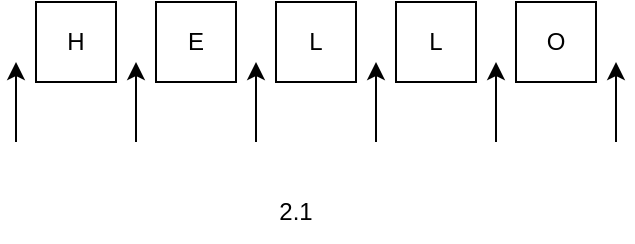 <mxfile version="18.1.1" type="github" pages="8">
  <diagram id="NzWeNzPTjSHrm_V2ZILm" name="2.1">
    <mxGraphModel dx="946" dy="591" grid="1" gridSize="10" guides="1" tooltips="1" connect="1" arrows="1" fold="1" page="1" pageScale="1" pageWidth="850" pageHeight="1100" math="0" shadow="0">
      <root>
        <mxCell id="0" />
        <mxCell id="1" parent="0" />
        <mxCell id="V0HB3pUe1kCw9u7RrPi9-1" value="H" style="whiteSpace=wrap;html=1;aspect=fixed;" parent="1" vertex="1">
          <mxGeometry x="130" y="120" width="40" height="40" as="geometry" />
        </mxCell>
        <mxCell id="V0HB3pUe1kCw9u7RrPi9-2" value="E" style="whiteSpace=wrap;html=1;aspect=fixed;" parent="1" vertex="1">
          <mxGeometry x="190" y="120" width="40" height="40" as="geometry" />
        </mxCell>
        <mxCell id="V0HB3pUe1kCw9u7RrPi9-3" value="L" style="whiteSpace=wrap;html=1;aspect=fixed;" parent="1" vertex="1">
          <mxGeometry x="250" y="120" width="40" height="40" as="geometry" />
        </mxCell>
        <mxCell id="V0HB3pUe1kCw9u7RrPi9-4" value="L" style="whiteSpace=wrap;html=1;aspect=fixed;" parent="1" vertex="1">
          <mxGeometry x="310" y="120" width="40" height="40" as="geometry" />
        </mxCell>
        <mxCell id="V0HB3pUe1kCw9u7RrPi9-5" value="O" style="whiteSpace=wrap;html=1;aspect=fixed;" parent="1" vertex="1">
          <mxGeometry x="370" y="120" width="40" height="40" as="geometry" />
        </mxCell>
        <mxCell id="V0HB3pUe1kCw9u7RrPi9-6" value="" style="endArrow=classic;html=1;rounded=0;" parent="1" edge="1">
          <mxGeometry width="50" height="50" relative="1" as="geometry">
            <mxPoint x="120" y="190" as="sourcePoint" />
            <mxPoint x="120" y="150" as="targetPoint" />
          </mxGeometry>
        </mxCell>
        <mxCell id="V0HB3pUe1kCw9u7RrPi9-7" value="" style="endArrow=classic;html=1;rounded=0;" parent="1" edge="1">
          <mxGeometry width="50" height="50" relative="1" as="geometry">
            <mxPoint x="180" y="190" as="sourcePoint" />
            <mxPoint x="180" y="150" as="targetPoint" />
          </mxGeometry>
        </mxCell>
        <mxCell id="V0HB3pUe1kCw9u7RrPi9-8" value="" style="endArrow=classic;html=1;rounded=0;" parent="1" edge="1">
          <mxGeometry width="50" height="50" relative="1" as="geometry">
            <mxPoint x="240" y="190" as="sourcePoint" />
            <mxPoint x="240" y="150" as="targetPoint" />
          </mxGeometry>
        </mxCell>
        <mxCell id="V0HB3pUe1kCw9u7RrPi9-9" value="" style="endArrow=classic;html=1;rounded=0;" parent="1" edge="1">
          <mxGeometry width="50" height="50" relative="1" as="geometry">
            <mxPoint x="300" y="190" as="sourcePoint" />
            <mxPoint x="300" y="150" as="targetPoint" />
          </mxGeometry>
        </mxCell>
        <mxCell id="V0HB3pUe1kCw9u7RrPi9-10" value="" style="endArrow=classic;html=1;rounded=0;" parent="1" edge="1">
          <mxGeometry width="50" height="50" relative="1" as="geometry">
            <mxPoint x="360" y="190" as="sourcePoint" />
            <mxPoint x="360" y="150" as="targetPoint" />
          </mxGeometry>
        </mxCell>
        <mxCell id="V0HB3pUe1kCw9u7RrPi9-11" value="" style="endArrow=classic;html=1;rounded=0;" parent="1" edge="1">
          <mxGeometry width="50" height="50" relative="1" as="geometry">
            <mxPoint x="420" y="190" as="sourcePoint" />
            <mxPoint x="420" y="150" as="targetPoint" />
          </mxGeometry>
        </mxCell>
        <mxCell id="V0HB3pUe1kCw9u7RrPi9-12" value="2.1" style="text;html=1;strokeColor=none;fillColor=none;align=center;verticalAlign=middle;whiteSpace=wrap;rounded=0;" parent="1" vertex="1">
          <mxGeometry x="230" y="210" width="60" height="30" as="geometry" />
        </mxCell>
      </root>
    </mxGraphModel>
  </diagram>
  <diagram id="LttvzIoa0CMt8UqYuqhh" name="4.1-2">
    <mxGraphModel dx="946" dy="591" grid="1" gridSize="10" guides="1" tooltips="1" connect="1" arrows="1" fold="1" page="1" pageScale="1" pageWidth="850" pageHeight="1100" math="0" shadow="0">
      <root>
        <mxCell id="0" />
        <mxCell id="1" parent="0" />
        <mxCell id="sP4Z3aG5ez-tB5DNmWA2-2" value="Regex" style="text;html=1;align=center;verticalAlign=middle;resizable=0;points=[];autosize=1;strokeColor=none;fillColor=none;fontSize=15;" vertex="1" parent="1">
          <mxGeometry x="140" y="60" width="60" height="20" as="geometry" />
        </mxCell>
        <mxCell id="sP4Z3aG5ez-tB5DNmWA2-3" value="Text&lt;br style=&quot;font-size: 15px;&quot;&gt;" style="text;html=1;align=center;verticalAlign=middle;resizable=0;points=[];autosize=1;strokeColor=none;fillColor=none;fontSize=15;" vertex="1" parent="1">
          <mxGeometry x="320" y="60" width="40" height="20" as="geometry" />
        </mxCell>
        <mxCell id="sP4Z3aG5ez-tB5DNmWA2-4" value="a" style="rounded=0;whiteSpace=wrap;html=1;fontSize=15;" vertex="1" parent="1">
          <mxGeometry x="110" y="100" width="30" height="30" as="geometry" />
        </mxCell>
        <mxCell id="sP4Z3aG5ez-tB5DNmWA2-5" value="b{1,3}" style="rounded=0;whiteSpace=wrap;html=1;fontSize=15;" vertex="1" parent="1">
          <mxGeometry x="140" y="100" width="60" height="30" as="geometry" />
        </mxCell>
        <mxCell id="sP4Z3aG5ez-tB5DNmWA2-8" value="c" style="rounded=0;whiteSpace=wrap;html=1;fontSize=15;" vertex="1" parent="1">
          <mxGeometry x="200" y="100" width="30" height="30" as="geometry" />
        </mxCell>
        <mxCell id="sP4Z3aG5ez-tB5DNmWA2-9" value="1" style="text;html=1;align=center;verticalAlign=middle;resizable=0;points=[];autosize=1;strokeColor=none;fillColor=none;fontSize=15;" vertex="1" parent="1">
          <mxGeometry x="70" y="105" width="20" height="20" as="geometry" />
        </mxCell>
        <mxCell id="sP4Z3aG5ez-tB5DNmWA2-10" value="a" style="rounded=0;whiteSpace=wrap;html=1;fontSize=15;" vertex="1" parent="1">
          <mxGeometry x="270" y="100" width="30" height="30" as="geometry" />
        </mxCell>
        <mxCell id="sP4Z3aG5ez-tB5DNmWA2-11" value="b" style="rounded=0;whiteSpace=wrap;html=1;fontSize=15;" vertex="1" parent="1">
          <mxGeometry x="300" y="100" width="30" height="30" as="geometry" />
        </mxCell>
        <mxCell id="sP4Z3aG5ez-tB5DNmWA2-12" value="b" style="rounded=0;whiteSpace=wrap;html=1;fontSize=15;" vertex="1" parent="1">
          <mxGeometry x="330" y="100" width="30" height="30" as="geometry" />
        </mxCell>
        <mxCell id="sP4Z3aG5ez-tB5DNmWA2-14" value="b" style="rounded=0;whiteSpace=wrap;html=1;fontSize=15;" vertex="1" parent="1">
          <mxGeometry x="360" y="100" width="30" height="30" as="geometry" />
        </mxCell>
        <mxCell id="sP4Z3aG5ez-tB5DNmWA2-15" value="c" style="rounded=0;whiteSpace=wrap;html=1;fontSize=15;" vertex="1" parent="1">
          <mxGeometry x="390" y="100" width="30" height="30" as="geometry" />
        </mxCell>
        <mxCell id="rKVdmGQ_jZe1hZjS_bn3-1" value="a" style="rounded=0;whiteSpace=wrap;html=1;fontSize=15;fillColor=#d5e8d4;strokeColor=#82b366;" vertex="1" parent="1">
          <mxGeometry x="110" y="140" width="30" height="30" as="geometry" />
        </mxCell>
        <mxCell id="rKVdmGQ_jZe1hZjS_bn3-2" value="b{1,3}" style="rounded=0;whiteSpace=wrap;html=1;fontSize=15;" vertex="1" parent="1">
          <mxGeometry x="140" y="140" width="60" height="30" as="geometry" />
        </mxCell>
        <mxCell id="rKVdmGQ_jZe1hZjS_bn3-3" value="c" style="rounded=0;whiteSpace=wrap;html=1;fontSize=15;" vertex="1" parent="1">
          <mxGeometry x="200" y="140" width="30" height="30" as="geometry" />
        </mxCell>
        <mxCell id="rKVdmGQ_jZe1hZjS_bn3-4" value="2" style="text;html=1;align=center;verticalAlign=middle;resizable=0;points=[];autosize=1;strokeColor=none;fillColor=none;fontSize=15;" vertex="1" parent="1">
          <mxGeometry x="70" y="145" width="20" height="20" as="geometry" />
        </mxCell>
        <mxCell id="rKVdmGQ_jZe1hZjS_bn3-5" value="a" style="rounded=0;whiteSpace=wrap;html=1;fontSize=15;fillColor=#d5e8d4;strokeColor=#82b366;" vertex="1" parent="1">
          <mxGeometry x="270" y="140" width="30" height="30" as="geometry" />
        </mxCell>
        <mxCell id="rKVdmGQ_jZe1hZjS_bn3-6" value="b" style="rounded=0;whiteSpace=wrap;html=1;fontSize=15;" vertex="1" parent="1">
          <mxGeometry x="300" y="140" width="30" height="30" as="geometry" />
        </mxCell>
        <mxCell id="rKVdmGQ_jZe1hZjS_bn3-7" value="b" style="rounded=0;whiteSpace=wrap;html=1;fontSize=15;" vertex="1" parent="1">
          <mxGeometry x="330" y="140" width="30" height="30" as="geometry" />
        </mxCell>
        <mxCell id="rKVdmGQ_jZe1hZjS_bn3-8" value="b" style="rounded=0;whiteSpace=wrap;html=1;fontSize=15;" vertex="1" parent="1">
          <mxGeometry x="360" y="140" width="30" height="30" as="geometry" />
        </mxCell>
        <mxCell id="rKVdmGQ_jZe1hZjS_bn3-9" value="c" style="rounded=0;whiteSpace=wrap;html=1;fontSize=15;" vertex="1" parent="1">
          <mxGeometry x="390" y="140" width="30" height="30" as="geometry" />
        </mxCell>
        <mxCell id="rKVdmGQ_jZe1hZjS_bn3-10" value="a" style="rounded=0;whiteSpace=wrap;html=1;fontSize=15;fillColor=#d5e8d4;strokeColor=#82b366;" vertex="1" parent="1">
          <mxGeometry x="110" y="180" width="30" height="30" as="geometry" />
        </mxCell>
        <mxCell id="rKVdmGQ_jZe1hZjS_bn3-11" value="b{1,3}" style="rounded=0;whiteSpace=wrap;html=1;fontSize=15;fillColor=#f8cecc;strokeColor=#b85450;" vertex="1" parent="1">
          <mxGeometry x="140" y="180" width="60" height="30" as="geometry" />
        </mxCell>
        <mxCell id="rKVdmGQ_jZe1hZjS_bn3-12" value="c" style="rounded=0;whiteSpace=wrap;html=1;fontSize=15;" vertex="1" parent="1">
          <mxGeometry x="200" y="180" width="30" height="30" as="geometry" />
        </mxCell>
        <mxCell id="rKVdmGQ_jZe1hZjS_bn3-13" value="3" style="text;html=1;align=center;verticalAlign=middle;resizable=0;points=[];autosize=1;strokeColor=none;fillColor=none;fontSize=15;" vertex="1" parent="1">
          <mxGeometry x="70" y="185" width="20" height="20" as="geometry" />
        </mxCell>
        <mxCell id="rKVdmGQ_jZe1hZjS_bn3-14" value="a" style="rounded=0;whiteSpace=wrap;html=1;fontSize=15;fillColor=#d5e8d4;strokeColor=#82b366;" vertex="1" parent="1">
          <mxGeometry x="270" y="180" width="30" height="30" as="geometry" />
        </mxCell>
        <mxCell id="rKVdmGQ_jZe1hZjS_bn3-15" value="b" style="rounded=0;whiteSpace=wrap;html=1;fontSize=15;fillColor=#f8cecc;strokeColor=#b85450;" vertex="1" parent="1">
          <mxGeometry x="300" y="180" width="30" height="30" as="geometry" />
        </mxCell>
        <mxCell id="rKVdmGQ_jZe1hZjS_bn3-16" value="b" style="rounded=0;whiteSpace=wrap;html=1;fontSize=15;" vertex="1" parent="1">
          <mxGeometry x="330" y="180" width="30" height="30" as="geometry" />
        </mxCell>
        <mxCell id="rKVdmGQ_jZe1hZjS_bn3-17" value="b" style="rounded=0;whiteSpace=wrap;html=1;fontSize=15;" vertex="1" parent="1">
          <mxGeometry x="360" y="180" width="30" height="30" as="geometry" />
        </mxCell>
        <mxCell id="rKVdmGQ_jZe1hZjS_bn3-18" value="c" style="rounded=0;whiteSpace=wrap;html=1;fontSize=15;" vertex="1" parent="1">
          <mxGeometry x="390" y="180" width="30" height="30" as="geometry" />
        </mxCell>
        <mxCell id="rKVdmGQ_jZe1hZjS_bn3-19" value="a" style="rounded=0;whiteSpace=wrap;html=1;fontSize=15;fillColor=#d5e8d4;strokeColor=#82b366;" vertex="1" parent="1">
          <mxGeometry x="110" y="220" width="30" height="30" as="geometry" />
        </mxCell>
        <mxCell id="rKVdmGQ_jZe1hZjS_bn3-20" value="b{1,3}" style="rounded=0;whiteSpace=wrap;html=1;fontSize=15;fillColor=#f8cecc;strokeColor=#b85450;" vertex="1" parent="1">
          <mxGeometry x="140" y="220" width="60" height="30" as="geometry" />
        </mxCell>
        <mxCell id="rKVdmGQ_jZe1hZjS_bn3-21" value="c" style="rounded=0;whiteSpace=wrap;html=1;fontSize=15;" vertex="1" parent="1">
          <mxGeometry x="200" y="220" width="30" height="30" as="geometry" />
        </mxCell>
        <mxCell id="rKVdmGQ_jZe1hZjS_bn3-22" value="4" style="text;html=1;align=center;verticalAlign=middle;resizable=0;points=[];autosize=1;strokeColor=none;fillColor=none;fontSize=15;" vertex="1" parent="1">
          <mxGeometry x="70" y="225" width="20" height="20" as="geometry" />
        </mxCell>
        <mxCell id="rKVdmGQ_jZe1hZjS_bn3-23" value="a" style="rounded=0;whiteSpace=wrap;html=1;fontSize=15;fillColor=#d5e8d4;strokeColor=#82b366;" vertex="1" parent="1">
          <mxGeometry x="270" y="220" width="30" height="30" as="geometry" />
        </mxCell>
        <mxCell id="rKVdmGQ_jZe1hZjS_bn3-24" value="b" style="rounded=0;whiteSpace=wrap;html=1;fontSize=15;fillColor=#f8cecc;strokeColor=#b85450;" vertex="1" parent="1">
          <mxGeometry x="300" y="220" width="30" height="30" as="geometry" />
        </mxCell>
        <mxCell id="rKVdmGQ_jZe1hZjS_bn3-25" value="b" style="rounded=0;whiteSpace=wrap;html=1;fontSize=15;fillColor=#f8cecc;strokeColor=#b85450;" vertex="1" parent="1">
          <mxGeometry x="330" y="220" width="30" height="30" as="geometry" />
        </mxCell>
        <mxCell id="rKVdmGQ_jZe1hZjS_bn3-26" value="b" style="rounded=0;whiteSpace=wrap;html=1;fontSize=15;" vertex="1" parent="1">
          <mxGeometry x="360" y="220" width="30" height="30" as="geometry" />
        </mxCell>
        <mxCell id="rKVdmGQ_jZe1hZjS_bn3-27" value="c" style="rounded=0;whiteSpace=wrap;html=1;fontSize=15;" vertex="1" parent="1">
          <mxGeometry x="390" y="220" width="30" height="30" as="geometry" />
        </mxCell>
        <mxCell id="rKVdmGQ_jZe1hZjS_bn3-28" value="a" style="rounded=0;whiteSpace=wrap;html=1;fontSize=15;fillColor=#d5e8d4;strokeColor=#82b366;" vertex="1" parent="1">
          <mxGeometry x="110" y="260" width="30" height="30" as="geometry" />
        </mxCell>
        <mxCell id="rKVdmGQ_jZe1hZjS_bn3-29" value="b{1,3}" style="rounded=0;whiteSpace=wrap;html=1;fontSize=15;fillColor=#f8cecc;strokeColor=#b85450;" vertex="1" parent="1">
          <mxGeometry x="140" y="260" width="60" height="30" as="geometry" />
        </mxCell>
        <mxCell id="rKVdmGQ_jZe1hZjS_bn3-30" value="c" style="rounded=0;whiteSpace=wrap;html=1;fontSize=15;" vertex="1" parent="1">
          <mxGeometry x="200" y="260" width="30" height="30" as="geometry" />
        </mxCell>
        <mxCell id="rKVdmGQ_jZe1hZjS_bn3-31" value="5" style="text;html=1;align=center;verticalAlign=middle;resizable=0;points=[];autosize=1;strokeColor=none;fillColor=none;fontSize=15;" vertex="1" parent="1">
          <mxGeometry x="70" y="265" width="20" height="20" as="geometry" />
        </mxCell>
        <mxCell id="rKVdmGQ_jZe1hZjS_bn3-32" value="a" style="rounded=0;whiteSpace=wrap;html=1;fontSize=15;fillColor=#d5e8d4;strokeColor=#82b366;" vertex="1" parent="1">
          <mxGeometry x="270" y="260" width="30" height="30" as="geometry" />
        </mxCell>
        <mxCell id="rKVdmGQ_jZe1hZjS_bn3-33" value="b" style="rounded=0;whiteSpace=wrap;html=1;fontSize=15;fillColor=#f8cecc;strokeColor=#b85450;" vertex="1" parent="1">
          <mxGeometry x="300" y="260" width="30" height="30" as="geometry" />
        </mxCell>
        <mxCell id="rKVdmGQ_jZe1hZjS_bn3-34" value="b" style="rounded=0;whiteSpace=wrap;html=1;fontSize=15;fillColor=#f8cecc;strokeColor=#b85450;" vertex="1" parent="1">
          <mxGeometry x="330" y="260" width="30" height="30" as="geometry" />
        </mxCell>
        <mxCell id="rKVdmGQ_jZe1hZjS_bn3-35" value="b" style="rounded=0;whiteSpace=wrap;html=1;fontSize=15;fillColor=#f8cecc;strokeColor=#b85450;" vertex="1" parent="1">
          <mxGeometry x="360" y="260" width="30" height="30" as="geometry" />
        </mxCell>
        <mxCell id="rKVdmGQ_jZe1hZjS_bn3-36" value="c" style="rounded=0;whiteSpace=wrap;html=1;fontSize=15;" vertex="1" parent="1">
          <mxGeometry x="390" y="260" width="30" height="30" as="geometry" />
        </mxCell>
        <mxCell id="rKVdmGQ_jZe1hZjS_bn3-37" value="a" style="rounded=0;whiteSpace=wrap;html=1;fontSize=15;fillColor=#d5e8d4;strokeColor=#82b366;" vertex="1" parent="1">
          <mxGeometry x="110" y="300" width="30" height="30" as="geometry" />
        </mxCell>
        <mxCell id="rKVdmGQ_jZe1hZjS_bn3-38" value="b{1,3}" style="rounded=0;whiteSpace=wrap;html=1;fontSize=15;fillColor=#f8cecc;strokeColor=#b85450;" vertex="1" parent="1">
          <mxGeometry x="140" y="300" width="60" height="30" as="geometry" />
        </mxCell>
        <mxCell id="rKVdmGQ_jZe1hZjS_bn3-39" value="c" style="rounded=0;whiteSpace=wrap;html=1;fontSize=15;fillColor=#d5e8d4;strokeColor=#82b366;" vertex="1" parent="1">
          <mxGeometry x="200" y="300" width="30" height="30" as="geometry" />
        </mxCell>
        <mxCell id="rKVdmGQ_jZe1hZjS_bn3-40" value="6" style="text;html=1;align=center;verticalAlign=middle;resizable=0;points=[];autosize=1;strokeColor=none;fillColor=none;fontSize=15;" vertex="1" parent="1">
          <mxGeometry x="70" y="305" width="20" height="20" as="geometry" />
        </mxCell>
        <mxCell id="rKVdmGQ_jZe1hZjS_bn3-41" value="a" style="rounded=0;whiteSpace=wrap;html=1;fontSize=15;fillColor=#d5e8d4;strokeColor=#82b366;" vertex="1" parent="1">
          <mxGeometry x="270" y="300" width="30" height="30" as="geometry" />
        </mxCell>
        <mxCell id="rKVdmGQ_jZe1hZjS_bn3-42" value="b" style="rounded=0;whiteSpace=wrap;html=1;fontSize=15;fillColor=#f8cecc;strokeColor=#b85450;" vertex="1" parent="1">
          <mxGeometry x="300" y="300" width="30" height="30" as="geometry" />
        </mxCell>
        <mxCell id="rKVdmGQ_jZe1hZjS_bn3-43" value="b" style="rounded=0;whiteSpace=wrap;html=1;fontSize=15;fillColor=#f8cecc;strokeColor=#b85450;" vertex="1" parent="1">
          <mxGeometry x="330" y="300" width="30" height="30" as="geometry" />
        </mxCell>
        <mxCell id="rKVdmGQ_jZe1hZjS_bn3-44" value="b" style="rounded=0;whiteSpace=wrap;html=1;fontSize=15;fillColor=#f8cecc;strokeColor=#b85450;" vertex="1" parent="1">
          <mxGeometry x="360" y="300" width="30" height="30" as="geometry" />
        </mxCell>
        <mxCell id="rKVdmGQ_jZe1hZjS_bn3-45" value="c" style="rounded=0;whiteSpace=wrap;html=1;fontSize=15;fillColor=#d5e8d4;strokeColor=#82b366;" vertex="1" parent="1">
          <mxGeometry x="390" y="300" width="30" height="30" as="geometry" />
        </mxCell>
      </root>
    </mxGraphModel>
  </diagram>
  <diagram name="4.2" id="Lxl9N1wd_PaxYuhd05AH">
    <mxGraphModel dx="946" dy="591" grid="1" gridSize="10" guides="1" tooltips="1" connect="1" arrows="1" fold="1" page="1" pageScale="1" pageWidth="850" pageHeight="1100" math="0" shadow="0">
      <root>
        <mxCell id="Lz24ISIrICRuezioclll-0" />
        <mxCell id="Lz24ISIrICRuezioclll-1" parent="Lz24ISIrICRuezioclll-0" />
        <mxCell id="Lz24ISIrICRuezioclll-2" value="Regex" style="text;html=1;align=center;verticalAlign=middle;resizable=0;points=[];autosize=1;strokeColor=none;fillColor=none;fontSize=15;" vertex="1" parent="Lz24ISIrICRuezioclll-1">
          <mxGeometry x="140" y="60" width="60" height="20" as="geometry" />
        </mxCell>
        <mxCell id="Lz24ISIrICRuezioclll-3" value="Text&lt;br style=&quot;font-size: 15px;&quot;&gt;" style="text;html=1;align=center;verticalAlign=middle;resizable=0;points=[];autosize=1;strokeColor=none;fillColor=none;fontSize=15;" vertex="1" parent="Lz24ISIrICRuezioclll-1">
          <mxGeometry x="320" y="60" width="40" height="20" as="geometry" />
        </mxCell>
        <mxCell id="Lz24ISIrICRuezioclll-4" value="a" style="rounded=0;whiteSpace=wrap;html=1;fontSize=15;" vertex="1" parent="Lz24ISIrICRuezioclll-1">
          <mxGeometry x="110" y="100" width="30" height="30" as="geometry" />
        </mxCell>
        <mxCell id="Lz24ISIrICRuezioclll-5" value="b{1,3}" style="rounded=0;whiteSpace=wrap;html=1;fontSize=15;" vertex="1" parent="Lz24ISIrICRuezioclll-1">
          <mxGeometry x="140" y="100" width="60" height="30" as="geometry" />
        </mxCell>
        <mxCell id="Lz24ISIrICRuezioclll-6" value="c" style="rounded=0;whiteSpace=wrap;html=1;fontSize=15;" vertex="1" parent="Lz24ISIrICRuezioclll-1">
          <mxGeometry x="200" y="100" width="30" height="30" as="geometry" />
        </mxCell>
        <mxCell id="Lz24ISIrICRuezioclll-7" value="1" style="text;html=1;align=center;verticalAlign=middle;resizable=0;points=[];autosize=1;strokeColor=none;fillColor=none;fontSize=15;" vertex="1" parent="Lz24ISIrICRuezioclll-1">
          <mxGeometry x="70" y="105" width="20" height="20" as="geometry" />
        </mxCell>
        <mxCell id="Lz24ISIrICRuezioclll-8" value="a" style="rounded=0;whiteSpace=wrap;html=1;fontSize=15;" vertex="1" parent="Lz24ISIrICRuezioclll-1">
          <mxGeometry x="270" y="100" width="30" height="30" as="geometry" />
        </mxCell>
        <mxCell id="Lz24ISIrICRuezioclll-9" value="b" style="rounded=0;whiteSpace=wrap;html=1;fontSize=15;" vertex="1" parent="Lz24ISIrICRuezioclll-1">
          <mxGeometry x="300" y="100" width="30" height="30" as="geometry" />
        </mxCell>
        <mxCell id="Lz24ISIrICRuezioclll-10" value="b" style="rounded=0;whiteSpace=wrap;html=1;fontSize=15;" vertex="1" parent="Lz24ISIrICRuezioclll-1">
          <mxGeometry x="330" y="100" width="30" height="30" as="geometry" />
        </mxCell>
        <mxCell id="Lz24ISIrICRuezioclll-12" value="c" style="rounded=0;whiteSpace=wrap;html=1;fontSize=15;" vertex="1" parent="Lz24ISIrICRuezioclll-1">
          <mxGeometry x="360" y="100" width="30" height="30" as="geometry" />
        </mxCell>
        <mxCell id="Lz24ISIrICRuezioclll-13" value="a" style="rounded=0;whiteSpace=wrap;html=1;fontSize=15;fillColor=#d5e8d4;strokeColor=#82b366;" vertex="1" parent="Lz24ISIrICRuezioclll-1">
          <mxGeometry x="110" y="140" width="30" height="30" as="geometry" />
        </mxCell>
        <mxCell id="Lz24ISIrICRuezioclll-14" value="b{1,3}" style="rounded=0;whiteSpace=wrap;html=1;fontSize=15;" vertex="1" parent="Lz24ISIrICRuezioclll-1">
          <mxGeometry x="140" y="140" width="60" height="30" as="geometry" />
        </mxCell>
        <mxCell id="Lz24ISIrICRuezioclll-15" value="c" style="rounded=0;whiteSpace=wrap;html=1;fontSize=15;" vertex="1" parent="Lz24ISIrICRuezioclll-1">
          <mxGeometry x="200" y="140" width="30" height="30" as="geometry" />
        </mxCell>
        <mxCell id="Lz24ISIrICRuezioclll-16" value="2" style="text;html=1;align=center;verticalAlign=middle;resizable=0;points=[];autosize=1;strokeColor=none;fillColor=none;fontSize=15;" vertex="1" parent="Lz24ISIrICRuezioclll-1">
          <mxGeometry x="70" y="145" width="20" height="20" as="geometry" />
        </mxCell>
        <mxCell id="Lz24ISIrICRuezioclll-17" value="a" style="rounded=0;whiteSpace=wrap;html=1;fontSize=15;fillColor=#d5e8d4;strokeColor=#82b366;" vertex="1" parent="Lz24ISIrICRuezioclll-1">
          <mxGeometry x="270" y="140" width="30" height="30" as="geometry" />
        </mxCell>
        <mxCell id="Lz24ISIrICRuezioclll-18" value="b" style="rounded=0;whiteSpace=wrap;html=1;fontSize=15;" vertex="1" parent="Lz24ISIrICRuezioclll-1">
          <mxGeometry x="300" y="140" width="30" height="30" as="geometry" />
        </mxCell>
        <mxCell id="Lz24ISIrICRuezioclll-19" value="b" style="rounded=0;whiteSpace=wrap;html=1;fontSize=15;" vertex="1" parent="Lz24ISIrICRuezioclll-1">
          <mxGeometry x="330" y="140" width="30" height="30" as="geometry" />
        </mxCell>
        <mxCell id="Lz24ISIrICRuezioclll-21" value="c" style="rounded=0;whiteSpace=wrap;html=1;fontSize=15;" vertex="1" parent="Lz24ISIrICRuezioclll-1">
          <mxGeometry x="360" y="140" width="30" height="30" as="geometry" />
        </mxCell>
        <mxCell id="Lz24ISIrICRuezioclll-22" value="a" style="rounded=0;whiteSpace=wrap;html=1;fontSize=15;fillColor=#d5e8d4;strokeColor=#82b366;" vertex="1" parent="Lz24ISIrICRuezioclll-1">
          <mxGeometry x="110" y="180" width="30" height="30" as="geometry" />
        </mxCell>
        <mxCell id="Lz24ISIrICRuezioclll-23" value="b{1,3}" style="rounded=0;whiteSpace=wrap;html=1;fontSize=15;fillColor=#f8cecc;strokeColor=#b85450;" vertex="1" parent="Lz24ISIrICRuezioclll-1">
          <mxGeometry x="140" y="180" width="60" height="30" as="geometry" />
        </mxCell>
        <mxCell id="Lz24ISIrICRuezioclll-24" value="c" style="rounded=0;whiteSpace=wrap;html=1;fontSize=15;" vertex="1" parent="Lz24ISIrICRuezioclll-1">
          <mxGeometry x="200" y="180" width="30" height="30" as="geometry" />
        </mxCell>
        <mxCell id="Lz24ISIrICRuezioclll-25" value="3" style="text;html=1;align=center;verticalAlign=middle;resizable=0;points=[];autosize=1;strokeColor=none;fillColor=none;fontSize=15;" vertex="1" parent="Lz24ISIrICRuezioclll-1">
          <mxGeometry x="70" y="185" width="20" height="20" as="geometry" />
        </mxCell>
        <mxCell id="Lz24ISIrICRuezioclll-26" value="a" style="rounded=0;whiteSpace=wrap;html=1;fontSize=15;fillColor=#d5e8d4;strokeColor=#82b366;" vertex="1" parent="Lz24ISIrICRuezioclll-1">
          <mxGeometry x="270" y="180" width="30" height="30" as="geometry" />
        </mxCell>
        <mxCell id="Lz24ISIrICRuezioclll-27" value="b" style="rounded=0;whiteSpace=wrap;html=1;fontSize=15;fillColor=#f8cecc;strokeColor=#b85450;" vertex="1" parent="Lz24ISIrICRuezioclll-1">
          <mxGeometry x="300" y="180" width="30" height="30" as="geometry" />
        </mxCell>
        <mxCell id="Lz24ISIrICRuezioclll-28" value="b" style="rounded=0;whiteSpace=wrap;html=1;fontSize=15;" vertex="1" parent="Lz24ISIrICRuezioclll-1">
          <mxGeometry x="330" y="180" width="30" height="30" as="geometry" />
        </mxCell>
        <mxCell id="Lz24ISIrICRuezioclll-30" value="c" style="rounded=0;whiteSpace=wrap;html=1;fontSize=15;" vertex="1" parent="Lz24ISIrICRuezioclll-1">
          <mxGeometry x="360" y="180" width="30" height="30" as="geometry" />
        </mxCell>
        <mxCell id="Lz24ISIrICRuezioclll-31" value="a" style="rounded=0;whiteSpace=wrap;html=1;fontSize=15;fillColor=#d5e8d4;strokeColor=#82b366;" vertex="1" parent="Lz24ISIrICRuezioclll-1">
          <mxGeometry x="110" y="220" width="30" height="30" as="geometry" />
        </mxCell>
        <mxCell id="Lz24ISIrICRuezioclll-32" value="b{1,3}" style="rounded=0;whiteSpace=wrap;html=1;fontSize=15;fillColor=#f8cecc;strokeColor=#b85450;" vertex="1" parent="Lz24ISIrICRuezioclll-1">
          <mxGeometry x="140" y="220" width="60" height="30" as="geometry" />
        </mxCell>
        <mxCell id="Lz24ISIrICRuezioclll-33" value="c" style="rounded=0;whiteSpace=wrap;html=1;fontSize=15;" vertex="1" parent="Lz24ISIrICRuezioclll-1">
          <mxGeometry x="200" y="220" width="30" height="30" as="geometry" />
        </mxCell>
        <mxCell id="Lz24ISIrICRuezioclll-34" value="4" style="text;html=1;align=center;verticalAlign=middle;resizable=0;points=[];autosize=1;strokeColor=none;fillColor=none;fontSize=15;" vertex="1" parent="Lz24ISIrICRuezioclll-1">
          <mxGeometry x="70" y="225" width="20" height="20" as="geometry" />
        </mxCell>
        <mxCell id="Lz24ISIrICRuezioclll-35" value="a" style="rounded=0;whiteSpace=wrap;html=1;fontSize=15;fillColor=#d5e8d4;strokeColor=#82b366;" vertex="1" parent="Lz24ISIrICRuezioclll-1">
          <mxGeometry x="270" y="220" width="30" height="30" as="geometry" />
        </mxCell>
        <mxCell id="Lz24ISIrICRuezioclll-36" value="b" style="rounded=0;whiteSpace=wrap;html=1;fontSize=15;fillColor=#f8cecc;strokeColor=#b85450;" vertex="1" parent="Lz24ISIrICRuezioclll-1">
          <mxGeometry x="300" y="220" width="30" height="30" as="geometry" />
        </mxCell>
        <mxCell id="Lz24ISIrICRuezioclll-37" value="b" style="rounded=0;whiteSpace=wrap;html=1;fontSize=15;fillColor=#f8cecc;strokeColor=#b85450;" vertex="1" parent="Lz24ISIrICRuezioclll-1">
          <mxGeometry x="330" y="220" width="30" height="30" as="geometry" />
        </mxCell>
        <mxCell id="Lz24ISIrICRuezioclll-39" value="c" style="rounded=0;whiteSpace=wrap;html=1;fontSize=15;" vertex="1" parent="Lz24ISIrICRuezioclll-1">
          <mxGeometry x="360" y="220" width="30" height="30" as="geometry" />
        </mxCell>
        <mxCell id="Lz24ISIrICRuezioclll-40" value="a" style="rounded=0;whiteSpace=wrap;html=1;fontSize=15;fillColor=#d5e8d4;strokeColor=#82b366;" vertex="1" parent="Lz24ISIrICRuezioclll-1">
          <mxGeometry x="110" y="260" width="30" height="30" as="geometry" />
        </mxCell>
        <mxCell id="Lz24ISIrICRuezioclll-41" value="b{1,3}" style="rounded=0;whiteSpace=wrap;html=1;fontSize=15;fillColor=#f8cecc;strokeColor=#b85450;" vertex="1" parent="Lz24ISIrICRuezioclll-1">
          <mxGeometry x="140" y="260" width="60" height="30" as="geometry" />
        </mxCell>
        <mxCell id="Lz24ISIrICRuezioclll-42" value="c" style="rounded=0;whiteSpace=wrap;html=1;fontSize=15;" vertex="1" parent="Lz24ISIrICRuezioclll-1">
          <mxGeometry x="200" y="260" width="30" height="30" as="geometry" />
        </mxCell>
        <mxCell id="Lz24ISIrICRuezioclll-43" value="5" style="text;html=1;align=center;verticalAlign=middle;resizable=0;points=[];autosize=1;strokeColor=none;fillColor=none;fontSize=15;" vertex="1" parent="Lz24ISIrICRuezioclll-1">
          <mxGeometry x="70" y="265" width="20" height="20" as="geometry" />
        </mxCell>
        <mxCell id="Lz24ISIrICRuezioclll-44" value="a" style="rounded=0;whiteSpace=wrap;html=1;fontSize=15;fillColor=#d5e8d4;strokeColor=#82b366;" vertex="1" parent="Lz24ISIrICRuezioclll-1">
          <mxGeometry x="270" y="260" width="30" height="30" as="geometry" />
        </mxCell>
        <mxCell id="Lz24ISIrICRuezioclll-45" value="b" style="rounded=0;whiteSpace=wrap;html=1;fontSize=15;fillColor=#f8cecc;strokeColor=#b85450;" vertex="1" parent="Lz24ISIrICRuezioclll-1">
          <mxGeometry x="300" y="260" width="30" height="30" as="geometry" />
        </mxCell>
        <mxCell id="Lz24ISIrICRuezioclll-46" value="b" style="rounded=0;whiteSpace=wrap;html=1;fontSize=15;fillColor=#f8cecc;strokeColor=#b85450;" vertex="1" parent="Lz24ISIrICRuezioclll-1">
          <mxGeometry x="330" y="260" width="30" height="30" as="geometry" />
        </mxCell>
        <mxCell id="Lz24ISIrICRuezioclll-48" value="c" style="rounded=0;whiteSpace=wrap;html=1;fontSize=15;fillColor=#fff2cc;strokeColor=#d6b656;" vertex="1" parent="Lz24ISIrICRuezioclll-1">
          <mxGeometry x="360" y="260" width="30" height="30" as="geometry" />
        </mxCell>
        <mxCell id="Lz24ISIrICRuezioclll-49" value="a" style="rounded=0;whiteSpace=wrap;html=1;fontSize=15;fillColor=#d5e8d4;strokeColor=#82b366;" vertex="1" parent="Lz24ISIrICRuezioclll-1">
          <mxGeometry x="110" y="300" width="30" height="30" as="geometry" />
        </mxCell>
        <mxCell id="Lz24ISIrICRuezioclll-50" value="b{1,3}" style="rounded=0;whiteSpace=wrap;html=1;fontSize=15;fillColor=#f8cecc;strokeColor=#b85450;" vertex="1" parent="Lz24ISIrICRuezioclll-1">
          <mxGeometry x="140" y="300" width="60" height="30" as="geometry" />
        </mxCell>
        <mxCell id="Lz24ISIrICRuezioclll-51" value="c" style="rounded=0;whiteSpace=wrap;html=1;fontSize=15;fillColor=#d5e8d4;strokeColor=#82b366;" vertex="1" parent="Lz24ISIrICRuezioclll-1">
          <mxGeometry x="200" y="300" width="30" height="30" as="geometry" />
        </mxCell>
        <mxCell id="Lz24ISIrICRuezioclll-52" value="6" style="text;html=1;align=center;verticalAlign=middle;resizable=0;points=[];autosize=1;strokeColor=none;fillColor=none;fontSize=15;" vertex="1" parent="Lz24ISIrICRuezioclll-1">
          <mxGeometry x="70" y="305" width="20" height="20" as="geometry" />
        </mxCell>
        <mxCell id="Lz24ISIrICRuezioclll-53" value="a" style="rounded=0;whiteSpace=wrap;html=1;fontSize=15;fillColor=#d5e8d4;strokeColor=#82b366;" vertex="1" parent="Lz24ISIrICRuezioclll-1">
          <mxGeometry x="270" y="300" width="30" height="30" as="geometry" />
        </mxCell>
        <mxCell id="Lz24ISIrICRuezioclll-54" value="b" style="rounded=0;whiteSpace=wrap;html=1;fontSize=15;fillColor=#f8cecc;strokeColor=#b85450;" vertex="1" parent="Lz24ISIrICRuezioclll-1">
          <mxGeometry x="300" y="300" width="30" height="30" as="geometry" />
        </mxCell>
        <mxCell id="Lz24ISIrICRuezioclll-55" value="b" style="rounded=0;whiteSpace=wrap;html=1;fontSize=15;fillColor=#f8cecc;strokeColor=#b85450;" vertex="1" parent="Lz24ISIrICRuezioclll-1">
          <mxGeometry x="330" y="300" width="30" height="30" as="geometry" />
        </mxCell>
        <mxCell id="Lz24ISIrICRuezioclll-57" value="c" style="rounded=0;whiteSpace=wrap;html=1;fontSize=15;" vertex="1" parent="Lz24ISIrICRuezioclll-1">
          <mxGeometry x="360" y="300" width="30" height="30" as="geometry" />
        </mxCell>
        <mxCell id="wucCxZ6VjnvPcaLjEPU5-0" value="a" style="rounded=0;whiteSpace=wrap;html=1;fontSize=15;fillColor=#d5e8d4;strokeColor=#82b366;" vertex="1" parent="Lz24ISIrICRuezioclll-1">
          <mxGeometry x="110" y="340" width="30" height="30" as="geometry" />
        </mxCell>
        <mxCell id="wucCxZ6VjnvPcaLjEPU5-1" value="b{1,3}" style="rounded=0;whiteSpace=wrap;html=1;fontSize=15;fillColor=#f8cecc;strokeColor=#b85450;" vertex="1" parent="Lz24ISIrICRuezioclll-1">
          <mxGeometry x="140" y="340" width="60" height="30" as="geometry" />
        </mxCell>
        <mxCell id="wucCxZ6VjnvPcaLjEPU5-2" value="c" style="rounded=0;whiteSpace=wrap;html=1;fontSize=15;fillColor=#d5e8d4;strokeColor=#82b366;" vertex="1" parent="Lz24ISIrICRuezioclll-1">
          <mxGeometry x="200" y="340" width="30" height="30" as="geometry" />
        </mxCell>
        <mxCell id="wucCxZ6VjnvPcaLjEPU5-3" value="7" style="text;html=1;align=center;verticalAlign=middle;resizable=0;points=[];autosize=1;strokeColor=none;fillColor=none;fontSize=15;" vertex="1" parent="Lz24ISIrICRuezioclll-1">
          <mxGeometry x="70" y="345" width="20" height="20" as="geometry" />
        </mxCell>
        <mxCell id="wucCxZ6VjnvPcaLjEPU5-4" value="a" style="rounded=0;whiteSpace=wrap;html=1;fontSize=15;fillColor=#d5e8d4;strokeColor=#82b366;" vertex="1" parent="Lz24ISIrICRuezioclll-1">
          <mxGeometry x="270" y="340" width="30" height="30" as="geometry" />
        </mxCell>
        <mxCell id="wucCxZ6VjnvPcaLjEPU5-5" value="b" style="rounded=0;whiteSpace=wrap;html=1;fontSize=15;fillColor=#f8cecc;strokeColor=#b85450;" vertex="1" parent="Lz24ISIrICRuezioclll-1">
          <mxGeometry x="300" y="340" width="30" height="30" as="geometry" />
        </mxCell>
        <mxCell id="wucCxZ6VjnvPcaLjEPU5-6" value="b" style="rounded=0;whiteSpace=wrap;html=1;fontSize=15;fillColor=#f8cecc;strokeColor=#b85450;" vertex="1" parent="Lz24ISIrICRuezioclll-1">
          <mxGeometry x="330" y="340" width="30" height="30" as="geometry" />
        </mxCell>
        <mxCell id="wucCxZ6VjnvPcaLjEPU5-8" value="c" style="rounded=0;whiteSpace=wrap;html=1;fontSize=15;fillColor=#d5e8d4;strokeColor=#82b366;" vertex="1" parent="Lz24ISIrICRuezioclll-1">
          <mxGeometry x="360" y="340" width="30" height="30" as="geometry" />
        </mxCell>
        <mxCell id="wucCxZ6VjnvPcaLjEPU5-9" value="backtracks" style="text;html=1;align=center;verticalAlign=middle;resizable=0;points=[];autosize=1;strokeColor=none;fillColor=none;fontSize=15;" vertex="1" parent="Lz24ISIrICRuezioclll-1">
          <mxGeometry x="420" y="305" width="90" height="20" as="geometry" />
        </mxCell>
        <mxCell id="wucCxZ6VjnvPcaLjEPU5-10" value="" style="shape=curlyBracket;whiteSpace=wrap;html=1;rounded=1;flipH=1;fontSize=17;" vertex="1" parent="Lz24ISIrICRuezioclll-1">
          <mxGeometry x="400" y="300" width="20" height="30" as="geometry" />
        </mxCell>
      </root>
    </mxGraphModel>
  </diagram>
  <diagram name="4.2-3" id="A2xFcydd432WtRnKRyal">
    <mxGraphModel dx="946" dy="591" grid="1" gridSize="10" guides="1" tooltips="1" connect="1" arrows="1" fold="1" page="1" pageScale="1" pageWidth="850" pageHeight="1100" math="0" shadow="0">
      <root>
        <mxCell id="iq07LdQQ1hxMCe4AW-0q-0" />
        <mxCell id="iq07LdQQ1hxMCe4AW-0q-1" parent="iq07LdQQ1hxMCe4AW-0q-0" />
        <mxCell id="iq07LdQQ1hxMCe4AW-0q-2" value="Regex" style="text;html=1;align=center;verticalAlign=middle;resizable=0;points=[];autosize=1;strokeColor=none;fillColor=none;fontSize=15;" vertex="1" parent="iq07LdQQ1hxMCe4AW-0q-1">
          <mxGeometry x="140" y="60" width="60" height="20" as="geometry" />
        </mxCell>
        <mxCell id="iq07LdQQ1hxMCe4AW-0q-3" value="Text&lt;br style=&quot;font-size: 15px;&quot;&gt;" style="text;html=1;align=center;verticalAlign=middle;resizable=0;points=[];autosize=1;strokeColor=none;fillColor=none;fontSize=15;" vertex="1" parent="iq07LdQQ1hxMCe4AW-0q-1">
          <mxGeometry x="390" y="60" width="40" height="20" as="geometry" />
        </mxCell>
        <mxCell id="iq07LdQQ1hxMCe4AW-0q-4" value="a" style="rounded=0;whiteSpace=wrap;html=1;fontSize=15;" vertex="1" parent="iq07LdQQ1hxMCe4AW-0q-1">
          <mxGeometry x="110" y="100" width="30" height="30" as="geometry" />
        </mxCell>
        <mxCell id="iq07LdQQ1hxMCe4AW-0q-5" value="b{1,3}" style="rounded=0;whiteSpace=wrap;html=1;fontSize=15;" vertex="1" parent="iq07LdQQ1hxMCe4AW-0q-1">
          <mxGeometry x="140" y="100" width="60" height="30" as="geometry" />
        </mxCell>
        <mxCell id="iq07LdQQ1hxMCe4AW-0q-6" value="c" style="rounded=0;whiteSpace=wrap;html=1;fontSize=15;" vertex="1" parent="iq07LdQQ1hxMCe4AW-0q-1">
          <mxGeometry x="260" y="100" width="30" height="30" as="geometry" />
        </mxCell>
        <mxCell id="iq07LdQQ1hxMCe4AW-0q-7" value="1" style="text;html=1;align=center;verticalAlign=middle;resizable=0;points=[];autosize=1;strokeColor=none;fillColor=none;fontSize=15;" vertex="1" parent="iq07LdQQ1hxMCe4AW-0q-1">
          <mxGeometry x="70" y="105" width="20" height="20" as="geometry" />
        </mxCell>
        <mxCell id="iq07LdQQ1hxMCe4AW-0q-8" value="a" style="rounded=0;whiteSpace=wrap;html=1;fontSize=15;" vertex="1" parent="iq07LdQQ1hxMCe4AW-0q-1">
          <mxGeometry x="340" y="100" width="30" height="30" as="geometry" />
        </mxCell>
        <mxCell id="iq07LdQQ1hxMCe4AW-0q-9" value="b" style="rounded=0;whiteSpace=wrap;html=1;fontSize=15;" vertex="1" parent="iq07LdQQ1hxMCe4AW-0q-1">
          <mxGeometry x="370" y="100" width="30" height="30" as="geometry" />
        </mxCell>
        <mxCell id="iq07LdQQ1hxMCe4AW-0q-10" value="b" style="rounded=0;whiteSpace=wrap;html=1;fontSize=15;" vertex="1" parent="iq07LdQQ1hxMCe4AW-0q-1">
          <mxGeometry x="400" y="100" width="30" height="30" as="geometry" />
        </mxCell>
        <mxCell id="iq07LdQQ1hxMCe4AW-0q-11" value="c" style="rounded=0;whiteSpace=wrap;html=1;fontSize=15;" vertex="1" parent="iq07LdQQ1hxMCe4AW-0q-1">
          <mxGeometry x="460" y="100" width="30" height="30" as="geometry" />
        </mxCell>
        <mxCell id="iq07LdQQ1hxMCe4AW-0q-12" value="a" style="rounded=0;whiteSpace=wrap;html=1;fontSize=15;fillColor=#d5e8d4;strokeColor=#82b366;" vertex="1" parent="iq07LdQQ1hxMCe4AW-0q-1">
          <mxGeometry x="110" y="140" width="30" height="30" as="geometry" />
        </mxCell>
        <mxCell id="iq07LdQQ1hxMCe4AW-0q-13" value="b{1,3}" style="rounded=0;whiteSpace=wrap;html=1;fontSize=15;" vertex="1" parent="iq07LdQQ1hxMCe4AW-0q-1">
          <mxGeometry x="140" y="140" width="60" height="30" as="geometry" />
        </mxCell>
        <mxCell id="iq07LdQQ1hxMCe4AW-0q-14" value="c" style="rounded=0;whiteSpace=wrap;html=1;fontSize=15;" vertex="1" parent="iq07LdQQ1hxMCe4AW-0q-1">
          <mxGeometry x="260" y="140" width="30" height="30" as="geometry" />
        </mxCell>
        <mxCell id="iq07LdQQ1hxMCe4AW-0q-15" value="2" style="text;html=1;align=center;verticalAlign=middle;resizable=0;points=[];autosize=1;strokeColor=none;fillColor=none;fontSize=15;" vertex="1" parent="iq07LdQQ1hxMCe4AW-0q-1">
          <mxGeometry x="70" y="145" width="20" height="20" as="geometry" />
        </mxCell>
        <mxCell id="iq07LdQQ1hxMCe4AW-0q-16" value="a" style="rounded=0;whiteSpace=wrap;html=1;fontSize=15;fillColor=#d5e8d4;strokeColor=#82b366;" vertex="1" parent="iq07LdQQ1hxMCe4AW-0q-1">
          <mxGeometry x="340" y="140" width="30" height="30" as="geometry" />
        </mxCell>
        <mxCell id="iq07LdQQ1hxMCe4AW-0q-17" value="b" style="rounded=0;whiteSpace=wrap;html=1;fontSize=15;" vertex="1" parent="iq07LdQQ1hxMCe4AW-0q-1">
          <mxGeometry x="370" y="140" width="30" height="30" as="geometry" />
        </mxCell>
        <mxCell id="iq07LdQQ1hxMCe4AW-0q-18" value="b" style="rounded=0;whiteSpace=wrap;html=1;fontSize=15;" vertex="1" parent="iq07LdQQ1hxMCe4AW-0q-1">
          <mxGeometry x="400" y="140" width="30" height="30" as="geometry" />
        </mxCell>
        <mxCell id="iq07LdQQ1hxMCe4AW-0q-19" value="c" style="rounded=0;whiteSpace=wrap;html=1;fontSize=15;" vertex="1" parent="iq07LdQQ1hxMCe4AW-0q-1">
          <mxGeometry x="460" y="140" width="30" height="30" as="geometry" />
        </mxCell>
        <mxCell id="iq07LdQQ1hxMCe4AW-0q-20" value="a" style="rounded=0;whiteSpace=wrap;html=1;fontSize=15;fillColor=#d5e8d4;strokeColor=#82b366;" vertex="1" parent="iq07LdQQ1hxMCe4AW-0q-1">
          <mxGeometry x="110" y="180" width="30" height="30" as="geometry" />
        </mxCell>
        <mxCell id="iq07LdQQ1hxMCe4AW-0q-21" value="b{1,3}" style="rounded=0;whiteSpace=wrap;html=1;fontSize=15;fillColor=#f8cecc;strokeColor=#b85450;" vertex="1" parent="iq07LdQQ1hxMCe4AW-0q-1">
          <mxGeometry x="140" y="180" width="60" height="30" as="geometry" />
        </mxCell>
        <mxCell id="iq07LdQQ1hxMCe4AW-0q-22" value="c" style="rounded=0;whiteSpace=wrap;html=1;fontSize=15;" vertex="1" parent="iq07LdQQ1hxMCe4AW-0q-1">
          <mxGeometry x="260" y="180" width="30" height="30" as="geometry" />
        </mxCell>
        <mxCell id="iq07LdQQ1hxMCe4AW-0q-23" value="3" style="text;html=1;align=center;verticalAlign=middle;resizable=0;points=[];autosize=1;strokeColor=none;fillColor=none;fontSize=15;" vertex="1" parent="iq07LdQQ1hxMCe4AW-0q-1">
          <mxGeometry x="70" y="185" width="20" height="20" as="geometry" />
        </mxCell>
        <mxCell id="iq07LdQQ1hxMCe4AW-0q-24" value="a" style="rounded=0;whiteSpace=wrap;html=1;fontSize=15;fillColor=#d5e8d4;strokeColor=#82b366;" vertex="1" parent="iq07LdQQ1hxMCe4AW-0q-1">
          <mxGeometry x="340" y="180" width="30" height="30" as="geometry" />
        </mxCell>
        <mxCell id="iq07LdQQ1hxMCe4AW-0q-25" value="b" style="rounded=0;whiteSpace=wrap;html=1;fontSize=15;fillColor=#f8cecc;strokeColor=#b85450;" vertex="1" parent="iq07LdQQ1hxMCe4AW-0q-1">
          <mxGeometry x="370" y="180" width="30" height="30" as="geometry" />
        </mxCell>
        <mxCell id="iq07LdQQ1hxMCe4AW-0q-26" value="b" style="rounded=0;whiteSpace=wrap;html=1;fontSize=15;" vertex="1" parent="iq07LdQQ1hxMCe4AW-0q-1">
          <mxGeometry x="400" y="180" width="30" height="30" as="geometry" />
        </mxCell>
        <mxCell id="iq07LdQQ1hxMCe4AW-0q-27" value="c" style="rounded=0;whiteSpace=wrap;html=1;fontSize=15;" vertex="1" parent="iq07LdQQ1hxMCe4AW-0q-1">
          <mxGeometry x="460" y="180" width="30" height="30" as="geometry" />
        </mxCell>
        <mxCell id="iq07LdQQ1hxMCe4AW-0q-28" value="a" style="rounded=0;whiteSpace=wrap;html=1;fontSize=15;fillColor=#d5e8d4;strokeColor=#82b366;" vertex="1" parent="iq07LdQQ1hxMCe4AW-0q-1">
          <mxGeometry x="110" y="220" width="30" height="30" as="geometry" />
        </mxCell>
        <mxCell id="iq07LdQQ1hxMCe4AW-0q-29" value="b{1,3}" style="rounded=0;whiteSpace=wrap;html=1;fontSize=15;fillColor=#f8cecc;strokeColor=#b85450;" vertex="1" parent="iq07LdQQ1hxMCe4AW-0q-1">
          <mxGeometry x="140" y="220" width="60" height="30" as="geometry" />
        </mxCell>
        <mxCell id="iq07LdQQ1hxMCe4AW-0q-30" value="c" style="rounded=0;whiteSpace=wrap;html=1;fontSize=15;" vertex="1" parent="iq07LdQQ1hxMCe4AW-0q-1">
          <mxGeometry x="260" y="220" width="30" height="30" as="geometry" />
        </mxCell>
        <mxCell id="iq07LdQQ1hxMCe4AW-0q-31" value="4" style="text;html=1;align=center;verticalAlign=middle;resizable=0;points=[];autosize=1;strokeColor=none;fillColor=none;fontSize=15;" vertex="1" parent="iq07LdQQ1hxMCe4AW-0q-1">
          <mxGeometry x="70" y="225" width="20" height="20" as="geometry" />
        </mxCell>
        <mxCell id="iq07LdQQ1hxMCe4AW-0q-32" value="a" style="rounded=0;whiteSpace=wrap;html=1;fontSize=15;fillColor=#d5e8d4;strokeColor=#82b366;" vertex="1" parent="iq07LdQQ1hxMCe4AW-0q-1">
          <mxGeometry x="340" y="220" width="30" height="30" as="geometry" />
        </mxCell>
        <mxCell id="iq07LdQQ1hxMCe4AW-0q-33" value="b" style="rounded=0;whiteSpace=wrap;html=1;fontSize=15;fillColor=#f8cecc;strokeColor=#b85450;" vertex="1" parent="iq07LdQQ1hxMCe4AW-0q-1">
          <mxGeometry x="370" y="220" width="30" height="30" as="geometry" />
        </mxCell>
        <mxCell id="iq07LdQQ1hxMCe4AW-0q-34" value="b" style="rounded=0;whiteSpace=wrap;html=1;fontSize=15;fillColor=#f8cecc;strokeColor=#b85450;" vertex="1" parent="iq07LdQQ1hxMCe4AW-0q-1">
          <mxGeometry x="400" y="220" width="30" height="30" as="geometry" />
        </mxCell>
        <mxCell id="iq07LdQQ1hxMCe4AW-0q-35" value="c" style="rounded=0;whiteSpace=wrap;html=1;fontSize=15;" vertex="1" parent="iq07LdQQ1hxMCe4AW-0q-1">
          <mxGeometry x="460" y="220" width="30" height="30" as="geometry" />
        </mxCell>
        <mxCell id="iq07LdQQ1hxMCe4AW-0q-36" value="a" style="rounded=0;whiteSpace=wrap;html=1;fontSize=15;fillColor=#d5e8d4;strokeColor=#82b366;" vertex="1" parent="iq07LdQQ1hxMCe4AW-0q-1">
          <mxGeometry x="110" y="260" width="30" height="30" as="geometry" />
        </mxCell>
        <mxCell id="iq07LdQQ1hxMCe4AW-0q-37" value="b{1,3}" style="rounded=0;whiteSpace=wrap;html=1;fontSize=15;fillColor=#f8cecc;strokeColor=#b85450;" vertex="1" parent="iq07LdQQ1hxMCe4AW-0q-1">
          <mxGeometry x="140" y="260" width="60" height="30" as="geometry" />
        </mxCell>
        <mxCell id="iq07LdQQ1hxMCe4AW-0q-38" value="c" style="rounded=0;whiteSpace=wrap;html=1;fontSize=15;" vertex="1" parent="iq07LdQQ1hxMCe4AW-0q-1">
          <mxGeometry x="260" y="260" width="30" height="30" as="geometry" />
        </mxCell>
        <mxCell id="iq07LdQQ1hxMCe4AW-0q-39" value="5" style="text;html=1;align=center;verticalAlign=middle;resizable=0;points=[];autosize=1;strokeColor=none;fillColor=none;fontSize=15;" vertex="1" parent="iq07LdQQ1hxMCe4AW-0q-1">
          <mxGeometry x="70" y="265" width="20" height="20" as="geometry" />
        </mxCell>
        <mxCell id="iq07LdQQ1hxMCe4AW-0q-40" value="a" style="rounded=0;whiteSpace=wrap;html=1;fontSize=15;fillColor=#d5e8d4;strokeColor=#82b366;" vertex="1" parent="iq07LdQQ1hxMCe4AW-0q-1">
          <mxGeometry x="340" y="260" width="30" height="30" as="geometry" />
        </mxCell>
        <mxCell id="iq07LdQQ1hxMCe4AW-0q-41" value="b" style="rounded=0;whiteSpace=wrap;html=1;fontSize=15;fillColor=#f8cecc;strokeColor=#b85450;" vertex="1" parent="iq07LdQQ1hxMCe4AW-0q-1">
          <mxGeometry x="370" y="260" width="30" height="30" as="geometry" />
        </mxCell>
        <mxCell id="iq07LdQQ1hxMCe4AW-0q-42" value="b" style="rounded=0;whiteSpace=wrap;html=1;fontSize=15;fillColor=#f8cecc;strokeColor=#b85450;" vertex="1" parent="iq07LdQQ1hxMCe4AW-0q-1">
          <mxGeometry x="400" y="260" width="30" height="30" as="geometry" />
        </mxCell>
        <mxCell id="iq07LdQQ1hxMCe4AW-0q-43" value="c" style="rounded=0;whiteSpace=wrap;html=1;fontSize=15;" vertex="1" parent="iq07LdQQ1hxMCe4AW-0q-1">
          <mxGeometry x="460" y="260" width="30" height="30" as="geometry" />
        </mxCell>
        <mxCell id="iq07LdQQ1hxMCe4AW-0q-44" value="a" style="rounded=0;whiteSpace=wrap;html=1;fontSize=15;fillColor=#d5e8d4;strokeColor=#82b366;" vertex="1" parent="iq07LdQQ1hxMCe4AW-0q-1">
          <mxGeometry x="110" y="300" width="30" height="30" as="geometry" />
        </mxCell>
        <mxCell id="iq07LdQQ1hxMCe4AW-0q-45" value="b{1,3}" style="rounded=0;whiteSpace=wrap;html=1;fontSize=15;fillColor=#f8cecc;strokeColor=#b85450;" vertex="1" parent="iq07LdQQ1hxMCe4AW-0q-1">
          <mxGeometry x="140" y="300" width="60" height="30" as="geometry" />
        </mxCell>
        <mxCell id="iq07LdQQ1hxMCe4AW-0q-46" value="c" style="rounded=0;whiteSpace=wrap;html=1;fontSize=15;" vertex="1" parent="iq07LdQQ1hxMCe4AW-0q-1">
          <mxGeometry x="260" y="300" width="30" height="30" as="geometry" />
        </mxCell>
        <mxCell id="iq07LdQQ1hxMCe4AW-0q-47" value="6" style="text;html=1;align=center;verticalAlign=middle;resizable=0;points=[];autosize=1;strokeColor=none;fillColor=none;fontSize=15;" vertex="1" parent="iq07LdQQ1hxMCe4AW-0q-1">
          <mxGeometry x="70" y="305" width="20" height="20" as="geometry" />
        </mxCell>
        <mxCell id="iq07LdQQ1hxMCe4AW-0q-48" value="a" style="rounded=0;whiteSpace=wrap;html=1;fontSize=15;fillColor=#d5e8d4;strokeColor=#82b366;" vertex="1" parent="iq07LdQQ1hxMCe4AW-0q-1">
          <mxGeometry x="340" y="300" width="30" height="30" as="geometry" />
        </mxCell>
        <mxCell id="iq07LdQQ1hxMCe4AW-0q-49" value="b" style="rounded=0;whiteSpace=wrap;html=1;fontSize=15;fillColor=#f8cecc;strokeColor=#b85450;" vertex="1" parent="iq07LdQQ1hxMCe4AW-0q-1">
          <mxGeometry x="370" y="300" width="30" height="30" as="geometry" />
        </mxCell>
        <mxCell id="iq07LdQQ1hxMCe4AW-0q-50" value="b" style="rounded=0;whiteSpace=wrap;html=1;fontSize=15;fillColor=#f8cecc;strokeColor=#b85450;" vertex="1" parent="iq07LdQQ1hxMCe4AW-0q-1">
          <mxGeometry x="400" y="300" width="30" height="30" as="geometry" />
        </mxCell>
        <mxCell id="iq07LdQQ1hxMCe4AW-0q-51" value="c" style="rounded=0;whiteSpace=wrap;html=1;fontSize=15;fillColor=#e1d5e7;strokeColor=#9673a6;" vertex="1" parent="iq07LdQQ1hxMCe4AW-0q-1">
          <mxGeometry x="460" y="300" width="30" height="30" as="geometry" />
        </mxCell>
        <mxCell id="iq07LdQQ1hxMCe4AW-0q-52" value="a" style="rounded=0;whiteSpace=wrap;html=1;fontSize=15;fillColor=#d5e8d4;strokeColor=#82b366;" vertex="1" parent="iq07LdQQ1hxMCe4AW-0q-1">
          <mxGeometry x="110" y="340" width="30" height="30" as="geometry" />
        </mxCell>
        <mxCell id="iq07LdQQ1hxMCe4AW-0q-53" value="b{1,3}" style="rounded=0;whiteSpace=wrap;html=1;fontSize=15;fillColor=#f8cecc;strokeColor=#b85450;" vertex="1" parent="iq07LdQQ1hxMCe4AW-0q-1">
          <mxGeometry x="140" y="340" width="60" height="30" as="geometry" />
        </mxCell>
        <mxCell id="iq07LdQQ1hxMCe4AW-0q-54" value="c" style="rounded=0;whiteSpace=wrap;html=1;fontSize=15;" vertex="1" parent="iq07LdQQ1hxMCe4AW-0q-1">
          <mxGeometry x="260" y="340" width="30" height="30" as="geometry" />
        </mxCell>
        <mxCell id="iq07LdQQ1hxMCe4AW-0q-55" value="7" style="text;html=1;align=center;verticalAlign=middle;resizable=0;points=[];autosize=1;strokeColor=none;fillColor=none;fontSize=15;" vertex="1" parent="iq07LdQQ1hxMCe4AW-0q-1">
          <mxGeometry x="70" y="345" width="20" height="20" as="geometry" />
        </mxCell>
        <mxCell id="iq07LdQQ1hxMCe4AW-0q-56" value="a" style="rounded=0;whiteSpace=wrap;html=1;fontSize=15;fillColor=#d5e8d4;strokeColor=#82b366;" vertex="1" parent="iq07LdQQ1hxMCe4AW-0q-1">
          <mxGeometry x="340" y="340" width="30" height="30" as="geometry" />
        </mxCell>
        <mxCell id="iq07LdQQ1hxMCe4AW-0q-57" value="b" style="rounded=0;whiteSpace=wrap;html=1;fontSize=15;fillColor=#f8cecc;strokeColor=#b85450;" vertex="1" parent="iq07LdQQ1hxMCe4AW-0q-1">
          <mxGeometry x="370" y="340" width="30" height="30" as="geometry" />
        </mxCell>
        <mxCell id="iq07LdQQ1hxMCe4AW-0q-58" value="b" style="rounded=0;whiteSpace=wrap;html=1;fontSize=15;fillColor=#f8cecc;strokeColor=#b85450;" vertex="1" parent="iq07LdQQ1hxMCe4AW-0q-1">
          <mxGeometry x="400" y="340" width="30" height="30" as="geometry" />
        </mxCell>
        <mxCell id="iq07LdQQ1hxMCe4AW-0q-59" value="c" style="rounded=0;whiteSpace=wrap;html=1;fontSize=15;" vertex="1" parent="iq07LdQQ1hxMCe4AW-0q-1">
          <mxGeometry x="460" y="340" width="30" height="30" as="geometry" />
        </mxCell>
        <mxCell id="iq07LdQQ1hxMCe4AW-0q-60" value="backtracks" style="text;html=1;align=center;verticalAlign=middle;resizable=0;points=[];autosize=1;strokeColor=none;fillColor=none;fontSize=15;" vertex="1" parent="iq07LdQQ1hxMCe4AW-0q-1">
          <mxGeometry x="520" y="345" width="90" height="20" as="geometry" />
        </mxCell>
        <mxCell id="iq07LdQQ1hxMCe4AW-0q-61" value="" style="shape=curlyBracket;whiteSpace=wrap;html=1;rounded=1;flipH=1;fontSize=17;" vertex="1" parent="iq07LdQQ1hxMCe4AW-0q-1">
          <mxGeometry x="500" y="340" width="20" height="30" as="geometry" />
        </mxCell>
        <mxCell id="ctnbfTPCemeYWMHXnB3--0" value="a" style="rounded=0;whiteSpace=wrap;html=1;fontSize=15;fillColor=#d5e8d4;strokeColor=#82b366;" vertex="1" parent="iq07LdQQ1hxMCe4AW-0q-1">
          <mxGeometry x="110" y="380" width="30" height="30" as="geometry" />
        </mxCell>
        <mxCell id="ctnbfTPCemeYWMHXnB3--1" value="b{1,3}" style="rounded=0;whiteSpace=wrap;html=1;fontSize=15;fillColor=#f8cecc;strokeColor=#b85450;" vertex="1" parent="iq07LdQQ1hxMCe4AW-0q-1">
          <mxGeometry x="140" y="380" width="60" height="30" as="geometry" />
        </mxCell>
        <mxCell id="ctnbfTPCemeYWMHXnB3--2" value="c" style="rounded=0;whiteSpace=wrap;html=1;fontSize=15;" vertex="1" parent="iq07LdQQ1hxMCe4AW-0q-1">
          <mxGeometry x="260" y="380" width="30" height="30" as="geometry" />
        </mxCell>
        <mxCell id="ctnbfTPCemeYWMHXnB3--3" value="8" style="text;html=1;align=center;verticalAlign=middle;resizable=0;points=[];autosize=1;strokeColor=none;fillColor=none;fontSize=15;" vertex="1" parent="iq07LdQQ1hxMCe4AW-0q-1">
          <mxGeometry x="70" y="385" width="20" height="20" as="geometry" />
        </mxCell>
        <mxCell id="ctnbfTPCemeYWMHXnB3--4" value="a" style="rounded=0;whiteSpace=wrap;html=1;fontSize=15;fillColor=#d5e8d4;strokeColor=#82b366;" vertex="1" parent="iq07LdQQ1hxMCe4AW-0q-1">
          <mxGeometry x="340" y="380" width="30" height="30" as="geometry" />
        </mxCell>
        <mxCell id="ctnbfTPCemeYWMHXnB3--5" value="b" style="rounded=0;whiteSpace=wrap;html=1;fontSize=15;fillColor=#f8cecc;strokeColor=#b85450;" vertex="1" parent="iq07LdQQ1hxMCe4AW-0q-1">
          <mxGeometry x="370" y="380" width="30" height="30" as="geometry" />
        </mxCell>
        <mxCell id="ctnbfTPCemeYWMHXnB3--6" value="b" style="rounded=0;whiteSpace=wrap;html=1;fontSize=15;fillColor=#f8cecc;strokeColor=#b85450;" vertex="1" parent="iq07LdQQ1hxMCe4AW-0q-1">
          <mxGeometry x="400" y="380" width="30" height="30" as="geometry" />
        </mxCell>
        <mxCell id="ctnbfTPCemeYWMHXnB3--7" value="c" style="rounded=0;whiteSpace=wrap;html=1;fontSize=15;" vertex="1" parent="iq07LdQQ1hxMCe4AW-0q-1">
          <mxGeometry x="460" y="380" width="30" height="30" as="geometry" />
        </mxCell>
        <mxCell id="ctnbfTPCemeYWMHXnB3--8" value="a" style="rounded=0;whiteSpace=wrap;html=1;fontSize=15;fillColor=#d5e8d4;strokeColor=#82b366;" vertex="1" parent="iq07LdQQ1hxMCe4AW-0q-1">
          <mxGeometry x="110" y="420" width="30" height="30" as="geometry" />
        </mxCell>
        <mxCell id="ctnbfTPCemeYWMHXnB3--9" value="b{1,3}" style="rounded=0;whiteSpace=wrap;html=1;fontSize=15;fillColor=#f8cecc;strokeColor=#b85450;" vertex="1" parent="iq07LdQQ1hxMCe4AW-0q-1">
          <mxGeometry x="140" y="420" width="60" height="30" as="geometry" />
        </mxCell>
        <mxCell id="ctnbfTPCemeYWMHXnB3--10" value="c" style="rounded=0;whiteSpace=wrap;html=1;fontSize=15;" vertex="1" parent="iq07LdQQ1hxMCe4AW-0q-1">
          <mxGeometry x="260" y="420" width="30" height="30" as="geometry" />
        </mxCell>
        <mxCell id="ctnbfTPCemeYWMHXnB3--11" value="9" style="text;html=1;align=center;verticalAlign=middle;resizable=0;points=[];autosize=1;strokeColor=none;fillColor=none;fontSize=15;" vertex="1" parent="iq07LdQQ1hxMCe4AW-0q-1">
          <mxGeometry x="70" y="425" width="20" height="20" as="geometry" />
        </mxCell>
        <mxCell id="ctnbfTPCemeYWMHXnB3--12" value="a" style="rounded=0;whiteSpace=wrap;html=1;fontSize=15;fillColor=#d5e8d4;strokeColor=#82b366;" vertex="1" parent="iq07LdQQ1hxMCe4AW-0q-1">
          <mxGeometry x="340" y="420" width="30" height="30" as="geometry" />
        </mxCell>
        <mxCell id="ctnbfTPCemeYWMHXnB3--13" value="b" style="rounded=0;whiteSpace=wrap;html=1;fontSize=15;fillColor=#f8cecc;strokeColor=#b85450;" vertex="1" parent="iq07LdQQ1hxMCe4AW-0q-1">
          <mxGeometry x="370" y="420" width="30" height="30" as="geometry" />
        </mxCell>
        <mxCell id="ctnbfTPCemeYWMHXnB3--14" value="b" style="rounded=0;whiteSpace=wrap;html=1;fontSize=15;fillColor=#f8cecc;strokeColor=#b85450;" vertex="1" parent="iq07LdQQ1hxMCe4AW-0q-1">
          <mxGeometry x="400" y="420" width="30" height="30" as="geometry" />
        </mxCell>
        <mxCell id="ctnbfTPCemeYWMHXnB3--15" value="c" style="rounded=0;whiteSpace=wrap;html=1;fontSize=15;fillColor=#e1d5e7;strokeColor=#9673a6;" vertex="1" parent="iq07LdQQ1hxMCe4AW-0q-1">
          <mxGeometry x="460" y="420" width="30" height="30" as="geometry" />
        </mxCell>
        <mxCell id="ctnbfTPCemeYWMHXnB3--16" value="a" style="rounded=0;whiteSpace=wrap;html=1;fontSize=15;fillColor=#d5e8d4;strokeColor=#82b366;" vertex="1" parent="iq07LdQQ1hxMCe4AW-0q-1">
          <mxGeometry x="110" y="460" width="30" height="30" as="geometry" />
        </mxCell>
        <mxCell id="ctnbfTPCemeYWMHXnB3--17" value="b{1,3}" style="rounded=0;whiteSpace=wrap;html=1;fontSize=15;fillColor=#f8cecc;strokeColor=#b85450;" vertex="1" parent="iq07LdQQ1hxMCe4AW-0q-1">
          <mxGeometry x="140" y="460" width="60" height="30" as="geometry" />
        </mxCell>
        <mxCell id="ctnbfTPCemeYWMHXnB3--18" value="c" style="rounded=0;whiteSpace=wrap;html=1;fontSize=15;" vertex="1" parent="iq07LdQQ1hxMCe4AW-0q-1">
          <mxGeometry x="260" y="460" width="30" height="30" as="geometry" />
        </mxCell>
        <mxCell id="ctnbfTPCemeYWMHXnB3--19" value="10" style="text;html=1;align=center;verticalAlign=middle;resizable=0;points=[];autosize=1;strokeColor=none;fillColor=none;fontSize=15;" vertex="1" parent="iq07LdQQ1hxMCe4AW-0q-1">
          <mxGeometry x="65" y="465" width="30" height="20" as="geometry" />
        </mxCell>
        <mxCell id="ctnbfTPCemeYWMHXnB3--20" value="a" style="rounded=0;whiteSpace=wrap;html=1;fontSize=15;fillColor=#d5e8d4;strokeColor=#82b366;" vertex="1" parent="iq07LdQQ1hxMCe4AW-0q-1">
          <mxGeometry x="340" y="460" width="30" height="30" as="geometry" />
        </mxCell>
        <mxCell id="ctnbfTPCemeYWMHXnB3--21" value="b" style="rounded=0;whiteSpace=wrap;html=1;fontSize=15;fillColor=#f8cecc;strokeColor=#b85450;" vertex="1" parent="iq07LdQQ1hxMCe4AW-0q-1">
          <mxGeometry x="370" y="460" width="30" height="30" as="geometry" />
        </mxCell>
        <mxCell id="ctnbfTPCemeYWMHXnB3--22" value="b" style="rounded=0;whiteSpace=wrap;html=1;fontSize=15;" vertex="1" parent="iq07LdQQ1hxMCe4AW-0q-1">
          <mxGeometry x="400" y="460" width="30" height="30" as="geometry" />
        </mxCell>
        <mxCell id="ctnbfTPCemeYWMHXnB3--23" value="c" style="rounded=0;whiteSpace=wrap;html=1;fontSize=15;" vertex="1" parent="iq07LdQQ1hxMCe4AW-0q-1">
          <mxGeometry x="460" y="460" width="30" height="30" as="geometry" />
        </mxCell>
        <mxCell id="ctnbfTPCemeYWMHXnB3--24" value="a" style="rounded=0;whiteSpace=wrap;html=1;fontSize=15;fillColor=#d5e8d4;strokeColor=#82b366;" vertex="1" parent="iq07LdQQ1hxMCe4AW-0q-1">
          <mxGeometry x="110" y="500" width="30" height="30" as="geometry" />
        </mxCell>
        <mxCell id="ctnbfTPCemeYWMHXnB3--25" value="b{1,3}" style="rounded=0;whiteSpace=wrap;html=1;fontSize=15;fillColor=#f8cecc;strokeColor=#b85450;" vertex="1" parent="iq07LdQQ1hxMCe4AW-0q-1">
          <mxGeometry x="140" y="500" width="60" height="30" as="geometry" />
        </mxCell>
        <mxCell id="ctnbfTPCemeYWMHXnB3--26" value="c" style="rounded=0;whiteSpace=wrap;html=1;fontSize=15;" vertex="1" parent="iq07LdQQ1hxMCe4AW-0q-1">
          <mxGeometry x="260" y="500" width="30" height="30" as="geometry" />
        </mxCell>
        <mxCell id="ctnbfTPCemeYWMHXnB3--27" value="11" style="text;html=1;align=center;verticalAlign=middle;resizable=0;points=[];autosize=1;strokeColor=none;fillColor=none;fontSize=15;" vertex="1" parent="iq07LdQQ1hxMCe4AW-0q-1">
          <mxGeometry x="65" y="505" width="30" height="20" as="geometry" />
        </mxCell>
        <mxCell id="ctnbfTPCemeYWMHXnB3--28" value="a" style="rounded=0;whiteSpace=wrap;html=1;fontSize=15;fillColor=#d5e8d4;strokeColor=#82b366;" vertex="1" parent="iq07LdQQ1hxMCe4AW-0q-1">
          <mxGeometry x="340" y="500" width="30" height="30" as="geometry" />
        </mxCell>
        <mxCell id="ctnbfTPCemeYWMHXnB3--29" value="b" style="rounded=0;whiteSpace=wrap;html=1;fontSize=15;fillColor=#f8cecc;strokeColor=#b85450;" vertex="1" parent="iq07LdQQ1hxMCe4AW-0q-1">
          <mxGeometry x="370" y="500" width="30" height="30" as="geometry" />
        </mxCell>
        <mxCell id="ctnbfTPCemeYWMHXnB3--30" value="b" style="rounded=0;whiteSpace=wrap;html=1;fontSize=15;fillColor=#d5e8d4;strokeColor=#82b366;" vertex="1" parent="iq07LdQQ1hxMCe4AW-0q-1">
          <mxGeometry x="400" y="500" width="30" height="30" as="geometry" />
        </mxCell>
        <mxCell id="ctnbfTPCemeYWMHXnB3--31" value="c" style="rounded=0;whiteSpace=wrap;html=1;fontSize=15;" vertex="1" parent="iq07LdQQ1hxMCe4AW-0q-1">
          <mxGeometry x="460" y="500" width="30" height="30" as="geometry" />
        </mxCell>
        <mxCell id="ctnbfTPCemeYWMHXnB3--32" value="a" style="rounded=0;whiteSpace=wrap;html=1;fontSize=15;fillColor=#d5e8d4;strokeColor=#82b366;" vertex="1" parent="iq07LdQQ1hxMCe4AW-0q-1">
          <mxGeometry x="110" y="540" width="30" height="30" as="geometry" />
        </mxCell>
        <mxCell id="ctnbfTPCemeYWMHXnB3--33" value="b{1,3}" style="rounded=0;whiteSpace=wrap;html=1;fontSize=15;fillColor=#f8cecc;strokeColor=#b85450;" vertex="1" parent="iq07LdQQ1hxMCe4AW-0q-1">
          <mxGeometry x="140" y="540" width="60" height="30" as="geometry" />
        </mxCell>
        <mxCell id="ctnbfTPCemeYWMHXnB3--34" value="c" style="rounded=0;whiteSpace=wrap;html=1;fontSize=15;" vertex="1" parent="iq07LdQQ1hxMCe4AW-0q-1">
          <mxGeometry x="260" y="540" width="30" height="30" as="geometry" />
        </mxCell>
        <mxCell id="ctnbfTPCemeYWMHXnB3--35" value="12" style="text;html=1;align=center;verticalAlign=middle;resizable=0;points=[];autosize=1;strokeColor=none;fillColor=none;fontSize=15;" vertex="1" parent="iq07LdQQ1hxMCe4AW-0q-1">
          <mxGeometry x="65" y="545" width="30" height="20" as="geometry" />
        </mxCell>
        <mxCell id="ctnbfTPCemeYWMHXnB3--36" value="a" style="rounded=0;whiteSpace=wrap;html=1;fontSize=15;fillColor=#d5e8d4;strokeColor=#82b366;" vertex="1" parent="iq07LdQQ1hxMCe4AW-0q-1">
          <mxGeometry x="340" y="540" width="30" height="30" as="geometry" />
        </mxCell>
        <mxCell id="ctnbfTPCemeYWMHXnB3--37" value="b" style="rounded=0;whiteSpace=wrap;html=1;fontSize=15;fillColor=#f8cecc;strokeColor=#b85450;" vertex="1" parent="iq07LdQQ1hxMCe4AW-0q-1">
          <mxGeometry x="370" y="540" width="30" height="30" as="geometry" />
        </mxCell>
        <mxCell id="ctnbfTPCemeYWMHXnB3--38" value="b" style="rounded=0;whiteSpace=wrap;html=1;fontSize=15;fillColor=#d5e8d4;strokeColor=#82b366;" vertex="1" parent="iq07LdQQ1hxMCe4AW-0q-1">
          <mxGeometry x="400" y="540" width="30" height="30" as="geometry" />
        </mxCell>
        <mxCell id="ctnbfTPCemeYWMHXnB3--39" value="c" style="rounded=0;whiteSpace=wrap;html=1;fontSize=15;" vertex="1" parent="iq07LdQQ1hxMCe4AW-0q-1">
          <mxGeometry x="460" y="540" width="30" height="30" as="geometry" />
        </mxCell>
        <mxCell id="ctnbfTPCemeYWMHXnB3--40" value="a" style="rounded=0;whiteSpace=wrap;html=1;fontSize=15;fillColor=#d5e8d4;strokeColor=#82b366;" vertex="1" parent="iq07LdQQ1hxMCe4AW-0q-1">
          <mxGeometry x="110" y="580" width="30" height="30" as="geometry" />
        </mxCell>
        <mxCell id="ctnbfTPCemeYWMHXnB3--41" value="b{1,3}" style="rounded=0;whiteSpace=wrap;html=1;fontSize=15;fillColor=#f8cecc;strokeColor=#b85450;" vertex="1" parent="iq07LdQQ1hxMCe4AW-0q-1">
          <mxGeometry x="140" y="580" width="60" height="30" as="geometry" />
        </mxCell>
        <mxCell id="ctnbfTPCemeYWMHXnB3--42" value="c" style="rounded=0;whiteSpace=wrap;html=1;fontSize=15;fillColor=#d5e8d4;strokeColor=#82b366;" vertex="1" parent="iq07LdQQ1hxMCe4AW-0q-1">
          <mxGeometry x="260" y="580" width="30" height="30" as="geometry" />
        </mxCell>
        <mxCell id="ctnbfTPCemeYWMHXnB3--43" value="13" style="text;html=1;align=center;verticalAlign=middle;resizable=0;points=[];autosize=1;strokeColor=none;fillColor=none;fontSize=15;" vertex="1" parent="iq07LdQQ1hxMCe4AW-0q-1">
          <mxGeometry x="65" y="585" width="30" height="20" as="geometry" />
        </mxCell>
        <mxCell id="ctnbfTPCemeYWMHXnB3--44" value="a" style="rounded=0;whiteSpace=wrap;html=1;fontSize=15;fillColor=#d5e8d4;strokeColor=#82b366;" vertex="1" parent="iq07LdQQ1hxMCe4AW-0q-1">
          <mxGeometry x="340" y="580" width="30" height="30" as="geometry" />
        </mxCell>
        <mxCell id="ctnbfTPCemeYWMHXnB3--45" value="b" style="rounded=0;whiteSpace=wrap;html=1;fontSize=15;fillColor=#f8cecc;strokeColor=#b85450;" vertex="1" parent="iq07LdQQ1hxMCe4AW-0q-1">
          <mxGeometry x="370" y="580" width="30" height="30" as="geometry" />
        </mxCell>
        <mxCell id="ctnbfTPCemeYWMHXnB3--46" value="b" style="rounded=0;whiteSpace=wrap;html=1;fontSize=15;fillColor=#d5e8d4;strokeColor=#82b366;" vertex="1" parent="iq07LdQQ1hxMCe4AW-0q-1">
          <mxGeometry x="400" y="580" width="30" height="30" as="geometry" />
        </mxCell>
        <mxCell id="ctnbfTPCemeYWMHXnB3--47" value="c" style="rounded=0;whiteSpace=wrap;html=1;fontSize=15;fillColor=#d5e8d4;strokeColor=#82b366;" vertex="1" parent="iq07LdQQ1hxMCe4AW-0q-1">
          <mxGeometry x="460" y="580" width="30" height="30" as="geometry" />
        </mxCell>
        <mxCell id="ctnbfTPCemeYWMHXnB3--49" value="b" style="rounded=0;whiteSpace=wrap;html=1;fontSize=15;" vertex="1" parent="iq07LdQQ1hxMCe4AW-0q-1">
          <mxGeometry x="430" y="100" width="30" height="30" as="geometry" />
        </mxCell>
        <mxCell id="ctnbfTPCemeYWMHXnB3--50" value="b" style="rounded=0;whiteSpace=wrap;html=1;fontSize=15;" vertex="1" parent="iq07LdQQ1hxMCe4AW-0q-1">
          <mxGeometry x="430" y="140" width="30" height="30" as="geometry" />
        </mxCell>
        <mxCell id="ctnbfTPCemeYWMHXnB3--51" value="b" style="rounded=0;whiteSpace=wrap;html=1;fontSize=15;" vertex="1" parent="iq07LdQQ1hxMCe4AW-0q-1">
          <mxGeometry x="430" y="180" width="30" height="30" as="geometry" />
        </mxCell>
        <mxCell id="ctnbfTPCemeYWMHXnB3--52" value="b" style="rounded=0;whiteSpace=wrap;html=1;fontSize=15;" vertex="1" parent="iq07LdQQ1hxMCe4AW-0q-1">
          <mxGeometry x="430" y="220" width="30" height="30" as="geometry" />
        </mxCell>
        <mxCell id="ctnbfTPCemeYWMHXnB3--53" value="b" style="rounded=0;whiteSpace=wrap;html=1;fontSize=15;fillColor=#f8cecc;strokeColor=#b85450;" vertex="1" parent="iq07LdQQ1hxMCe4AW-0q-1">
          <mxGeometry x="430" y="260" width="30" height="30" as="geometry" />
        </mxCell>
        <mxCell id="ctnbfTPCemeYWMHXnB3--54" value="b" style="rounded=0;whiteSpace=wrap;html=1;fontSize=15;fillColor=#f8cecc;strokeColor=#b85450;" vertex="1" parent="iq07LdQQ1hxMCe4AW-0q-1">
          <mxGeometry x="430" y="300" width="30" height="30" as="geometry" />
        </mxCell>
        <mxCell id="ctnbfTPCemeYWMHXnB3--55" value="b" style="rounded=0;whiteSpace=wrap;html=1;fontSize=15;" vertex="1" parent="iq07LdQQ1hxMCe4AW-0q-1">
          <mxGeometry x="430" y="340" width="30" height="30" as="geometry" />
        </mxCell>
        <mxCell id="ctnbfTPCemeYWMHXnB3--56" value="b" style="rounded=0;whiteSpace=wrap;html=1;fontSize=15;fillColor=#d5e8d4;strokeColor=#82b366;" vertex="1" parent="iq07LdQQ1hxMCe4AW-0q-1">
          <mxGeometry x="430" y="380" width="30" height="30" as="geometry" />
        </mxCell>
        <mxCell id="ctnbfTPCemeYWMHXnB3--57" value="b" style="rounded=0;whiteSpace=wrap;html=1;fontSize=15;fillColor=#d5e8d4;strokeColor=#82b366;" vertex="1" parent="iq07LdQQ1hxMCe4AW-0q-1">
          <mxGeometry x="430" y="420" width="30" height="30" as="geometry" />
        </mxCell>
        <mxCell id="ctnbfTPCemeYWMHXnB3--58" value="b" style="rounded=0;whiteSpace=wrap;html=1;fontSize=15;" vertex="1" parent="iq07LdQQ1hxMCe4AW-0q-1">
          <mxGeometry x="430" y="460" width="30" height="30" as="geometry" />
        </mxCell>
        <mxCell id="ctnbfTPCemeYWMHXnB3--59" value="b" style="rounded=0;whiteSpace=wrap;html=1;fontSize=15;" vertex="1" parent="iq07LdQQ1hxMCe4AW-0q-1">
          <mxGeometry x="430" y="500" width="30" height="30" as="geometry" />
        </mxCell>
        <mxCell id="ctnbfTPCemeYWMHXnB3--60" value="b" style="rounded=0;whiteSpace=wrap;html=1;fontSize=15;fillColor=#d5e8d4;strokeColor=#82b366;" vertex="1" parent="iq07LdQQ1hxMCe4AW-0q-1">
          <mxGeometry x="430" y="540" width="30" height="30" as="geometry" />
        </mxCell>
        <mxCell id="ctnbfTPCemeYWMHXnB3--61" value="b" style="rounded=0;whiteSpace=wrap;html=1;fontSize=15;fillColor=#d5e8d4;strokeColor=#82b366;" vertex="1" parent="iq07LdQQ1hxMCe4AW-0q-1">
          <mxGeometry x="430" y="580" width="30" height="30" as="geometry" />
        </mxCell>
        <mxCell id="ctnbfTPCemeYWMHXnB3--62" value="b" style="rounded=0;whiteSpace=wrap;html=1;fontSize=15;" vertex="1" parent="iq07LdQQ1hxMCe4AW-0q-1">
          <mxGeometry x="200" y="100" width="30" height="30" as="geometry" />
        </mxCell>
        <mxCell id="ctnbfTPCemeYWMHXnB3--63" value="b" style="rounded=0;whiteSpace=wrap;html=1;fontSize=15;" vertex="1" parent="iq07LdQQ1hxMCe4AW-0q-1">
          <mxGeometry x="200" y="140" width="30" height="30" as="geometry" />
        </mxCell>
        <mxCell id="ctnbfTPCemeYWMHXnB3--64" value="b" style="rounded=0;whiteSpace=wrap;html=1;fontSize=15;" vertex="1" parent="iq07LdQQ1hxMCe4AW-0q-1">
          <mxGeometry x="200" y="180" width="30" height="30" as="geometry" />
        </mxCell>
        <mxCell id="ctnbfTPCemeYWMHXnB3--65" value="b" style="rounded=0;whiteSpace=wrap;html=1;fontSize=15;" vertex="1" parent="iq07LdQQ1hxMCe4AW-0q-1">
          <mxGeometry x="200" y="220" width="30" height="30" as="geometry" />
        </mxCell>
        <mxCell id="ctnbfTPCemeYWMHXnB3--66" value="b" style="rounded=0;whiteSpace=wrap;html=1;fontSize=15;" vertex="1" parent="iq07LdQQ1hxMCe4AW-0q-1">
          <mxGeometry x="200" y="260" width="30" height="30" as="geometry" />
        </mxCell>
        <mxCell id="ctnbfTPCemeYWMHXnB3--67" value="b" style="rounded=0;whiteSpace=wrap;html=1;fontSize=15;fillColor=#d5e8d4;strokeColor=#82b366;" vertex="1" parent="iq07LdQQ1hxMCe4AW-0q-1">
          <mxGeometry x="200" y="300" width="30" height="30" as="geometry" />
        </mxCell>
        <mxCell id="ctnbfTPCemeYWMHXnB3--68" value="b" style="rounded=0;whiteSpace=wrap;html=1;fontSize=15;" vertex="1" parent="iq07LdQQ1hxMCe4AW-0q-1">
          <mxGeometry x="200" y="340" width="30" height="30" as="geometry" />
        </mxCell>
        <mxCell id="ctnbfTPCemeYWMHXnB3--69" value="b" style="rounded=0;whiteSpace=wrap;html=1;fontSize=15;fillColor=#d5e8d4;strokeColor=#82b366;" vertex="1" parent="iq07LdQQ1hxMCe4AW-0q-1">
          <mxGeometry x="200" y="380" width="30" height="30" as="geometry" />
        </mxCell>
        <mxCell id="ctnbfTPCemeYWMHXnB3--70" value="b" style="rounded=0;whiteSpace=wrap;html=1;fontSize=15;fillColor=#d5e8d4;strokeColor=#82b366;" vertex="1" parent="iq07LdQQ1hxMCe4AW-0q-1">
          <mxGeometry x="200" y="420" width="30" height="30" as="geometry" />
        </mxCell>
        <mxCell id="ctnbfTPCemeYWMHXnB3--71" value="b" style="rounded=0;whiteSpace=wrap;html=1;fontSize=15;" vertex="1" parent="iq07LdQQ1hxMCe4AW-0q-1">
          <mxGeometry x="200" y="460" width="30" height="30" as="geometry" />
        </mxCell>
        <mxCell id="ctnbfTPCemeYWMHXnB3--72" value="b" style="rounded=0;whiteSpace=wrap;html=1;fontSize=15;fillColor=#d5e8d4;strokeColor=#82b366;" vertex="1" parent="iq07LdQQ1hxMCe4AW-0q-1">
          <mxGeometry x="200" y="500" width="30" height="30" as="geometry" />
        </mxCell>
        <mxCell id="ctnbfTPCemeYWMHXnB3--73" value="b" style="rounded=0;whiteSpace=wrap;html=1;fontSize=15;fillColor=#d5e8d4;strokeColor=#82b366;" vertex="1" parent="iq07LdQQ1hxMCe4AW-0q-1">
          <mxGeometry x="200" y="540" width="30" height="30" as="geometry" />
        </mxCell>
        <mxCell id="ctnbfTPCemeYWMHXnB3--74" value="b" style="rounded=0;whiteSpace=wrap;html=1;fontSize=15;fillColor=#d5e8d4;strokeColor=#82b366;" vertex="1" parent="iq07LdQQ1hxMCe4AW-0q-1">
          <mxGeometry x="200" y="580" width="30" height="30" as="geometry" />
        </mxCell>
        <mxCell id="ctnbfTPCemeYWMHXnB3--75" value="b" style="rounded=0;whiteSpace=wrap;html=1;fontSize=15;" vertex="1" parent="iq07LdQQ1hxMCe4AW-0q-1">
          <mxGeometry x="230" y="100" width="30" height="30" as="geometry" />
        </mxCell>
        <mxCell id="ctnbfTPCemeYWMHXnB3--76" value="b" style="rounded=0;whiteSpace=wrap;html=1;fontSize=15;" vertex="1" parent="iq07LdQQ1hxMCe4AW-0q-1">
          <mxGeometry x="230" y="140" width="30" height="30" as="geometry" />
        </mxCell>
        <mxCell id="ctnbfTPCemeYWMHXnB3--77" value="b" style="rounded=0;whiteSpace=wrap;html=1;fontSize=15;" vertex="1" parent="iq07LdQQ1hxMCe4AW-0q-1">
          <mxGeometry x="230" y="180" width="30" height="30" as="geometry" />
        </mxCell>
        <mxCell id="ctnbfTPCemeYWMHXnB3--78" value="b" style="rounded=0;whiteSpace=wrap;html=1;fontSize=15;" vertex="1" parent="iq07LdQQ1hxMCe4AW-0q-1">
          <mxGeometry x="230" y="220" width="30" height="30" as="geometry" />
        </mxCell>
        <mxCell id="ctnbfTPCemeYWMHXnB3--79" value="b" style="rounded=0;whiteSpace=wrap;html=1;fontSize=15;" vertex="1" parent="iq07LdQQ1hxMCe4AW-0q-1">
          <mxGeometry x="230" y="260" width="30" height="30" as="geometry" />
        </mxCell>
        <mxCell id="ctnbfTPCemeYWMHXnB3--80" value="b" style="rounded=0;whiteSpace=wrap;html=1;fontSize=15;" vertex="1" parent="iq07LdQQ1hxMCe4AW-0q-1">
          <mxGeometry x="230" y="300" width="30" height="30" as="geometry" />
        </mxCell>
        <mxCell id="ctnbfTPCemeYWMHXnB3--81" value="b" style="rounded=0;whiteSpace=wrap;html=1;fontSize=15;" vertex="1" parent="iq07LdQQ1hxMCe4AW-0q-1">
          <mxGeometry x="230" y="340" width="30" height="30" as="geometry" />
        </mxCell>
        <mxCell id="ctnbfTPCemeYWMHXnB3--82" value="b" style="rounded=0;whiteSpace=wrap;html=1;fontSize=15;" vertex="1" parent="iq07LdQQ1hxMCe4AW-0q-1">
          <mxGeometry x="230" y="380" width="30" height="30" as="geometry" />
        </mxCell>
        <mxCell id="ctnbfTPCemeYWMHXnB3--83" value="b" style="rounded=0;whiteSpace=wrap;html=1;fontSize=15;fillColor=#d5e8d4;strokeColor=#82b366;" vertex="1" parent="iq07LdQQ1hxMCe4AW-0q-1">
          <mxGeometry x="230" y="420" width="30" height="30" as="geometry" />
        </mxCell>
        <mxCell id="ctnbfTPCemeYWMHXnB3--84" value="b" style="rounded=0;whiteSpace=wrap;html=1;fontSize=15;" vertex="1" parent="iq07LdQQ1hxMCe4AW-0q-1">
          <mxGeometry x="230" y="460" width="30" height="30" as="geometry" />
        </mxCell>
        <mxCell id="ctnbfTPCemeYWMHXnB3--85" value="b" style="rounded=0;whiteSpace=wrap;html=1;fontSize=15;" vertex="1" parent="iq07LdQQ1hxMCe4AW-0q-1">
          <mxGeometry x="230" y="500" width="30" height="30" as="geometry" />
        </mxCell>
        <mxCell id="ctnbfTPCemeYWMHXnB3--86" value="b" style="rounded=0;whiteSpace=wrap;html=1;fontSize=15;fillColor=#d5e8d4;strokeColor=#82b366;" vertex="1" parent="iq07LdQQ1hxMCe4AW-0q-1">
          <mxGeometry x="230" y="540" width="30" height="30" as="geometry" />
        </mxCell>
        <mxCell id="ctnbfTPCemeYWMHXnB3--87" value="b" style="rounded=0;whiteSpace=wrap;html=1;fontSize=15;fillColor=#d5e8d4;strokeColor=#82b366;" vertex="1" parent="iq07LdQQ1hxMCe4AW-0q-1">
          <mxGeometry x="230" y="580" width="30" height="30" as="geometry" />
        </mxCell>
        <mxCell id="9MEuOtpd9AswbHaAczGq-0" value="backtracks" style="text;html=1;align=center;verticalAlign=middle;resizable=0;points=[];autosize=1;strokeColor=none;fillColor=none;fontSize=15;" vertex="1" parent="iq07LdQQ1hxMCe4AW-0q-1">
          <mxGeometry x="520" y="465" width="90" height="20" as="geometry" />
        </mxCell>
        <mxCell id="9MEuOtpd9AswbHaAczGq-1" value="" style="shape=curlyBracket;whiteSpace=wrap;html=1;rounded=1;flipH=1;fontSize=17;" vertex="1" parent="iq07LdQQ1hxMCe4AW-0q-1">
          <mxGeometry x="500" y="460" width="20" height="30" as="geometry" />
        </mxCell>
      </root>
    </mxGraphModel>
  </diagram>
  <diagram name="4.2-5" id="ggmdjG_QW9PuX4pnm8Nb">
    <mxGraphModel dx="946" dy="591" grid="1" gridSize="10" guides="1" tooltips="1" connect="1" arrows="1" fold="1" page="1" pageScale="1" pageWidth="850" pageHeight="1100" math="0" shadow="0">
      <root>
        <mxCell id="grXFXHGn74k2a9njOmoc-0" />
        <mxCell id="grXFXHGn74k2a9njOmoc-1" parent="grXFXHGn74k2a9njOmoc-0" />
        <mxCell id="grXFXHGn74k2a9njOmoc-2" value="Regex" style="text;html=1;align=center;verticalAlign=middle;resizable=0;points=[];autosize=1;fontSize=15;" vertex="1" parent="grXFXHGn74k2a9njOmoc-1">
          <mxGeometry x="140" y="60" width="60" height="20" as="geometry" />
        </mxCell>
        <mxCell id="grXFXHGn74k2a9njOmoc-3" value="Text&lt;br style=&quot;font-size: 15px;&quot;&gt;" style="text;html=1;align=center;verticalAlign=middle;resizable=0;points=[];autosize=1;fontSize=15;" vertex="1" parent="grXFXHGn74k2a9njOmoc-1">
          <mxGeometry x="290" y="60" width="40" height="20" as="geometry" />
        </mxCell>
        <mxCell id="grXFXHGn74k2a9njOmoc-4" value="&quot;" style="rounded=0;whiteSpace=wrap;html=1;fontSize=15;" vertex="1" parent="grXFXHGn74k2a9njOmoc-1">
          <mxGeometry x="110" y="100" width="30" height="30" as="geometry" />
        </mxCell>
        <mxCell id="grXFXHGn74k2a9njOmoc-7" value="1" style="text;html=1;align=center;verticalAlign=middle;resizable=0;points=[];autosize=1;fontSize=15;" vertex="1" parent="grXFXHGn74k2a9njOmoc-1">
          <mxGeometry x="70" y="105" width="20" height="20" as="geometry" />
        </mxCell>
        <mxCell id="grXFXHGn74k2a9njOmoc-8" value="&quot;" style="rounded=0;whiteSpace=wrap;html=1;fontSize=15;" vertex="1" parent="grXFXHGn74k2a9njOmoc-1">
          <mxGeometry x="240" y="100" width="30" height="30" as="geometry" />
        </mxCell>
        <mxCell id="grXFXHGn74k2a9njOmoc-9" value="a" style="rounded=0;whiteSpace=wrap;html=1;fontSize=15;" vertex="1" parent="grXFXHGn74k2a9njOmoc-1">
          <mxGeometry x="270" y="100" width="30" height="30" as="geometry" />
        </mxCell>
        <mxCell id="grXFXHGn74k2a9njOmoc-10" value="b" style="rounded=0;whiteSpace=wrap;html=1;fontSize=15;" vertex="1" parent="grXFXHGn74k2a9njOmoc-1">
          <mxGeometry x="300" y="100" width="30" height="30" as="geometry" />
        </mxCell>
        <mxCell id="grXFXHGn74k2a9njOmoc-11" value="&quot;" style="rounded=0;whiteSpace=wrap;html=1;fontSize=15;" vertex="1" parent="grXFXHGn74k2a9njOmoc-1">
          <mxGeometry x="360" y="100" width="30" height="30" as="geometry" />
        </mxCell>
        <mxCell id="grXFXHGn74k2a9njOmoc-12" value="&quot;" style="rounded=0;whiteSpace=wrap;html=1;fontSize=15;fillColor=#d5e8d4;strokeColor=#82b366;" vertex="1" parent="grXFXHGn74k2a9njOmoc-1">
          <mxGeometry x="110" y="140" width="30" height="30" as="geometry" />
        </mxCell>
        <mxCell id="grXFXHGn74k2a9njOmoc-15" value="2" style="text;html=1;align=center;verticalAlign=middle;resizable=0;points=[];autosize=1;fontSize=15;" vertex="1" parent="grXFXHGn74k2a9njOmoc-1">
          <mxGeometry x="70" y="145" width="20" height="20" as="geometry" />
        </mxCell>
        <mxCell id="grXFXHGn74k2a9njOmoc-20" value="&quot;" style="rounded=0;whiteSpace=wrap;html=1;fontSize=15;fillColor=#d5e8d4;strokeColor=#82b366;" vertex="1" parent="grXFXHGn74k2a9njOmoc-1">
          <mxGeometry x="110" y="180" width="30" height="30" as="geometry" />
        </mxCell>
        <mxCell id="grXFXHGn74k2a9njOmoc-23" value="3" style="text;html=1;align=center;verticalAlign=middle;resizable=0;points=[];autosize=1;fontSize=15;" vertex="1" parent="grXFXHGn74k2a9njOmoc-1">
          <mxGeometry x="70" y="185" width="20" height="20" as="geometry" />
        </mxCell>
        <mxCell id="grXFXHGn74k2a9njOmoc-28" value="&quot;" style="rounded=0;whiteSpace=wrap;html=1;fontSize=15;fillColor=#d5e8d4;strokeColor=#82b366;" vertex="1" parent="grXFXHGn74k2a9njOmoc-1">
          <mxGeometry x="110" y="220" width="30" height="30" as="geometry" />
        </mxCell>
        <mxCell id="grXFXHGn74k2a9njOmoc-31" value="4" style="text;html=1;align=center;verticalAlign=middle;resizable=0;points=[];autosize=1;fontSize=15;" vertex="1" parent="grXFXHGn74k2a9njOmoc-1">
          <mxGeometry x="70" y="225" width="20" height="20" as="geometry" />
        </mxCell>
        <mxCell id="grXFXHGn74k2a9njOmoc-36" value="&quot;" style="rounded=0;whiteSpace=wrap;html=1;fontSize=15;fillColor=#d5e8d4;strokeColor=#82b366;" vertex="1" parent="grXFXHGn74k2a9njOmoc-1">
          <mxGeometry x="110" y="260" width="30" height="30" as="geometry" />
        </mxCell>
        <mxCell id="grXFXHGn74k2a9njOmoc-39" value="5" style="text;html=1;align=center;verticalAlign=middle;resizable=0;points=[];autosize=1;fontSize=15;" vertex="1" parent="grXFXHGn74k2a9njOmoc-1">
          <mxGeometry x="70" y="265" width="20" height="20" as="geometry" />
        </mxCell>
        <mxCell id="grXFXHGn74k2a9njOmoc-44" value="&quot;" style="rounded=0;whiteSpace=wrap;html=1;fontSize=15;fillColor=#d5e8d4;strokeColor=#82b366;" vertex="1" parent="grXFXHGn74k2a9njOmoc-1">
          <mxGeometry x="110" y="300" width="30" height="30" as="geometry" />
        </mxCell>
        <mxCell id="grXFXHGn74k2a9njOmoc-47" value="6" style="text;html=1;align=center;verticalAlign=middle;resizable=0;points=[];autosize=1;fontSize=15;" vertex="1" parent="grXFXHGn74k2a9njOmoc-1">
          <mxGeometry x="70" y="305" width="20" height="20" as="geometry" />
        </mxCell>
        <mxCell id="grXFXHGn74k2a9njOmoc-52" value="&quot;" style="rounded=0;whiteSpace=wrap;html=1;fontSize=15;fillColor=#d5e8d4;strokeColor=#82b366;" vertex="1" parent="grXFXHGn74k2a9njOmoc-1">
          <mxGeometry x="110" y="340" width="30" height="30" as="geometry" />
        </mxCell>
        <mxCell id="grXFXHGn74k2a9njOmoc-55" value="7" style="text;html=1;align=center;verticalAlign=middle;resizable=0;points=[];autosize=1;fontSize=15;" vertex="1" parent="grXFXHGn74k2a9njOmoc-1">
          <mxGeometry x="70" y="345" width="20" height="20" as="geometry" />
        </mxCell>
        <mxCell id="grXFXHGn74k2a9njOmoc-60" value="backtracks" style="text;html=1;align=center;verticalAlign=middle;resizable=0;points=[];autosize=1;fontSize=15;" vertex="1" parent="grXFXHGn74k2a9njOmoc-1">
          <mxGeometry x="485" y="425" width="90" height="20" as="geometry" />
        </mxCell>
        <mxCell id="grXFXHGn74k2a9njOmoc-61" value="" style="shape=curlyBracket;whiteSpace=wrap;html=1;rounded=1;flipH=1;fontSize=17;" vertex="1" parent="grXFXHGn74k2a9njOmoc-1">
          <mxGeometry x="465" y="420" width="20" height="30" as="geometry" />
        </mxCell>
        <mxCell id="grXFXHGn74k2a9njOmoc-62" value="&quot;" style="rounded=0;whiteSpace=wrap;html=1;fontSize=15;fillColor=#d5e8d4;strokeColor=#82b366;" vertex="1" parent="grXFXHGn74k2a9njOmoc-1">
          <mxGeometry x="110" y="380" width="30" height="30" as="geometry" />
        </mxCell>
        <mxCell id="grXFXHGn74k2a9njOmoc-65" value="8" style="text;html=1;align=center;verticalAlign=middle;resizable=0;points=[];autosize=1;fontSize=15;" vertex="1" parent="grXFXHGn74k2a9njOmoc-1">
          <mxGeometry x="70" y="385" width="20" height="20" as="geometry" />
        </mxCell>
        <mxCell id="grXFXHGn74k2a9njOmoc-70" value="&quot;" style="rounded=0;whiteSpace=wrap;html=1;fontSize=15;fillColor=#d5e8d4;strokeColor=#82b366;" vertex="1" parent="grXFXHGn74k2a9njOmoc-1">
          <mxGeometry x="110" y="420" width="30" height="30" as="geometry" />
        </mxCell>
        <mxCell id="grXFXHGn74k2a9njOmoc-73" value="9" style="text;html=1;align=center;verticalAlign=middle;resizable=0;points=[];autosize=1;fontSize=15;" vertex="1" parent="grXFXHGn74k2a9njOmoc-1">
          <mxGeometry x="70" y="425" width="20" height="20" as="geometry" />
        </mxCell>
        <mxCell id="grXFXHGn74k2a9njOmoc-78" value="&quot;" style="rounded=0;whiteSpace=wrap;html=1;fontSize=15;fillColor=#d5e8d4;strokeColor=#82b366;" vertex="1" parent="grXFXHGn74k2a9njOmoc-1">
          <mxGeometry x="110" y="460" width="30" height="30" as="geometry" />
        </mxCell>
        <mxCell id="grXFXHGn74k2a9njOmoc-81" value="10" style="text;html=1;align=center;verticalAlign=middle;resizable=0;points=[];autosize=1;fontSize=15;" vertex="1" parent="grXFXHGn74k2a9njOmoc-1">
          <mxGeometry x="65" y="465" width="30" height="20" as="geometry" />
        </mxCell>
        <mxCell id="grXFXHGn74k2a9njOmoc-86" value="&quot;" style="rounded=0;whiteSpace=wrap;html=1;fontSize=15;fillColor=#d5e8d4;strokeColor=#82b366;" vertex="1" parent="grXFXHGn74k2a9njOmoc-1">
          <mxGeometry x="110" y="500" width="30" height="30" as="geometry" />
        </mxCell>
        <mxCell id="grXFXHGn74k2a9njOmoc-89" value="11" style="text;html=1;align=center;verticalAlign=middle;resizable=0;points=[];autosize=1;fontSize=15;" vertex="1" parent="grXFXHGn74k2a9njOmoc-1">
          <mxGeometry x="65" y="505" width="30" height="20" as="geometry" />
        </mxCell>
        <mxCell id="grXFXHGn74k2a9njOmoc-94" value="&quot;" style="rounded=0;whiteSpace=wrap;html=1;fontSize=15;fillColor=#d5e8d4;strokeColor=#82b366;" vertex="1" parent="grXFXHGn74k2a9njOmoc-1">
          <mxGeometry x="110" y="540" width="30" height="30" as="geometry" />
        </mxCell>
        <mxCell id="grXFXHGn74k2a9njOmoc-97" value="12" style="text;html=1;align=center;verticalAlign=middle;resizable=0;points=[];autosize=1;fontSize=15;" vertex="1" parent="grXFXHGn74k2a9njOmoc-1">
          <mxGeometry x="65" y="545" width="30" height="20" as="geometry" />
        </mxCell>
        <mxCell id="grXFXHGn74k2a9njOmoc-110" value="c" style="rounded=0;whiteSpace=wrap;html=1;fontSize=15;" vertex="1" parent="grXFXHGn74k2a9njOmoc-1">
          <mxGeometry x="330" y="100" width="30" height="30" as="geometry" />
        </mxCell>
        <mxCell id="grXFXHGn74k2a9njOmoc-123" value=".*" style="rounded=0;whiteSpace=wrap;html=1;fontSize=15;" vertex="1" parent="grXFXHGn74k2a9njOmoc-1">
          <mxGeometry x="140" y="100" width="30" height="30" as="geometry" />
        </mxCell>
        <mxCell id="grXFXHGn74k2a9njOmoc-124" value=".*" style="rounded=0;whiteSpace=wrap;html=1;fontSize=15;" vertex="1" parent="grXFXHGn74k2a9njOmoc-1">
          <mxGeometry x="140" y="140" width="30" height="30" as="geometry" />
        </mxCell>
        <mxCell id="grXFXHGn74k2a9njOmoc-125" value=".*" style="rounded=0;whiteSpace=wrap;html=1;fontSize=15;fillColor=#f8cecc;strokeColor=#b85450;" vertex="1" parent="grXFXHGn74k2a9njOmoc-1">
          <mxGeometry x="140" y="180" width="30" height="30" as="geometry" />
        </mxCell>
        <mxCell id="grXFXHGn74k2a9njOmoc-126" value=".*" style="rounded=0;whiteSpace=wrap;html=1;fontSize=15;fillColor=#f8cecc;strokeColor=#b85450;" vertex="1" parent="grXFXHGn74k2a9njOmoc-1">
          <mxGeometry x="140" y="220" width="30" height="30" as="geometry" />
        </mxCell>
        <mxCell id="grXFXHGn74k2a9njOmoc-127" value=".*" style="rounded=0;whiteSpace=wrap;html=1;fontSize=15;fillColor=#f8cecc;strokeColor=#b85450;" vertex="1" parent="grXFXHGn74k2a9njOmoc-1">
          <mxGeometry x="140" y="260" width="30" height="30" as="geometry" />
        </mxCell>
        <mxCell id="grXFXHGn74k2a9njOmoc-128" value=".*" style="rounded=0;whiteSpace=wrap;html=1;fontSize=15;fillColor=#f8cecc;strokeColor=#b85450;" vertex="1" parent="grXFXHGn74k2a9njOmoc-1">
          <mxGeometry x="140" y="300" width="30" height="30" as="geometry" />
        </mxCell>
        <mxCell id="grXFXHGn74k2a9njOmoc-129" value=".*" style="rounded=0;whiteSpace=wrap;html=1;fontSize=15;fillColor=#f8cecc;strokeColor=#b85450;" vertex="1" parent="grXFXHGn74k2a9njOmoc-1">
          <mxGeometry x="140" y="340" width="30" height="30" as="geometry" />
        </mxCell>
        <mxCell id="grXFXHGn74k2a9njOmoc-130" value=".*" style="rounded=0;whiteSpace=wrap;html=1;fontSize=15;fillColor=#f8cecc;strokeColor=#b85450;" vertex="1" parent="grXFXHGn74k2a9njOmoc-1">
          <mxGeometry x="140" y="380" width="30" height="30" as="geometry" />
        </mxCell>
        <mxCell id="grXFXHGn74k2a9njOmoc-131" value=".*" style="rounded=0;whiteSpace=wrap;html=1;fontSize=15;fillColor=#f8cecc;strokeColor=#b85450;" vertex="1" parent="grXFXHGn74k2a9njOmoc-1">
          <mxGeometry x="140" y="420" width="30" height="30" as="geometry" />
        </mxCell>
        <mxCell id="grXFXHGn74k2a9njOmoc-132" value=".*" style="rounded=0;whiteSpace=wrap;html=1;fontSize=15;fillColor=#f8cecc;strokeColor=#b85450;" vertex="1" parent="grXFXHGn74k2a9njOmoc-1">
          <mxGeometry x="140" y="460" width="30" height="30" as="geometry" />
        </mxCell>
        <mxCell id="grXFXHGn74k2a9njOmoc-133" value=".*" style="rounded=0;whiteSpace=wrap;html=1;fontSize=15;fillColor=#f8cecc;strokeColor=#b85450;" vertex="1" parent="grXFXHGn74k2a9njOmoc-1">
          <mxGeometry x="140" y="500" width="30" height="30" as="geometry" />
        </mxCell>
        <mxCell id="grXFXHGn74k2a9njOmoc-134" value=".*" style="rounded=0;whiteSpace=wrap;html=1;fontSize=15;fillColor=#f8cecc;strokeColor=#b85450;" vertex="1" parent="grXFXHGn74k2a9njOmoc-1">
          <mxGeometry x="140" y="540" width="30" height="30" as="geometry" />
        </mxCell>
        <mxCell id="grXFXHGn74k2a9njOmoc-136" value="&quot;" style="rounded=0;whiteSpace=wrap;html=1;fontSize=15;" vertex="1" parent="grXFXHGn74k2a9njOmoc-1">
          <mxGeometry x="170" y="100" width="30" height="30" as="geometry" />
        </mxCell>
        <mxCell id="grXFXHGn74k2a9njOmoc-137" value="&quot;" style="rounded=0;whiteSpace=wrap;html=1;fontSize=15;" vertex="1" parent="grXFXHGn74k2a9njOmoc-1">
          <mxGeometry x="170" y="140" width="30" height="30" as="geometry" />
        </mxCell>
        <mxCell id="grXFXHGn74k2a9njOmoc-138" value="&quot;" style="rounded=0;whiteSpace=wrap;html=1;fontSize=15;" vertex="1" parent="grXFXHGn74k2a9njOmoc-1">
          <mxGeometry x="170" y="180" width="30" height="30" as="geometry" />
        </mxCell>
        <mxCell id="grXFXHGn74k2a9njOmoc-139" value="&quot;" style="rounded=0;whiteSpace=wrap;html=1;fontSize=15;" vertex="1" parent="grXFXHGn74k2a9njOmoc-1">
          <mxGeometry x="170" y="220" width="30" height="30" as="geometry" />
        </mxCell>
        <mxCell id="grXFXHGn74k2a9njOmoc-140" value="&quot;" style="rounded=0;whiteSpace=wrap;html=1;fontSize=15;" vertex="1" parent="grXFXHGn74k2a9njOmoc-1">
          <mxGeometry x="170" y="260" width="30" height="30" as="geometry" />
        </mxCell>
        <mxCell id="grXFXHGn74k2a9njOmoc-141" value="&quot;" style="rounded=0;whiteSpace=wrap;html=1;fontSize=15;" vertex="1" parent="grXFXHGn74k2a9njOmoc-1">
          <mxGeometry x="170" y="300" width="30" height="30" as="geometry" />
        </mxCell>
        <mxCell id="grXFXHGn74k2a9njOmoc-142" value="&quot;" style="rounded=0;whiteSpace=wrap;html=1;fontSize=15;" vertex="1" parent="grXFXHGn74k2a9njOmoc-1">
          <mxGeometry x="170" y="340" width="30" height="30" as="geometry" />
        </mxCell>
        <mxCell id="grXFXHGn74k2a9njOmoc-143" value="&quot;" style="rounded=0;whiteSpace=wrap;html=1;fontSize=15;" vertex="1" parent="grXFXHGn74k2a9njOmoc-1">
          <mxGeometry x="170" y="380" width="30" height="30" as="geometry" />
        </mxCell>
        <mxCell id="grXFXHGn74k2a9njOmoc-144" value="&quot;" style="rounded=0;whiteSpace=wrap;html=1;fontSize=15;" vertex="1" parent="grXFXHGn74k2a9njOmoc-1">
          <mxGeometry x="170" y="420" width="30" height="30" as="geometry" />
        </mxCell>
        <mxCell id="grXFXHGn74k2a9njOmoc-145" value="&quot;" style="rounded=0;whiteSpace=wrap;html=1;fontSize=15;" vertex="1" parent="grXFXHGn74k2a9njOmoc-1">
          <mxGeometry x="170" y="460" width="30" height="30" as="geometry" />
        </mxCell>
        <mxCell id="grXFXHGn74k2a9njOmoc-146" value="&quot;" style="rounded=0;whiteSpace=wrap;html=1;fontSize=15;" vertex="1" parent="grXFXHGn74k2a9njOmoc-1">
          <mxGeometry x="170" y="500" width="30" height="30" as="geometry" />
        </mxCell>
        <mxCell id="grXFXHGn74k2a9njOmoc-147" value="&quot;" style="rounded=0;whiteSpace=wrap;html=1;fontSize=15;" vertex="1" parent="grXFXHGn74k2a9njOmoc-1">
          <mxGeometry x="170" y="540" width="30" height="30" as="geometry" />
        </mxCell>
        <mxCell id="grXFXHGn74k2a9njOmoc-149" value="backtracks" style="text;html=1;align=center;verticalAlign=middle;resizable=0;points=[];autosize=1;fontSize=15;" vertex="1" parent="grXFXHGn74k2a9njOmoc-1">
          <mxGeometry x="485" y="465" width="90" height="20" as="geometry" />
        </mxCell>
        <mxCell id="grXFXHGn74k2a9njOmoc-150" value="" style="shape=curlyBracket;whiteSpace=wrap;html=1;rounded=1;flipH=1;fontSize=17;" vertex="1" parent="grXFXHGn74k2a9njOmoc-1">
          <mxGeometry x="465" y="460" width="20" height="30" as="geometry" />
        </mxCell>
        <mxCell id="ti_r9tIq-MG16NzlBYv2-0" value="e" style="rounded=0;whiteSpace=wrap;html=1;fontSize=15;" vertex="1" parent="grXFXHGn74k2a9njOmoc-1">
          <mxGeometry x="420" y="100" width="30" height="30" as="geometry" />
        </mxCell>
        <mxCell id="ti_r9tIq-MG16NzlBYv2-12" value="d" style="rounded=0;whiteSpace=wrap;html=1;fontSize=15;" vertex="1" parent="grXFXHGn74k2a9njOmoc-1">
          <mxGeometry x="390" y="100" width="30" height="30" as="geometry" />
        </mxCell>
        <mxCell id="ti_r9tIq-MG16NzlBYv2-25" value="&quot;" style="rounded=0;whiteSpace=wrap;html=1;fontSize=15;fillColor=#d5e8d4;strokeColor=#82b366;" vertex="1" parent="grXFXHGn74k2a9njOmoc-1">
          <mxGeometry x="240" y="140" width="30" height="30" as="geometry" />
        </mxCell>
        <mxCell id="ti_r9tIq-MG16NzlBYv2-26" value="a" style="rounded=0;whiteSpace=wrap;html=1;fontSize=15;" vertex="1" parent="grXFXHGn74k2a9njOmoc-1">
          <mxGeometry x="270" y="140" width="30" height="30" as="geometry" />
        </mxCell>
        <mxCell id="ti_r9tIq-MG16NzlBYv2-27" value="b" style="rounded=0;whiteSpace=wrap;html=1;fontSize=15;" vertex="1" parent="grXFXHGn74k2a9njOmoc-1">
          <mxGeometry x="300" y="140" width="30" height="30" as="geometry" />
        </mxCell>
        <mxCell id="ti_r9tIq-MG16NzlBYv2-28" value="&quot;" style="rounded=0;whiteSpace=wrap;html=1;fontSize=15;" vertex="1" parent="grXFXHGn74k2a9njOmoc-1">
          <mxGeometry x="360" y="140" width="30" height="30" as="geometry" />
        </mxCell>
        <mxCell id="ti_r9tIq-MG16NzlBYv2-29" value="c" style="rounded=0;whiteSpace=wrap;html=1;fontSize=15;" vertex="1" parent="grXFXHGn74k2a9njOmoc-1">
          <mxGeometry x="330" y="140" width="30" height="30" as="geometry" />
        </mxCell>
        <mxCell id="ti_r9tIq-MG16NzlBYv2-30" value="e" style="rounded=0;whiteSpace=wrap;html=1;fontSize=15;" vertex="1" parent="grXFXHGn74k2a9njOmoc-1">
          <mxGeometry x="420" y="140" width="30" height="30" as="geometry" />
        </mxCell>
        <mxCell id="ti_r9tIq-MG16NzlBYv2-31" value="d" style="rounded=0;whiteSpace=wrap;html=1;fontSize=15;" vertex="1" parent="grXFXHGn74k2a9njOmoc-1">
          <mxGeometry x="390" y="140" width="30" height="30" as="geometry" />
        </mxCell>
        <mxCell id="ti_r9tIq-MG16NzlBYv2-32" value="&quot;" style="rounded=0;whiteSpace=wrap;html=1;fontSize=15;fillColor=#d5e8d4;strokeColor=#82b366;" vertex="1" parent="grXFXHGn74k2a9njOmoc-1">
          <mxGeometry x="240" y="180" width="30" height="30" as="geometry" />
        </mxCell>
        <mxCell id="ti_r9tIq-MG16NzlBYv2-33" value="a" style="rounded=0;whiteSpace=wrap;html=1;fontSize=15;fillColor=#f8cecc;strokeColor=#b85450;" vertex="1" parent="grXFXHGn74k2a9njOmoc-1">
          <mxGeometry x="270" y="180" width="30" height="30" as="geometry" />
        </mxCell>
        <mxCell id="ti_r9tIq-MG16NzlBYv2-34" value="b" style="rounded=0;whiteSpace=wrap;html=1;fontSize=15;" vertex="1" parent="grXFXHGn74k2a9njOmoc-1">
          <mxGeometry x="300" y="180" width="30" height="30" as="geometry" />
        </mxCell>
        <mxCell id="ti_r9tIq-MG16NzlBYv2-35" value="&quot;" style="rounded=0;whiteSpace=wrap;html=1;fontSize=15;" vertex="1" parent="grXFXHGn74k2a9njOmoc-1">
          <mxGeometry x="360" y="180" width="30" height="30" as="geometry" />
        </mxCell>
        <mxCell id="ti_r9tIq-MG16NzlBYv2-36" value="c" style="rounded=0;whiteSpace=wrap;html=1;fontSize=15;" vertex="1" parent="grXFXHGn74k2a9njOmoc-1">
          <mxGeometry x="330" y="180" width="30" height="30" as="geometry" />
        </mxCell>
        <mxCell id="ti_r9tIq-MG16NzlBYv2-37" value="e" style="rounded=0;whiteSpace=wrap;html=1;fontSize=15;" vertex="1" parent="grXFXHGn74k2a9njOmoc-1">
          <mxGeometry x="420" y="180" width="30" height="30" as="geometry" />
        </mxCell>
        <mxCell id="ti_r9tIq-MG16NzlBYv2-38" value="d" style="rounded=0;whiteSpace=wrap;html=1;fontSize=15;" vertex="1" parent="grXFXHGn74k2a9njOmoc-1">
          <mxGeometry x="390" y="180" width="30" height="30" as="geometry" />
        </mxCell>
        <mxCell id="ti_r9tIq-MG16NzlBYv2-39" value="&quot;" style="rounded=0;whiteSpace=wrap;html=1;fontSize=15;fillColor=#d5e8d4;strokeColor=#82b366;" vertex="1" parent="grXFXHGn74k2a9njOmoc-1">
          <mxGeometry x="240" y="220" width="30" height="30" as="geometry" />
        </mxCell>
        <mxCell id="ti_r9tIq-MG16NzlBYv2-40" value="a" style="rounded=0;whiteSpace=wrap;html=1;fontSize=15;fillColor=#f8cecc;strokeColor=#b85450;" vertex="1" parent="grXFXHGn74k2a9njOmoc-1">
          <mxGeometry x="270" y="220" width="30" height="30" as="geometry" />
        </mxCell>
        <mxCell id="ti_r9tIq-MG16NzlBYv2-41" value="b" style="rounded=0;whiteSpace=wrap;html=1;fontSize=15;fillColor=#f8cecc;strokeColor=#b85450;" vertex="1" parent="grXFXHGn74k2a9njOmoc-1">
          <mxGeometry x="300" y="220" width="30" height="30" as="geometry" />
        </mxCell>
        <mxCell id="ti_r9tIq-MG16NzlBYv2-42" value="&quot;" style="rounded=0;whiteSpace=wrap;html=1;fontSize=15;" vertex="1" parent="grXFXHGn74k2a9njOmoc-1">
          <mxGeometry x="360" y="220" width="30" height="30" as="geometry" />
        </mxCell>
        <mxCell id="ti_r9tIq-MG16NzlBYv2-43" value="c" style="rounded=0;whiteSpace=wrap;html=1;fontSize=15;" vertex="1" parent="grXFXHGn74k2a9njOmoc-1">
          <mxGeometry x="330" y="220" width="30" height="30" as="geometry" />
        </mxCell>
        <mxCell id="ti_r9tIq-MG16NzlBYv2-44" value="e" style="rounded=0;whiteSpace=wrap;html=1;fontSize=15;" vertex="1" parent="grXFXHGn74k2a9njOmoc-1">
          <mxGeometry x="420" y="220" width="30" height="30" as="geometry" />
        </mxCell>
        <mxCell id="ti_r9tIq-MG16NzlBYv2-45" value="d" style="rounded=0;whiteSpace=wrap;html=1;fontSize=15;" vertex="1" parent="grXFXHGn74k2a9njOmoc-1">
          <mxGeometry x="390" y="220" width="30" height="30" as="geometry" />
        </mxCell>
        <mxCell id="ti_r9tIq-MG16NzlBYv2-46" value="&quot;" style="rounded=0;whiteSpace=wrap;html=1;fontSize=15;fillColor=#d5e8d4;strokeColor=#82b366;" vertex="1" parent="grXFXHGn74k2a9njOmoc-1">
          <mxGeometry x="240" y="260" width="30" height="30" as="geometry" />
        </mxCell>
        <mxCell id="ti_r9tIq-MG16NzlBYv2-47" value="a" style="rounded=0;whiteSpace=wrap;html=1;fontSize=15;fillColor=#f8cecc;strokeColor=#b85450;" vertex="1" parent="grXFXHGn74k2a9njOmoc-1">
          <mxGeometry x="270" y="260" width="30" height="30" as="geometry" />
        </mxCell>
        <mxCell id="ti_r9tIq-MG16NzlBYv2-48" value="b" style="rounded=0;whiteSpace=wrap;html=1;fontSize=15;fillColor=#f8cecc;strokeColor=#b85450;" vertex="1" parent="grXFXHGn74k2a9njOmoc-1">
          <mxGeometry x="300" y="260" width="30" height="30" as="geometry" />
        </mxCell>
        <mxCell id="ti_r9tIq-MG16NzlBYv2-49" value="&quot;" style="rounded=0;whiteSpace=wrap;html=1;fontSize=15;" vertex="1" parent="grXFXHGn74k2a9njOmoc-1">
          <mxGeometry x="360" y="260" width="30" height="30" as="geometry" />
        </mxCell>
        <mxCell id="ti_r9tIq-MG16NzlBYv2-50" value="c" style="rounded=0;whiteSpace=wrap;html=1;fontSize=15;fillColor=#f8cecc;strokeColor=#b85450;" vertex="1" parent="grXFXHGn74k2a9njOmoc-1">
          <mxGeometry x="330" y="260" width="30" height="30" as="geometry" />
        </mxCell>
        <mxCell id="ti_r9tIq-MG16NzlBYv2-51" value="e" style="rounded=0;whiteSpace=wrap;html=1;fontSize=15;" vertex="1" parent="grXFXHGn74k2a9njOmoc-1">
          <mxGeometry x="420" y="260" width="30" height="30" as="geometry" />
        </mxCell>
        <mxCell id="ti_r9tIq-MG16NzlBYv2-52" value="d" style="rounded=0;whiteSpace=wrap;html=1;fontSize=15;" vertex="1" parent="grXFXHGn74k2a9njOmoc-1">
          <mxGeometry x="390" y="260" width="30" height="30" as="geometry" />
        </mxCell>
        <mxCell id="ti_r9tIq-MG16NzlBYv2-53" value="&quot;" style="rounded=0;whiteSpace=wrap;html=1;fontSize=15;fillColor=#d5e8d4;strokeColor=#82b366;" vertex="1" parent="grXFXHGn74k2a9njOmoc-1">
          <mxGeometry x="240" y="300" width="30" height="30" as="geometry" />
        </mxCell>
        <mxCell id="ti_r9tIq-MG16NzlBYv2-54" value="a" style="rounded=0;whiteSpace=wrap;html=1;fontSize=15;fillColor=#f8cecc;strokeColor=#b85450;" vertex="1" parent="grXFXHGn74k2a9njOmoc-1">
          <mxGeometry x="270" y="300" width="30" height="30" as="geometry" />
        </mxCell>
        <mxCell id="ti_r9tIq-MG16NzlBYv2-55" value="b" style="rounded=0;whiteSpace=wrap;html=1;fontSize=15;fillColor=#f8cecc;strokeColor=#b85450;" vertex="1" parent="grXFXHGn74k2a9njOmoc-1">
          <mxGeometry x="300" y="300" width="30" height="30" as="geometry" />
        </mxCell>
        <mxCell id="ti_r9tIq-MG16NzlBYv2-56" value="&quot;" style="rounded=0;whiteSpace=wrap;html=1;fontSize=15;fillColor=#f8cecc;strokeColor=#b85450;" vertex="1" parent="grXFXHGn74k2a9njOmoc-1">
          <mxGeometry x="360" y="300" width="30" height="30" as="geometry" />
        </mxCell>
        <mxCell id="ti_r9tIq-MG16NzlBYv2-57" value="c" style="rounded=0;whiteSpace=wrap;html=1;fontSize=15;fillColor=#f8cecc;strokeColor=#b85450;" vertex="1" parent="grXFXHGn74k2a9njOmoc-1">
          <mxGeometry x="330" y="300" width="30" height="30" as="geometry" />
        </mxCell>
        <mxCell id="ti_r9tIq-MG16NzlBYv2-58" value="e" style="rounded=0;whiteSpace=wrap;html=1;fontSize=15;" vertex="1" parent="grXFXHGn74k2a9njOmoc-1">
          <mxGeometry x="420" y="300" width="30" height="30" as="geometry" />
        </mxCell>
        <mxCell id="ti_r9tIq-MG16NzlBYv2-59" value="d" style="rounded=0;whiteSpace=wrap;html=1;fontSize=15;" vertex="1" parent="grXFXHGn74k2a9njOmoc-1">
          <mxGeometry x="390" y="300" width="30" height="30" as="geometry" />
        </mxCell>
        <mxCell id="ti_r9tIq-MG16NzlBYv2-60" value="&quot;" style="rounded=0;whiteSpace=wrap;html=1;fontSize=15;fillColor=#d5e8d4;strokeColor=#82b366;" vertex="1" parent="grXFXHGn74k2a9njOmoc-1">
          <mxGeometry x="240" y="340" width="30" height="30" as="geometry" />
        </mxCell>
        <mxCell id="ti_r9tIq-MG16NzlBYv2-61" value="a" style="rounded=0;whiteSpace=wrap;html=1;fontSize=15;fillColor=#f8cecc;strokeColor=#b85450;" vertex="1" parent="grXFXHGn74k2a9njOmoc-1">
          <mxGeometry x="270" y="340" width="30" height="30" as="geometry" />
        </mxCell>
        <mxCell id="ti_r9tIq-MG16NzlBYv2-62" value="b" style="rounded=0;whiteSpace=wrap;html=1;fontSize=15;fillColor=#f8cecc;strokeColor=#b85450;" vertex="1" parent="grXFXHGn74k2a9njOmoc-1">
          <mxGeometry x="300" y="340" width="30" height="30" as="geometry" />
        </mxCell>
        <mxCell id="ti_r9tIq-MG16NzlBYv2-63" value="&quot;" style="rounded=0;whiteSpace=wrap;html=1;fontSize=15;fillColor=#f8cecc;strokeColor=#b85450;" vertex="1" parent="grXFXHGn74k2a9njOmoc-1">
          <mxGeometry x="360" y="340" width="30" height="30" as="geometry" />
        </mxCell>
        <mxCell id="ti_r9tIq-MG16NzlBYv2-64" value="c" style="rounded=0;whiteSpace=wrap;html=1;fontSize=15;fillColor=#f8cecc;strokeColor=#b85450;" vertex="1" parent="grXFXHGn74k2a9njOmoc-1">
          <mxGeometry x="330" y="340" width="30" height="30" as="geometry" />
        </mxCell>
        <mxCell id="ti_r9tIq-MG16NzlBYv2-65" value="e" style="rounded=0;whiteSpace=wrap;html=1;fontSize=15;" vertex="1" parent="grXFXHGn74k2a9njOmoc-1">
          <mxGeometry x="420" y="340" width="30" height="30" as="geometry" />
        </mxCell>
        <mxCell id="ti_r9tIq-MG16NzlBYv2-66" value="d" style="rounded=0;whiteSpace=wrap;html=1;fontSize=15;fillColor=#f8cecc;strokeColor=#b85450;" vertex="1" parent="grXFXHGn74k2a9njOmoc-1">
          <mxGeometry x="390" y="340" width="30" height="30" as="geometry" />
        </mxCell>
        <mxCell id="ti_r9tIq-MG16NzlBYv2-67" value="&quot;" style="rounded=0;whiteSpace=wrap;html=1;fontSize=15;fillColor=#d5e8d4;strokeColor=#82b366;" vertex="1" parent="grXFXHGn74k2a9njOmoc-1">
          <mxGeometry x="240" y="380" width="30" height="30" as="geometry" />
        </mxCell>
        <mxCell id="ti_r9tIq-MG16NzlBYv2-68" value="a" style="rounded=0;whiteSpace=wrap;html=1;fontSize=15;fillColor=#f8cecc;strokeColor=#b85450;" vertex="1" parent="grXFXHGn74k2a9njOmoc-1">
          <mxGeometry x="270" y="380" width="30" height="30" as="geometry" />
        </mxCell>
        <mxCell id="ti_r9tIq-MG16NzlBYv2-69" value="b" style="rounded=0;whiteSpace=wrap;html=1;fontSize=15;fillColor=#f8cecc;strokeColor=#b85450;" vertex="1" parent="grXFXHGn74k2a9njOmoc-1">
          <mxGeometry x="300" y="380" width="30" height="30" as="geometry" />
        </mxCell>
        <mxCell id="ti_r9tIq-MG16NzlBYv2-70" value="&quot;" style="rounded=0;whiteSpace=wrap;html=1;fontSize=15;fillColor=#f8cecc;strokeColor=#b85450;" vertex="1" parent="grXFXHGn74k2a9njOmoc-1">
          <mxGeometry x="360" y="380" width="30" height="30" as="geometry" />
        </mxCell>
        <mxCell id="ti_r9tIq-MG16NzlBYv2-71" value="c" style="rounded=0;whiteSpace=wrap;html=1;fontSize=15;fillColor=#f8cecc;strokeColor=#b85450;" vertex="1" parent="grXFXHGn74k2a9njOmoc-1">
          <mxGeometry x="330" y="380" width="30" height="30" as="geometry" />
        </mxCell>
        <mxCell id="ti_r9tIq-MG16NzlBYv2-72" value="e" style="rounded=0;whiteSpace=wrap;html=1;fontSize=15;fillColor=#f8cecc;strokeColor=#b85450;" vertex="1" parent="grXFXHGn74k2a9njOmoc-1">
          <mxGeometry x="420" y="380" width="30" height="30" as="geometry" />
        </mxCell>
        <mxCell id="ti_r9tIq-MG16NzlBYv2-73" value="d" style="rounded=0;whiteSpace=wrap;html=1;fontSize=15;fillColor=#f8cecc;strokeColor=#b85450;" vertex="1" parent="grXFXHGn74k2a9njOmoc-1">
          <mxGeometry x="390" y="380" width="30" height="30" as="geometry" />
        </mxCell>
        <mxCell id="ti_r9tIq-MG16NzlBYv2-74" value="&quot;" style="rounded=0;whiteSpace=wrap;html=1;fontSize=15;fillColor=#d5e8d4;strokeColor=#82b366;" vertex="1" parent="grXFXHGn74k2a9njOmoc-1">
          <mxGeometry x="240" y="420" width="30" height="30" as="geometry" />
        </mxCell>
        <mxCell id="ti_r9tIq-MG16NzlBYv2-75" value="a" style="rounded=0;whiteSpace=wrap;html=1;fontSize=15;fillColor=#f8cecc;strokeColor=#b85450;" vertex="1" parent="grXFXHGn74k2a9njOmoc-1">
          <mxGeometry x="270" y="420" width="30" height="30" as="geometry" />
        </mxCell>
        <mxCell id="ti_r9tIq-MG16NzlBYv2-76" value="b" style="rounded=0;whiteSpace=wrap;html=1;fontSize=15;fillColor=#f8cecc;strokeColor=#b85450;" vertex="1" parent="grXFXHGn74k2a9njOmoc-1">
          <mxGeometry x="300" y="420" width="30" height="30" as="geometry" />
        </mxCell>
        <mxCell id="ti_r9tIq-MG16NzlBYv2-77" value="&quot;" style="rounded=0;whiteSpace=wrap;html=1;fontSize=15;fillColor=#f8cecc;strokeColor=#b85450;" vertex="1" parent="grXFXHGn74k2a9njOmoc-1">
          <mxGeometry x="360" y="420" width="30" height="30" as="geometry" />
        </mxCell>
        <mxCell id="ti_r9tIq-MG16NzlBYv2-78" value="c" style="rounded=0;whiteSpace=wrap;html=1;fontSize=15;fillColor=#f8cecc;strokeColor=#b85450;" vertex="1" parent="grXFXHGn74k2a9njOmoc-1">
          <mxGeometry x="330" y="420" width="30" height="30" as="geometry" />
        </mxCell>
        <mxCell id="ti_r9tIq-MG16NzlBYv2-79" value="e" style="rounded=0;whiteSpace=wrap;html=1;fontSize=15;" vertex="1" parent="grXFXHGn74k2a9njOmoc-1">
          <mxGeometry x="420" y="420" width="30" height="30" as="geometry" />
        </mxCell>
        <mxCell id="ti_r9tIq-MG16NzlBYv2-80" value="d" style="rounded=0;whiteSpace=wrap;html=1;fontSize=15;fillColor=#f8cecc;strokeColor=#b85450;" vertex="1" parent="grXFXHGn74k2a9njOmoc-1">
          <mxGeometry x="390" y="420" width="30" height="30" as="geometry" />
        </mxCell>
        <mxCell id="ti_r9tIq-MG16NzlBYv2-81" value="&quot;" style="rounded=0;whiteSpace=wrap;html=1;fontSize=15;fillColor=#d5e8d4;strokeColor=#82b366;" vertex="1" parent="grXFXHGn74k2a9njOmoc-1">
          <mxGeometry x="240" y="460" width="30" height="30" as="geometry" />
        </mxCell>
        <mxCell id="ti_r9tIq-MG16NzlBYv2-82" value="a" style="rounded=0;whiteSpace=wrap;html=1;fontSize=15;fillColor=#f8cecc;strokeColor=#b85450;" vertex="1" parent="grXFXHGn74k2a9njOmoc-1">
          <mxGeometry x="270" y="460" width="30" height="30" as="geometry" />
        </mxCell>
        <mxCell id="ti_r9tIq-MG16NzlBYv2-83" value="b" style="rounded=0;whiteSpace=wrap;html=1;fontSize=15;fillColor=#f8cecc;strokeColor=#b85450;" vertex="1" parent="grXFXHGn74k2a9njOmoc-1">
          <mxGeometry x="300" y="460" width="30" height="30" as="geometry" />
        </mxCell>
        <mxCell id="ti_r9tIq-MG16NzlBYv2-84" value="&quot;" style="rounded=0;whiteSpace=wrap;html=1;fontSize=15;fillColor=#f8cecc;strokeColor=#b85450;" vertex="1" parent="grXFXHGn74k2a9njOmoc-1">
          <mxGeometry x="360" y="460" width="30" height="30" as="geometry" />
        </mxCell>
        <mxCell id="ti_r9tIq-MG16NzlBYv2-85" value="c" style="rounded=0;whiteSpace=wrap;html=1;fontSize=15;fillColor=#f8cecc;strokeColor=#b85450;" vertex="1" parent="grXFXHGn74k2a9njOmoc-1">
          <mxGeometry x="330" y="460" width="30" height="30" as="geometry" />
        </mxCell>
        <mxCell id="ti_r9tIq-MG16NzlBYv2-86" value="e" style="rounded=0;whiteSpace=wrap;html=1;fontSize=15;" vertex="1" parent="grXFXHGn74k2a9njOmoc-1">
          <mxGeometry x="420" y="460" width="30" height="30" as="geometry" />
        </mxCell>
        <mxCell id="ti_r9tIq-MG16NzlBYv2-87" value="d" style="rounded=0;whiteSpace=wrap;html=1;fontSize=15;" vertex="1" parent="grXFXHGn74k2a9njOmoc-1">
          <mxGeometry x="390" y="460" width="30" height="30" as="geometry" />
        </mxCell>
        <mxCell id="ti_r9tIq-MG16NzlBYv2-88" value="&quot;" style="rounded=0;whiteSpace=wrap;html=1;fontSize=15;fillColor=#d5e8d4;strokeColor=#82b366;" vertex="1" parent="grXFXHGn74k2a9njOmoc-1">
          <mxGeometry x="240" y="500" width="30" height="30" as="geometry" />
        </mxCell>
        <mxCell id="ti_r9tIq-MG16NzlBYv2-89" value="a" style="rounded=0;whiteSpace=wrap;html=1;fontSize=15;fillColor=#f8cecc;strokeColor=#b85450;" vertex="1" parent="grXFXHGn74k2a9njOmoc-1">
          <mxGeometry x="270" y="500" width="30" height="30" as="geometry" />
        </mxCell>
        <mxCell id="ti_r9tIq-MG16NzlBYv2-90" value="b" style="rounded=0;whiteSpace=wrap;html=1;fontSize=15;fillColor=#f8cecc;strokeColor=#b85450;" vertex="1" parent="grXFXHGn74k2a9njOmoc-1">
          <mxGeometry x="300" y="500" width="30" height="30" as="geometry" />
        </mxCell>
        <mxCell id="ti_r9tIq-MG16NzlBYv2-91" value="&quot;" style="rounded=0;whiteSpace=wrap;html=1;fontSize=15;" vertex="1" parent="grXFXHGn74k2a9njOmoc-1">
          <mxGeometry x="360" y="500" width="30" height="30" as="geometry" />
        </mxCell>
        <mxCell id="ti_r9tIq-MG16NzlBYv2-92" value="c" style="rounded=0;whiteSpace=wrap;html=1;fontSize=15;fillColor=#f8cecc;strokeColor=#b85450;" vertex="1" parent="grXFXHGn74k2a9njOmoc-1">
          <mxGeometry x="330" y="500" width="30" height="30" as="geometry" />
        </mxCell>
        <mxCell id="ti_r9tIq-MG16NzlBYv2-93" value="e" style="rounded=0;whiteSpace=wrap;html=1;fontSize=15;" vertex="1" parent="grXFXHGn74k2a9njOmoc-1">
          <mxGeometry x="420" y="500" width="30" height="30" as="geometry" />
        </mxCell>
        <mxCell id="ti_r9tIq-MG16NzlBYv2-94" value="d" style="rounded=0;whiteSpace=wrap;html=1;fontSize=15;" vertex="1" parent="grXFXHGn74k2a9njOmoc-1">
          <mxGeometry x="390" y="500" width="30" height="30" as="geometry" />
        </mxCell>
        <mxCell id="ti_r9tIq-MG16NzlBYv2-95" value="&quot;" style="rounded=0;whiteSpace=wrap;html=1;fontSize=15;fillColor=#d5e8d4;strokeColor=#82b366;" vertex="1" parent="grXFXHGn74k2a9njOmoc-1">
          <mxGeometry x="240" y="540" width="30" height="30" as="geometry" />
        </mxCell>
        <mxCell id="ti_r9tIq-MG16NzlBYv2-96" value="a" style="rounded=0;whiteSpace=wrap;html=1;fontSize=15;fillColor=#f8cecc;strokeColor=#b85450;" vertex="1" parent="grXFXHGn74k2a9njOmoc-1">
          <mxGeometry x="270" y="540" width="30" height="30" as="geometry" />
        </mxCell>
        <mxCell id="ti_r9tIq-MG16NzlBYv2-97" value="b" style="rounded=0;whiteSpace=wrap;html=1;fontSize=15;fillColor=#f8cecc;strokeColor=#b85450;" vertex="1" parent="grXFXHGn74k2a9njOmoc-1">
          <mxGeometry x="300" y="540" width="30" height="30" as="geometry" />
        </mxCell>
        <mxCell id="ti_r9tIq-MG16NzlBYv2-98" value="&quot;" style="rounded=0;whiteSpace=wrap;html=1;fontSize=15;fillColor=#d5e8d4;strokeColor=#82b366;" vertex="1" parent="grXFXHGn74k2a9njOmoc-1">
          <mxGeometry x="360" y="540" width="30" height="30" as="geometry" />
        </mxCell>
        <mxCell id="ti_r9tIq-MG16NzlBYv2-99" value="c" style="rounded=0;whiteSpace=wrap;html=1;fontSize=15;fillColor=#f8cecc;strokeColor=#b85450;" vertex="1" parent="grXFXHGn74k2a9njOmoc-1">
          <mxGeometry x="330" y="540" width="30" height="30" as="geometry" />
        </mxCell>
        <mxCell id="ti_r9tIq-MG16NzlBYv2-100" value="e" style="rounded=0;whiteSpace=wrap;html=1;fontSize=15;" vertex="1" parent="grXFXHGn74k2a9njOmoc-1">
          <mxGeometry x="420" y="540" width="30" height="30" as="geometry" />
        </mxCell>
        <mxCell id="ti_r9tIq-MG16NzlBYv2-101" value="d" style="rounded=0;whiteSpace=wrap;html=1;fontSize=15;" vertex="1" parent="grXFXHGn74k2a9njOmoc-1">
          <mxGeometry x="390" y="540" width="30" height="30" as="geometry" />
        </mxCell>
        <mxCell id="ti_r9tIq-MG16NzlBYv2-102" value="backtracks" style="text;html=1;align=center;verticalAlign=middle;resizable=0;points=[];autosize=1;fontSize=15;" vertex="1" parent="grXFXHGn74k2a9njOmoc-1">
          <mxGeometry x="485" y="505" width="90" height="20" as="geometry" />
        </mxCell>
        <mxCell id="ti_r9tIq-MG16NzlBYv2-103" value="" style="shape=curlyBracket;whiteSpace=wrap;html=1;rounded=1;flipH=1;fontSize=17;" vertex="1" parent="grXFXHGn74k2a9njOmoc-1">
          <mxGeometry x="465" y="500" width="20" height="30" as="geometry" />
        </mxCell>
      </root>
    </mxGraphModel>
  </diagram>
  <diagram name="4.3.2-2" id="BkTdSwq0xrWfeAru5977">
    <mxGraphModel dx="946" dy="591" grid="1" gridSize="10" guides="1" tooltips="1" connect="1" arrows="1" fold="1" page="1" pageScale="1" pageWidth="850" pageHeight="1100" math="0" shadow="0">
      <root>
        <mxCell id="wfXmPyc5WlRQ7qBpAM0d-0" />
        <mxCell id="wfXmPyc5WlRQ7qBpAM0d-1" parent="wfXmPyc5WlRQ7qBpAM0d-0" />
        <mxCell id="wfXmPyc5WlRQ7qBpAM0d-2" value="Regex" style="text;html=1;align=center;verticalAlign=middle;resizable=0;points=[];autosize=1;strokeColor=none;fillColor=none;fontSize=15;" vertex="1" parent="wfXmPyc5WlRQ7qBpAM0d-1">
          <mxGeometry x="140" y="60" width="60" height="20" as="geometry" />
        </mxCell>
        <mxCell id="wfXmPyc5WlRQ7qBpAM0d-3" value="Text&lt;br style=&quot;font-size: 15px;&quot;&gt;" style="text;html=1;align=center;verticalAlign=middle;resizable=0;points=[];autosize=1;strokeColor=none;fillColor=none;fontSize=15;" vertex="1" parent="wfXmPyc5WlRQ7qBpAM0d-1">
          <mxGeometry x="390" y="60" width="40" height="20" as="geometry" />
        </mxCell>
        <mxCell id="wfXmPyc5WlRQ7qBpAM0d-4" value="^" style="rounded=0;whiteSpace=wrap;html=1;fontSize=15;" vertex="1" parent="wfXmPyc5WlRQ7qBpAM0d-1">
          <mxGeometry x="110" y="100" width="30" height="30" as="geometry" />
        </mxCell>
        <mxCell id="wfXmPyc5WlRQ7qBpAM0d-5" value="\d{1,3}?" style="rounded=0;whiteSpace=wrap;html=1;fontSize=15;" vertex="1" parent="wfXmPyc5WlRQ7qBpAM0d-1">
          <mxGeometry x="140" y="100" width="65" height="30" as="geometry" />
        </mxCell>
        <mxCell id="wfXmPyc5WlRQ7qBpAM0d-6" value="$" style="rounded=0;whiteSpace=wrap;html=1;fontSize=15;" vertex="1" parent="wfXmPyc5WlRQ7qBpAM0d-1">
          <mxGeometry x="260" y="100" width="30" height="30" as="geometry" />
        </mxCell>
        <mxCell id="wfXmPyc5WlRQ7qBpAM0d-7" value="1" style="text;html=1;align=center;verticalAlign=middle;resizable=0;points=[];autosize=1;strokeColor=none;fillColor=none;fontSize=15;" vertex="1" parent="wfXmPyc5WlRQ7qBpAM0d-1">
          <mxGeometry x="70" y="105" width="20" height="20" as="geometry" />
        </mxCell>
        <mxCell id="wfXmPyc5WlRQ7qBpAM0d-8" value="H" style="rounded=0;whiteSpace=wrap;html=1;fontSize=15;" vertex="1" parent="wfXmPyc5WlRQ7qBpAM0d-1">
          <mxGeometry x="340" y="100" width="30" height="30" as="geometry" />
        </mxCell>
        <mxCell id="wfXmPyc5WlRQ7qBpAM0d-9" value="1" style="rounded=0;whiteSpace=wrap;html=1;fontSize=15;" vertex="1" parent="wfXmPyc5WlRQ7qBpAM0d-1">
          <mxGeometry x="370" y="100" width="30" height="30" as="geometry" />
        </mxCell>
        <mxCell id="wfXmPyc5WlRQ7qBpAM0d-10" value="2" style="rounded=0;whiteSpace=wrap;html=1;fontSize=15;" vertex="1" parent="wfXmPyc5WlRQ7qBpAM0d-1">
          <mxGeometry x="400" y="100" width="30" height="30" as="geometry" />
        </mxCell>
        <mxCell id="wfXmPyc5WlRQ7qBpAM0d-11" value="4" style="rounded=0;whiteSpace=wrap;html=1;fontSize=15;" vertex="1" parent="wfXmPyc5WlRQ7qBpAM0d-1">
          <mxGeometry x="460" y="100" width="30" height="30" as="geometry" />
        </mxCell>
        <mxCell id="wfXmPyc5WlRQ7qBpAM0d-15" value="2" style="text;html=1;align=center;verticalAlign=middle;resizable=0;points=[];autosize=1;strokeColor=none;fillColor=none;fontSize=15;" vertex="1" parent="wfXmPyc5WlRQ7qBpAM0d-1">
          <mxGeometry x="70" y="145" width="20" height="20" as="geometry" />
        </mxCell>
        <mxCell id="wfXmPyc5WlRQ7qBpAM0d-23" value="3" style="text;html=1;align=center;verticalAlign=middle;resizable=0;points=[];autosize=1;strokeColor=none;fillColor=none;fontSize=15;" vertex="1" parent="wfXmPyc5WlRQ7qBpAM0d-1">
          <mxGeometry x="70" y="185" width="20" height="20" as="geometry" />
        </mxCell>
        <mxCell id="wfXmPyc5WlRQ7qBpAM0d-31" value="4" style="text;html=1;align=center;verticalAlign=middle;resizable=0;points=[];autosize=1;strokeColor=none;fillColor=none;fontSize=15;" vertex="1" parent="wfXmPyc5WlRQ7qBpAM0d-1">
          <mxGeometry x="70" y="225" width="20" height="20" as="geometry" />
        </mxCell>
        <mxCell id="wfXmPyc5WlRQ7qBpAM0d-39" value="5" style="text;html=1;align=center;verticalAlign=middle;resizable=0;points=[];autosize=1;strokeColor=none;fillColor=none;fontSize=15;" vertex="1" parent="wfXmPyc5WlRQ7qBpAM0d-1">
          <mxGeometry x="70" y="265" width="20" height="20" as="geometry" />
        </mxCell>
        <mxCell id="wfXmPyc5WlRQ7qBpAM0d-47" value="6" style="text;html=1;align=center;verticalAlign=middle;resizable=0;points=[];autosize=1;strokeColor=none;fillColor=none;fontSize=15;" vertex="1" parent="wfXmPyc5WlRQ7qBpAM0d-1">
          <mxGeometry x="70" y="305" width="20" height="20" as="geometry" />
        </mxCell>
        <mxCell id="wfXmPyc5WlRQ7qBpAM0d-55" value="7" style="text;html=1;align=center;verticalAlign=middle;resizable=0;points=[];autosize=1;strokeColor=none;fillColor=none;fontSize=15;" vertex="1" parent="wfXmPyc5WlRQ7qBpAM0d-1">
          <mxGeometry x="70" y="345" width="20" height="20" as="geometry" />
        </mxCell>
        <mxCell id="wfXmPyc5WlRQ7qBpAM0d-60" value="backtracks" style="text;html=1;align=center;verticalAlign=middle;resizable=0;points=[];autosize=1;strokeColor=none;fillColor=none;fontSize=15;" vertex="1" parent="wfXmPyc5WlRQ7qBpAM0d-1">
          <mxGeometry x="580" y="305" width="90" height="20" as="geometry" />
        </mxCell>
        <mxCell id="wfXmPyc5WlRQ7qBpAM0d-61" value="" style="shape=curlyBracket;whiteSpace=wrap;html=1;rounded=1;flipH=1;fontSize=17;" vertex="1" parent="wfXmPyc5WlRQ7qBpAM0d-1">
          <mxGeometry x="560" y="300" width="20" height="30" as="geometry" />
        </mxCell>
        <mxCell id="wfXmPyc5WlRQ7qBpAM0d-65" value="8" style="text;html=1;align=center;verticalAlign=middle;resizable=0;points=[];autosize=1;strokeColor=none;fillColor=none;fontSize=15;" vertex="1" parent="wfXmPyc5WlRQ7qBpAM0d-1">
          <mxGeometry x="70" y="385" width="20" height="20" as="geometry" />
        </mxCell>
        <mxCell id="wfXmPyc5WlRQ7qBpAM0d-73" value="9" style="text;html=1;align=center;verticalAlign=middle;resizable=0;points=[];autosize=1;strokeColor=none;fillColor=none;fontSize=15;" vertex="1" parent="wfXmPyc5WlRQ7qBpAM0d-1">
          <mxGeometry x="70" y="425" width="20" height="20" as="geometry" />
        </mxCell>
        <mxCell id="wfXmPyc5WlRQ7qBpAM0d-110" value="3" style="rounded=0;whiteSpace=wrap;html=1;fontSize=15;" vertex="1" parent="wfXmPyc5WlRQ7qBpAM0d-1">
          <mxGeometry x="430" y="100" width="30" height="30" as="geometry" />
        </mxCell>
        <mxCell id="zFe2txjUaC7cUXEi2L9z-0" value="\d{1,3}" style="rounded=0;whiteSpace=wrap;html=1;fontSize=15;" vertex="1" parent="wfXmPyc5WlRQ7qBpAM0d-1">
          <mxGeometry x="205" y="100" width="55" height="30" as="geometry" />
        </mxCell>
        <mxCell id="zFe2txjUaC7cUXEi2L9z-1" value="5" style="rounded=0;whiteSpace=wrap;html=1;fontSize=15;" vertex="1" parent="wfXmPyc5WlRQ7qBpAM0d-1">
          <mxGeometry x="490" y="100" width="30" height="30" as="geometry" />
        </mxCell>
        <mxCell id="zFe2txjUaC7cUXEi2L9z-2" value="T" style="rounded=0;whiteSpace=wrap;html=1;fontSize=15;" vertex="1" parent="wfXmPyc5WlRQ7qBpAM0d-1">
          <mxGeometry x="520" y="100" width="30" height="30" as="geometry" />
        </mxCell>
        <mxCell id="zFe2txjUaC7cUXEi2L9z-3" value="^" style="rounded=0;whiteSpace=wrap;html=1;fontSize=15;fillColor=#d5e8d4;strokeColor=#82b366;" vertex="1" parent="wfXmPyc5WlRQ7qBpAM0d-1">
          <mxGeometry x="110" y="140" width="30" height="30" as="geometry" />
        </mxCell>
        <mxCell id="zFe2txjUaC7cUXEi2L9z-4" value="\d{1,3}?" style="rounded=0;whiteSpace=wrap;html=1;fontSize=15;" vertex="1" parent="wfXmPyc5WlRQ7qBpAM0d-1">
          <mxGeometry x="140" y="140" width="65" height="30" as="geometry" />
        </mxCell>
        <mxCell id="zFe2txjUaC7cUXEi2L9z-5" value="$" style="rounded=0;whiteSpace=wrap;html=1;fontSize=15;" vertex="1" parent="wfXmPyc5WlRQ7qBpAM0d-1">
          <mxGeometry x="260" y="140" width="30" height="30" as="geometry" />
        </mxCell>
        <mxCell id="zFe2txjUaC7cUXEi2L9z-6" value="H" style="rounded=0;whiteSpace=wrap;html=1;fontSize=15;fillColor=#d5e8d4;strokeColor=#82b366;" vertex="1" parent="wfXmPyc5WlRQ7qBpAM0d-1">
          <mxGeometry x="340" y="140" width="30" height="30" as="geometry" />
        </mxCell>
        <mxCell id="zFe2txjUaC7cUXEi2L9z-7" value="1" style="rounded=0;whiteSpace=wrap;html=1;fontSize=15;" vertex="1" parent="wfXmPyc5WlRQ7qBpAM0d-1">
          <mxGeometry x="370" y="140" width="30" height="30" as="geometry" />
        </mxCell>
        <mxCell id="zFe2txjUaC7cUXEi2L9z-8" value="2" style="rounded=0;whiteSpace=wrap;html=1;fontSize=15;" vertex="1" parent="wfXmPyc5WlRQ7qBpAM0d-1">
          <mxGeometry x="400" y="140" width="30" height="30" as="geometry" />
        </mxCell>
        <mxCell id="zFe2txjUaC7cUXEi2L9z-9" value="4" style="rounded=0;whiteSpace=wrap;html=1;fontSize=15;" vertex="1" parent="wfXmPyc5WlRQ7qBpAM0d-1">
          <mxGeometry x="460" y="140" width="30" height="30" as="geometry" />
        </mxCell>
        <mxCell id="zFe2txjUaC7cUXEi2L9z-10" value="3" style="rounded=0;whiteSpace=wrap;html=1;fontSize=15;" vertex="1" parent="wfXmPyc5WlRQ7qBpAM0d-1">
          <mxGeometry x="430" y="140" width="30" height="30" as="geometry" />
        </mxCell>
        <mxCell id="zFe2txjUaC7cUXEi2L9z-11" value="\d{1,3}" style="rounded=0;whiteSpace=wrap;html=1;fontSize=15;" vertex="1" parent="wfXmPyc5WlRQ7qBpAM0d-1">
          <mxGeometry x="205" y="140" width="55" height="30" as="geometry" />
        </mxCell>
        <mxCell id="zFe2txjUaC7cUXEi2L9z-12" value="5" style="rounded=0;whiteSpace=wrap;html=1;fontSize=15;" vertex="1" parent="wfXmPyc5WlRQ7qBpAM0d-1">
          <mxGeometry x="490" y="140" width="30" height="30" as="geometry" />
        </mxCell>
        <mxCell id="zFe2txjUaC7cUXEi2L9z-13" value="T" style="rounded=0;whiteSpace=wrap;html=1;fontSize=15;" vertex="1" parent="wfXmPyc5WlRQ7qBpAM0d-1">
          <mxGeometry x="520" y="140" width="30" height="30" as="geometry" />
        </mxCell>
        <mxCell id="zFe2txjUaC7cUXEi2L9z-14" value="^" style="rounded=0;whiteSpace=wrap;html=1;fontSize=15;fillColor=#d5e8d4;strokeColor=#82b366;" vertex="1" parent="wfXmPyc5WlRQ7qBpAM0d-1">
          <mxGeometry x="110" y="180" width="30" height="30" as="geometry" />
        </mxCell>
        <mxCell id="zFe2txjUaC7cUXEi2L9z-15" value="\d{1,3}?" style="rounded=0;whiteSpace=wrap;html=1;fontSize=15;fillColor=#f8cecc;strokeColor=#b85450;" vertex="1" parent="wfXmPyc5WlRQ7qBpAM0d-1">
          <mxGeometry x="140" y="180" width="65" height="30" as="geometry" />
        </mxCell>
        <mxCell id="zFe2txjUaC7cUXEi2L9z-16" value="$" style="rounded=0;whiteSpace=wrap;html=1;fontSize=15;" vertex="1" parent="wfXmPyc5WlRQ7qBpAM0d-1">
          <mxGeometry x="260" y="180" width="30" height="30" as="geometry" />
        </mxCell>
        <mxCell id="zFe2txjUaC7cUXEi2L9z-17" value="H" style="rounded=0;whiteSpace=wrap;html=1;fontSize=15;fillColor=#d5e8d4;strokeColor=#82b366;" vertex="1" parent="wfXmPyc5WlRQ7qBpAM0d-1">
          <mxGeometry x="340" y="180" width="30" height="30" as="geometry" />
        </mxCell>
        <mxCell id="zFe2txjUaC7cUXEi2L9z-18" value="1" style="rounded=0;whiteSpace=wrap;html=1;fontSize=15;fillColor=#f8cecc;strokeColor=#b85450;" vertex="1" parent="wfXmPyc5WlRQ7qBpAM0d-1">
          <mxGeometry x="370" y="180" width="30" height="30" as="geometry" />
        </mxCell>
        <mxCell id="zFe2txjUaC7cUXEi2L9z-19" value="2" style="rounded=0;whiteSpace=wrap;html=1;fontSize=15;" vertex="1" parent="wfXmPyc5WlRQ7qBpAM0d-1">
          <mxGeometry x="400" y="180" width="30" height="30" as="geometry" />
        </mxCell>
        <mxCell id="zFe2txjUaC7cUXEi2L9z-20" value="4" style="rounded=0;whiteSpace=wrap;html=1;fontSize=15;" vertex="1" parent="wfXmPyc5WlRQ7qBpAM0d-1">
          <mxGeometry x="460" y="180" width="30" height="30" as="geometry" />
        </mxCell>
        <mxCell id="zFe2txjUaC7cUXEi2L9z-21" value="3" style="rounded=0;whiteSpace=wrap;html=1;fontSize=15;" vertex="1" parent="wfXmPyc5WlRQ7qBpAM0d-1">
          <mxGeometry x="430" y="180" width="30" height="30" as="geometry" />
        </mxCell>
        <mxCell id="zFe2txjUaC7cUXEi2L9z-22" value="\d{1,3}" style="rounded=0;whiteSpace=wrap;html=1;fontSize=15;" vertex="1" parent="wfXmPyc5WlRQ7qBpAM0d-1">
          <mxGeometry x="205" y="180" width="55" height="30" as="geometry" />
        </mxCell>
        <mxCell id="zFe2txjUaC7cUXEi2L9z-23" value="5" style="rounded=0;whiteSpace=wrap;html=1;fontSize=15;" vertex="1" parent="wfXmPyc5WlRQ7qBpAM0d-1">
          <mxGeometry x="490" y="180" width="30" height="30" as="geometry" />
        </mxCell>
        <mxCell id="zFe2txjUaC7cUXEi2L9z-24" value="T" style="rounded=0;whiteSpace=wrap;html=1;fontSize=15;" vertex="1" parent="wfXmPyc5WlRQ7qBpAM0d-1">
          <mxGeometry x="520" y="180" width="30" height="30" as="geometry" />
        </mxCell>
        <mxCell id="zFe2txjUaC7cUXEi2L9z-25" value="^" style="rounded=0;whiteSpace=wrap;html=1;fontSize=15;fillColor=#d5e8d4;strokeColor=#82b366;" vertex="1" parent="wfXmPyc5WlRQ7qBpAM0d-1">
          <mxGeometry x="110" y="220" width="30" height="30" as="geometry" />
        </mxCell>
        <mxCell id="zFe2txjUaC7cUXEi2L9z-26" value="\d{1,3}?" style="rounded=0;whiteSpace=wrap;html=1;fontSize=15;fillColor=#f8cecc;strokeColor=#b85450;" vertex="1" parent="wfXmPyc5WlRQ7qBpAM0d-1">
          <mxGeometry x="140" y="220" width="65" height="30" as="geometry" />
        </mxCell>
        <mxCell id="zFe2txjUaC7cUXEi2L9z-27" value="$" style="rounded=0;whiteSpace=wrap;html=1;fontSize=15;" vertex="1" parent="wfXmPyc5WlRQ7qBpAM0d-1">
          <mxGeometry x="260" y="220" width="30" height="30" as="geometry" />
        </mxCell>
        <mxCell id="zFe2txjUaC7cUXEi2L9z-28" value="H" style="rounded=0;whiteSpace=wrap;html=1;fontSize=15;fillColor=#d5e8d4;strokeColor=#82b366;" vertex="1" parent="wfXmPyc5WlRQ7qBpAM0d-1">
          <mxGeometry x="340" y="220" width="30" height="30" as="geometry" />
        </mxCell>
        <mxCell id="zFe2txjUaC7cUXEi2L9z-29" value="1" style="rounded=0;whiteSpace=wrap;html=1;fontSize=15;fillColor=#f8cecc;strokeColor=#b85450;" vertex="1" parent="wfXmPyc5WlRQ7qBpAM0d-1">
          <mxGeometry x="370" y="220" width="30" height="30" as="geometry" />
        </mxCell>
        <mxCell id="zFe2txjUaC7cUXEi2L9z-30" value="2" style="rounded=0;whiteSpace=wrap;html=1;fontSize=15;fillColor=#dae8fc;strokeColor=#6c8ebf;" vertex="1" parent="wfXmPyc5WlRQ7qBpAM0d-1">
          <mxGeometry x="400" y="220" width="30" height="30" as="geometry" />
        </mxCell>
        <mxCell id="zFe2txjUaC7cUXEi2L9z-31" value="4" style="rounded=0;whiteSpace=wrap;html=1;fontSize=15;fillColor=#dae8fc;strokeColor=#6c8ebf;" vertex="1" parent="wfXmPyc5WlRQ7qBpAM0d-1">
          <mxGeometry x="460" y="220" width="30" height="30" as="geometry" />
        </mxCell>
        <mxCell id="zFe2txjUaC7cUXEi2L9z-32" value="3" style="rounded=0;whiteSpace=wrap;html=1;fontSize=15;fillColor=#dae8fc;strokeColor=#6c8ebf;" vertex="1" parent="wfXmPyc5WlRQ7qBpAM0d-1">
          <mxGeometry x="430" y="220" width="30" height="30" as="geometry" />
        </mxCell>
        <mxCell id="zFe2txjUaC7cUXEi2L9z-33" value="\d{1,3}" style="rounded=0;whiteSpace=wrap;html=1;fontSize=15;fillColor=#dae8fc;strokeColor=#6c8ebf;" vertex="1" parent="wfXmPyc5WlRQ7qBpAM0d-1">
          <mxGeometry x="205" y="220" width="55" height="30" as="geometry" />
        </mxCell>
        <mxCell id="zFe2txjUaC7cUXEi2L9z-34" value="5" style="rounded=0;whiteSpace=wrap;html=1;fontSize=15;" vertex="1" parent="wfXmPyc5WlRQ7qBpAM0d-1">
          <mxGeometry x="490" y="220" width="30" height="30" as="geometry" />
        </mxCell>
        <mxCell id="zFe2txjUaC7cUXEi2L9z-35" value="T" style="rounded=0;whiteSpace=wrap;html=1;fontSize=15;" vertex="1" parent="wfXmPyc5WlRQ7qBpAM0d-1">
          <mxGeometry x="520" y="220" width="30" height="30" as="geometry" />
        </mxCell>
        <mxCell id="zFe2txjUaC7cUXEi2L9z-36" value="^" style="rounded=0;whiteSpace=wrap;html=1;fontSize=15;fillColor=#d5e8d4;strokeColor=#82b366;" vertex="1" parent="wfXmPyc5WlRQ7qBpAM0d-1">
          <mxGeometry x="110" y="260" width="30" height="30" as="geometry" />
        </mxCell>
        <mxCell id="zFe2txjUaC7cUXEi2L9z-37" value="\d{1,3}?" style="rounded=0;whiteSpace=wrap;html=1;fontSize=15;fillColor=#f8cecc;strokeColor=#b85450;" vertex="1" parent="wfXmPyc5WlRQ7qBpAM0d-1">
          <mxGeometry x="140" y="260" width="65" height="30" as="geometry" />
        </mxCell>
        <mxCell id="zFe2txjUaC7cUXEi2L9z-38" value="$" style="rounded=0;whiteSpace=wrap;html=1;fontSize=15;fillColor=#fff2cc;strokeColor=#d6b656;" vertex="1" parent="wfXmPyc5WlRQ7qBpAM0d-1">
          <mxGeometry x="260" y="260" width="30" height="30" as="geometry" />
        </mxCell>
        <mxCell id="zFe2txjUaC7cUXEi2L9z-39" value="H" style="rounded=0;whiteSpace=wrap;html=1;fontSize=15;fillColor=#d5e8d4;strokeColor=#82b366;" vertex="1" parent="wfXmPyc5WlRQ7qBpAM0d-1">
          <mxGeometry x="340" y="260" width="30" height="30" as="geometry" />
        </mxCell>
        <mxCell id="zFe2txjUaC7cUXEi2L9z-40" value="1" style="rounded=0;whiteSpace=wrap;html=1;fontSize=15;fillColor=#f8cecc;strokeColor=#b85450;" vertex="1" parent="wfXmPyc5WlRQ7qBpAM0d-1">
          <mxGeometry x="370" y="260" width="30" height="30" as="geometry" />
        </mxCell>
        <mxCell id="zFe2txjUaC7cUXEi2L9z-41" value="2" style="rounded=0;whiteSpace=wrap;html=1;fontSize=15;fillColor=#dae8fc;strokeColor=#6c8ebf;" vertex="1" parent="wfXmPyc5WlRQ7qBpAM0d-1">
          <mxGeometry x="400" y="260" width="30" height="30" as="geometry" />
        </mxCell>
        <mxCell id="zFe2txjUaC7cUXEi2L9z-42" value="4" style="rounded=0;whiteSpace=wrap;html=1;fontSize=15;fillColor=#dae8fc;strokeColor=#6c8ebf;" vertex="1" parent="wfXmPyc5WlRQ7qBpAM0d-1">
          <mxGeometry x="460" y="260" width="30" height="30" as="geometry" />
        </mxCell>
        <mxCell id="zFe2txjUaC7cUXEi2L9z-43" value="3" style="rounded=0;whiteSpace=wrap;html=1;fontSize=15;fillColor=#dae8fc;strokeColor=#6c8ebf;" vertex="1" parent="wfXmPyc5WlRQ7qBpAM0d-1">
          <mxGeometry x="430" y="260" width="30" height="30" as="geometry" />
        </mxCell>
        <mxCell id="zFe2txjUaC7cUXEi2L9z-44" value="\d{1,3}" style="rounded=0;whiteSpace=wrap;html=1;fontSize=15;fillColor=#dae8fc;strokeColor=#6c8ebf;" vertex="1" parent="wfXmPyc5WlRQ7qBpAM0d-1">
          <mxGeometry x="205" y="260" width="55" height="30" as="geometry" />
        </mxCell>
        <mxCell id="zFe2txjUaC7cUXEi2L9z-45" value="5" style="rounded=0;whiteSpace=wrap;html=1;fontSize=15;fillColor=#fff2cc;strokeColor=#d6b656;" vertex="1" parent="wfXmPyc5WlRQ7qBpAM0d-1">
          <mxGeometry x="490" y="260" width="30" height="30" as="geometry" />
        </mxCell>
        <mxCell id="zFe2txjUaC7cUXEi2L9z-46" value="T" style="rounded=0;whiteSpace=wrap;html=1;fontSize=15;" vertex="1" parent="wfXmPyc5WlRQ7qBpAM0d-1">
          <mxGeometry x="520" y="260" width="30" height="30" as="geometry" />
        </mxCell>
        <mxCell id="zFe2txjUaC7cUXEi2L9z-47" value="^" style="rounded=0;whiteSpace=wrap;html=1;fontSize=15;fillColor=#d5e8d4;strokeColor=#82b366;" vertex="1" parent="wfXmPyc5WlRQ7qBpAM0d-1">
          <mxGeometry x="110" y="300" width="30" height="30" as="geometry" />
        </mxCell>
        <mxCell id="zFe2txjUaC7cUXEi2L9z-48" value="\d{1,3}?" style="rounded=0;whiteSpace=wrap;html=1;fontSize=15;fillColor=#f8cecc;strokeColor=#b85450;" vertex="1" parent="wfXmPyc5WlRQ7qBpAM0d-1">
          <mxGeometry x="140" y="300" width="65" height="30" as="geometry" />
        </mxCell>
        <mxCell id="zFe2txjUaC7cUXEi2L9z-49" value="$" style="rounded=0;whiteSpace=wrap;html=1;fontSize=15;" vertex="1" parent="wfXmPyc5WlRQ7qBpAM0d-1">
          <mxGeometry x="260" y="300" width="30" height="30" as="geometry" />
        </mxCell>
        <mxCell id="zFe2txjUaC7cUXEi2L9z-50" value="H" style="rounded=0;whiteSpace=wrap;html=1;fontSize=15;fillColor=#d5e8d4;strokeColor=#82b366;" vertex="1" parent="wfXmPyc5WlRQ7qBpAM0d-1">
          <mxGeometry x="340" y="300" width="30" height="30" as="geometry" />
        </mxCell>
        <mxCell id="zFe2txjUaC7cUXEi2L9z-51" value="1" style="rounded=0;whiteSpace=wrap;html=1;fontSize=15;fillColor=#f8cecc;strokeColor=#b85450;" vertex="1" parent="wfXmPyc5WlRQ7qBpAM0d-1">
          <mxGeometry x="370" y="300" width="30" height="30" as="geometry" />
        </mxCell>
        <mxCell id="zFe2txjUaC7cUXEi2L9z-52" value="2" style="rounded=0;whiteSpace=wrap;html=1;fontSize=15;" vertex="1" parent="wfXmPyc5WlRQ7qBpAM0d-1">
          <mxGeometry x="400" y="300" width="30" height="30" as="geometry" />
        </mxCell>
        <mxCell id="zFe2txjUaC7cUXEi2L9z-53" value="4" style="rounded=0;whiteSpace=wrap;html=1;fontSize=15;" vertex="1" parent="wfXmPyc5WlRQ7qBpAM0d-1">
          <mxGeometry x="460" y="300" width="30" height="30" as="geometry" />
        </mxCell>
        <mxCell id="zFe2txjUaC7cUXEi2L9z-54" value="3" style="rounded=0;whiteSpace=wrap;html=1;fontSize=15;" vertex="1" parent="wfXmPyc5WlRQ7qBpAM0d-1">
          <mxGeometry x="430" y="300" width="30" height="30" as="geometry" />
        </mxCell>
        <mxCell id="zFe2txjUaC7cUXEi2L9z-55" value="\d{1,3}" style="rounded=0;whiteSpace=wrap;html=1;fontSize=15;" vertex="1" parent="wfXmPyc5WlRQ7qBpAM0d-1">
          <mxGeometry x="205" y="300" width="55" height="30" as="geometry" />
        </mxCell>
        <mxCell id="zFe2txjUaC7cUXEi2L9z-56" value="5" style="rounded=0;whiteSpace=wrap;html=1;fontSize=15;" vertex="1" parent="wfXmPyc5WlRQ7qBpAM0d-1">
          <mxGeometry x="490" y="300" width="30" height="30" as="geometry" />
        </mxCell>
        <mxCell id="zFe2txjUaC7cUXEi2L9z-57" value="T" style="rounded=0;whiteSpace=wrap;html=1;fontSize=15;" vertex="1" parent="wfXmPyc5WlRQ7qBpAM0d-1">
          <mxGeometry x="520" y="300" width="30" height="30" as="geometry" />
        </mxCell>
        <mxCell id="zFe2txjUaC7cUXEi2L9z-58" value="^" style="rounded=0;whiteSpace=wrap;html=1;fontSize=15;fillColor=#d5e8d4;strokeColor=#82b366;" vertex="1" parent="wfXmPyc5WlRQ7qBpAM0d-1">
          <mxGeometry x="110" y="340" width="30" height="30" as="geometry" />
        </mxCell>
        <mxCell id="zFe2txjUaC7cUXEi2L9z-59" value="\d{1,3}?" style="rounded=0;whiteSpace=wrap;html=1;fontSize=15;fillColor=#f8cecc;strokeColor=#b85450;" vertex="1" parent="wfXmPyc5WlRQ7qBpAM0d-1">
          <mxGeometry x="140" y="340" width="65" height="30" as="geometry" />
        </mxCell>
        <mxCell id="zFe2txjUaC7cUXEi2L9z-60" value="$" style="rounded=0;whiteSpace=wrap;html=1;fontSize=15;" vertex="1" parent="wfXmPyc5WlRQ7qBpAM0d-1">
          <mxGeometry x="260" y="340" width="30" height="30" as="geometry" />
        </mxCell>
        <mxCell id="zFe2txjUaC7cUXEi2L9z-61" value="H" style="rounded=0;whiteSpace=wrap;html=1;fontSize=15;fillColor=#d5e8d4;strokeColor=#82b366;" vertex="1" parent="wfXmPyc5WlRQ7qBpAM0d-1">
          <mxGeometry x="340" y="340" width="30" height="30" as="geometry" />
        </mxCell>
        <mxCell id="zFe2txjUaC7cUXEi2L9z-62" value="1" style="rounded=0;whiteSpace=wrap;html=1;fontSize=15;fillColor=#f8cecc;strokeColor=#b85450;" vertex="1" parent="wfXmPyc5WlRQ7qBpAM0d-1">
          <mxGeometry x="370" y="340" width="30" height="30" as="geometry" />
        </mxCell>
        <mxCell id="zFe2txjUaC7cUXEi2L9z-63" value="2" style="rounded=0;whiteSpace=wrap;html=1;fontSize=15;fillColor=#f8cecc;strokeColor=#b85450;" vertex="1" parent="wfXmPyc5WlRQ7qBpAM0d-1">
          <mxGeometry x="400" y="340" width="30" height="30" as="geometry" />
        </mxCell>
        <mxCell id="zFe2txjUaC7cUXEi2L9z-64" value="4" style="rounded=0;whiteSpace=wrap;html=1;fontSize=15;" vertex="1" parent="wfXmPyc5WlRQ7qBpAM0d-1">
          <mxGeometry x="460" y="340" width="30" height="30" as="geometry" />
        </mxCell>
        <mxCell id="zFe2txjUaC7cUXEi2L9z-65" value="3" style="rounded=0;whiteSpace=wrap;html=1;fontSize=15;" vertex="1" parent="wfXmPyc5WlRQ7qBpAM0d-1">
          <mxGeometry x="430" y="340" width="30" height="30" as="geometry" />
        </mxCell>
        <mxCell id="zFe2txjUaC7cUXEi2L9z-66" value="\d{1,3}" style="rounded=0;whiteSpace=wrap;html=1;fontSize=15;" vertex="1" parent="wfXmPyc5WlRQ7qBpAM0d-1">
          <mxGeometry x="205" y="340" width="55" height="30" as="geometry" />
        </mxCell>
        <mxCell id="zFe2txjUaC7cUXEi2L9z-67" value="5" style="rounded=0;whiteSpace=wrap;html=1;fontSize=15;" vertex="1" parent="wfXmPyc5WlRQ7qBpAM0d-1">
          <mxGeometry x="490" y="340" width="30" height="30" as="geometry" />
        </mxCell>
        <mxCell id="zFe2txjUaC7cUXEi2L9z-68" value="T" style="rounded=0;whiteSpace=wrap;html=1;fontSize=15;" vertex="1" parent="wfXmPyc5WlRQ7qBpAM0d-1">
          <mxGeometry x="520" y="340" width="30" height="30" as="geometry" />
        </mxCell>
        <mxCell id="zFe2txjUaC7cUXEi2L9z-69" value="^" style="rounded=0;whiteSpace=wrap;html=1;fontSize=15;fillColor=#d5e8d4;strokeColor=#82b366;" vertex="1" parent="wfXmPyc5WlRQ7qBpAM0d-1">
          <mxGeometry x="110" y="380" width="30" height="30" as="geometry" />
        </mxCell>
        <mxCell id="zFe2txjUaC7cUXEi2L9z-70" value="\d{1,3}?" style="rounded=0;whiteSpace=wrap;html=1;fontSize=15;fillColor=#f8cecc;strokeColor=#b85450;" vertex="1" parent="wfXmPyc5WlRQ7qBpAM0d-1">
          <mxGeometry x="140" y="380" width="65" height="30" as="geometry" />
        </mxCell>
        <mxCell id="zFe2txjUaC7cUXEi2L9z-71" value="$" style="rounded=0;whiteSpace=wrap;html=1;fontSize=15;" vertex="1" parent="wfXmPyc5WlRQ7qBpAM0d-1">
          <mxGeometry x="260" y="380" width="30" height="30" as="geometry" />
        </mxCell>
        <mxCell id="zFe2txjUaC7cUXEi2L9z-72" value="H" style="rounded=0;whiteSpace=wrap;html=1;fontSize=15;fillColor=#d5e8d4;strokeColor=#82b366;" vertex="1" parent="wfXmPyc5WlRQ7qBpAM0d-1">
          <mxGeometry x="340" y="380" width="30" height="30" as="geometry" />
        </mxCell>
        <mxCell id="zFe2txjUaC7cUXEi2L9z-73" value="1" style="rounded=0;whiteSpace=wrap;html=1;fontSize=15;fillColor=#f8cecc;strokeColor=#b85450;" vertex="1" parent="wfXmPyc5WlRQ7qBpAM0d-1">
          <mxGeometry x="370" y="380" width="30" height="30" as="geometry" />
        </mxCell>
        <mxCell id="zFe2txjUaC7cUXEi2L9z-74" value="2" style="rounded=0;whiteSpace=wrap;html=1;fontSize=15;fillColor=#f8cecc;strokeColor=#b85450;" vertex="1" parent="wfXmPyc5WlRQ7qBpAM0d-1">
          <mxGeometry x="400" y="380" width="30" height="30" as="geometry" />
        </mxCell>
        <mxCell id="zFe2txjUaC7cUXEi2L9z-75" value="4" style="rounded=0;whiteSpace=wrap;html=1;fontSize=15;fillColor=#dae8fc;strokeColor=#6c8ebf;" vertex="1" parent="wfXmPyc5WlRQ7qBpAM0d-1">
          <mxGeometry x="460" y="380" width="30" height="30" as="geometry" />
        </mxCell>
        <mxCell id="zFe2txjUaC7cUXEi2L9z-76" value="3" style="rounded=0;whiteSpace=wrap;html=1;fontSize=15;fillColor=#dae8fc;strokeColor=#6c8ebf;" vertex="1" parent="wfXmPyc5WlRQ7qBpAM0d-1">
          <mxGeometry x="430" y="380" width="30" height="30" as="geometry" />
        </mxCell>
        <mxCell id="zFe2txjUaC7cUXEi2L9z-77" value="\d{1,3}" style="rounded=0;whiteSpace=wrap;html=1;fontSize=15;fillColor=#dae8fc;strokeColor=#6c8ebf;" vertex="1" parent="wfXmPyc5WlRQ7qBpAM0d-1">
          <mxGeometry x="205" y="380" width="55" height="30" as="geometry" />
        </mxCell>
        <mxCell id="zFe2txjUaC7cUXEi2L9z-78" value="5" style="rounded=0;whiteSpace=wrap;html=1;fontSize=15;fillColor=#dae8fc;strokeColor=#6c8ebf;" vertex="1" parent="wfXmPyc5WlRQ7qBpAM0d-1">
          <mxGeometry x="490" y="380" width="30" height="30" as="geometry" />
        </mxCell>
        <mxCell id="zFe2txjUaC7cUXEi2L9z-79" value="T" style="rounded=0;whiteSpace=wrap;html=1;fontSize=15;" vertex="1" parent="wfXmPyc5WlRQ7qBpAM0d-1">
          <mxGeometry x="520" y="380" width="30" height="30" as="geometry" />
        </mxCell>
        <mxCell id="zFe2txjUaC7cUXEi2L9z-80" value="^" style="rounded=0;whiteSpace=wrap;html=1;fontSize=15;fillColor=#d5e8d4;strokeColor=#82b366;" vertex="1" parent="wfXmPyc5WlRQ7qBpAM0d-1">
          <mxGeometry x="110" y="420" width="30" height="30" as="geometry" />
        </mxCell>
        <mxCell id="zFe2txjUaC7cUXEi2L9z-81" value="\d{1,3}?" style="rounded=0;whiteSpace=wrap;html=1;fontSize=15;fillColor=#f8cecc;strokeColor=#b85450;" vertex="1" parent="wfXmPyc5WlRQ7qBpAM0d-1">
          <mxGeometry x="140" y="420" width="65" height="30" as="geometry" />
        </mxCell>
        <mxCell id="zFe2txjUaC7cUXEi2L9z-82" value="$" style="rounded=0;whiteSpace=wrap;html=1;fontSize=15;fillColor=#fff2cc;strokeColor=#d6b656;" vertex="1" parent="wfXmPyc5WlRQ7qBpAM0d-1">
          <mxGeometry x="260" y="420" width="30" height="30" as="geometry" />
        </mxCell>
        <mxCell id="zFe2txjUaC7cUXEi2L9z-83" value="H" style="rounded=0;whiteSpace=wrap;html=1;fontSize=15;fillColor=#d5e8d4;strokeColor=#82b366;" vertex="1" parent="wfXmPyc5WlRQ7qBpAM0d-1">
          <mxGeometry x="340" y="420" width="30" height="30" as="geometry" />
        </mxCell>
        <mxCell id="zFe2txjUaC7cUXEi2L9z-84" value="1" style="rounded=0;whiteSpace=wrap;html=1;fontSize=15;fillColor=#f8cecc;strokeColor=#b85450;" vertex="1" parent="wfXmPyc5WlRQ7qBpAM0d-1">
          <mxGeometry x="370" y="420" width="30" height="30" as="geometry" />
        </mxCell>
        <mxCell id="zFe2txjUaC7cUXEi2L9z-85" value="2" style="rounded=0;whiteSpace=wrap;html=1;fontSize=15;fillColor=#f8cecc;strokeColor=#b85450;" vertex="1" parent="wfXmPyc5WlRQ7qBpAM0d-1">
          <mxGeometry x="400" y="420" width="30" height="30" as="geometry" />
        </mxCell>
        <mxCell id="zFe2txjUaC7cUXEi2L9z-86" value="4" style="rounded=0;whiteSpace=wrap;html=1;fontSize=15;fillColor=#dae8fc;strokeColor=#6c8ebf;" vertex="1" parent="wfXmPyc5WlRQ7qBpAM0d-1">
          <mxGeometry x="460" y="420" width="30" height="30" as="geometry" />
        </mxCell>
        <mxCell id="zFe2txjUaC7cUXEi2L9z-87" value="3" style="rounded=0;whiteSpace=wrap;html=1;fontSize=15;fillColor=#dae8fc;strokeColor=#6c8ebf;" vertex="1" parent="wfXmPyc5WlRQ7qBpAM0d-1">
          <mxGeometry x="430" y="420" width="30" height="30" as="geometry" />
        </mxCell>
        <mxCell id="zFe2txjUaC7cUXEi2L9z-88" value="\d{1,3}" style="rounded=0;whiteSpace=wrap;html=1;fontSize=15;fillColor=#dae8fc;strokeColor=#6c8ebf;" vertex="1" parent="wfXmPyc5WlRQ7qBpAM0d-1">
          <mxGeometry x="205" y="420" width="55" height="30" as="geometry" />
        </mxCell>
        <mxCell id="zFe2txjUaC7cUXEi2L9z-89" value="5" style="rounded=0;whiteSpace=wrap;html=1;fontSize=15;fillColor=#dae8fc;strokeColor=#6c8ebf;" vertex="1" parent="wfXmPyc5WlRQ7qBpAM0d-1">
          <mxGeometry x="490" y="420" width="30" height="30" as="geometry" />
        </mxCell>
        <mxCell id="zFe2txjUaC7cUXEi2L9z-90" value="T" style="rounded=0;whiteSpace=wrap;html=1;fontSize=15;fillColor=#fff2cc;strokeColor=#d6b656;" vertex="1" parent="wfXmPyc5WlRQ7qBpAM0d-1">
          <mxGeometry x="520" y="420" width="30" height="30" as="geometry" />
        </mxCell>
        <mxCell id="zFe2txjUaC7cUXEi2L9z-91" value="Head" style="text;html=1;align=center;verticalAlign=middle;resizable=0;points=[];autosize=1;strokeColor=none;fillColor=none;fontSize=15;" vertex="1" parent="wfXmPyc5WlRQ7qBpAM0d-1">
          <mxGeometry x="330" y="480" width="50" height="20" as="geometry" />
        </mxCell>
        <mxCell id="zFe2txjUaC7cUXEi2L9z-92" value="Tail" style="text;html=1;align=center;verticalAlign=middle;resizable=0;points=[];autosize=1;strokeColor=none;fillColor=none;fontSize=15;" vertex="1" parent="wfXmPyc5WlRQ7qBpAM0d-1">
          <mxGeometry x="515" y="480" width="40" height="20" as="geometry" />
        </mxCell>
        <mxCell id="zFe2txjUaC7cUXEi2L9z-94" value="" style="endArrow=classic;html=1;rounded=0;fontSize=17;" edge="1" parent="wfXmPyc5WlRQ7qBpAM0d-1">
          <mxGeometry width="50" height="50" relative="1" as="geometry">
            <mxPoint x="355" y="480" as="sourcePoint" />
            <mxPoint x="355" y="460" as="targetPoint" />
          </mxGeometry>
        </mxCell>
        <mxCell id="zFe2txjUaC7cUXEi2L9z-95" value="" style="endArrow=classic;html=1;rounded=0;fontSize=17;" edge="1" parent="wfXmPyc5WlRQ7qBpAM0d-1">
          <mxGeometry width="50" height="50" relative="1" as="geometry">
            <mxPoint x="534.5" y="480" as="sourcePoint" />
            <mxPoint x="535" y="460" as="targetPoint" />
          </mxGeometry>
        </mxCell>
      </root>
    </mxGraphModel>
  </diagram>
  <diagram name="4.3.3-2" id="JlQxn--fAgHf791ILCNm">
    <mxGraphModel dx="946" dy="591" grid="1" gridSize="10" guides="1" tooltips="1" connect="1" arrows="1" fold="1" page="1" pageScale="1" pageWidth="850" pageHeight="1100" math="0" shadow="0">
      <root>
        <mxCell id="OSl5xErPXIiXt8D0BNeg-0" />
        <mxCell id="OSl5xErPXIiXt8D0BNeg-1" parent="OSl5xErPXIiXt8D0BNeg-0" />
        <mxCell id="OSl5xErPXIiXt8D0BNeg-2" value="Regex" style="text;html=1;align=center;verticalAlign=middle;resizable=0;points=[];autosize=1;strokeColor=none;fillColor=none;fontSize=15;" vertex="1" parent="OSl5xErPXIiXt8D0BNeg-1">
          <mxGeometry x="140" y="60" width="60" height="20" as="geometry" />
        </mxCell>
        <mxCell id="OSl5xErPXIiXt8D0BNeg-3" value="Text&lt;br style=&quot;font-size: 15px;&quot;&gt;" style="text;html=1;align=center;verticalAlign=middle;resizable=0;points=[];autosize=1;strokeColor=none;fillColor=none;fontSize=15;" vertex="1" parent="OSl5xErPXIiXt8D0BNeg-1">
          <mxGeometry x="340" y="60" width="40" height="20" as="geometry" />
        </mxCell>
        <mxCell id="OSl5xErPXIiXt8D0BNeg-4" value="^" style="rounded=0;whiteSpace=wrap;html=1;fontSize=15;" vertex="1" parent="OSl5xErPXIiXt8D0BNeg-1">
          <mxGeometry x="110" y="100" width="30" height="30" as="geometry" />
        </mxCell>
        <mxCell id="OSl5xErPXIiXt8D0BNeg-5" value="Can" style="rounded=0;whiteSpace=wrap;html=1;fontSize=14;" vertex="1" parent="OSl5xErPXIiXt8D0BNeg-1">
          <mxGeometry x="140" y="90" width="60" height="25" as="geometry" />
        </mxCell>
        <mxCell id="OSl5xErPXIiXt8D0BNeg-6" value="$" style="rounded=0;whiteSpace=wrap;html=1;fontSize=15;" vertex="1" parent="OSl5xErPXIiXt8D0BNeg-1">
          <mxGeometry x="200" y="100" width="30" height="30" as="geometry" />
        </mxCell>
        <mxCell id="OSl5xErPXIiXt8D0BNeg-7" value="1" style="text;html=1;align=center;verticalAlign=middle;resizable=0;points=[];autosize=1;strokeColor=none;fillColor=none;fontSize=15;" vertex="1" parent="OSl5xErPXIiXt8D0BNeg-1">
          <mxGeometry x="70" y="105" width="20" height="20" as="geometry" />
        </mxCell>
        <mxCell id="OSl5xErPXIiXt8D0BNeg-8" value="H" style="rounded=0;whiteSpace=wrap;html=1;fontSize=15;" vertex="1" parent="OSl5xErPXIiXt8D0BNeg-1">
          <mxGeometry x="280" y="100" width="30" height="30" as="geometry" />
        </mxCell>
        <mxCell id="OSl5xErPXIiXt8D0BNeg-9" value="c" style="rounded=0;whiteSpace=wrap;html=1;fontSize=15;" vertex="1" parent="OSl5xErPXIiXt8D0BNeg-1">
          <mxGeometry x="310" y="100" width="30" height="30" as="geometry" />
        </mxCell>
        <mxCell id="OSl5xErPXIiXt8D0BNeg-10" value="a" style="rounded=0;whiteSpace=wrap;html=1;fontSize=15;" vertex="1" parent="OSl5xErPXIiXt8D0BNeg-1">
          <mxGeometry x="340" y="100" width="30" height="30" as="geometry" />
        </mxCell>
        <mxCell id="OSl5xErPXIiXt8D0BNeg-11" value="d" style="rounded=0;whiteSpace=wrap;html=1;fontSize=15;" vertex="1" parent="OSl5xErPXIiXt8D0BNeg-1">
          <mxGeometry x="400" y="100" width="30" height="30" as="geometry" />
        </mxCell>
        <mxCell id="OSl5xErPXIiXt8D0BNeg-12" value="2" style="text;html=1;align=center;verticalAlign=middle;resizable=0;points=[];autosize=1;strokeColor=none;fillColor=none;fontSize=15;" vertex="1" parent="OSl5xErPXIiXt8D0BNeg-1">
          <mxGeometry x="70" y="165" width="20" height="20" as="geometry" />
        </mxCell>
        <mxCell id="OSl5xErPXIiXt8D0BNeg-13" value="3" style="text;html=1;align=center;verticalAlign=middle;resizable=0;points=[];autosize=1;strokeColor=none;fillColor=none;fontSize=15;" vertex="1" parent="OSl5xErPXIiXt8D0BNeg-1">
          <mxGeometry x="70" y="225" width="20" height="20" as="geometry" />
        </mxCell>
        <mxCell id="OSl5xErPXIiXt8D0BNeg-14" value="4" style="text;html=1;align=center;verticalAlign=middle;resizable=0;points=[];autosize=1;strokeColor=none;fillColor=none;fontSize=15;" vertex="1" parent="OSl5xErPXIiXt8D0BNeg-1">
          <mxGeometry x="70" y="285" width="20" height="20" as="geometry" />
        </mxCell>
        <mxCell id="OSl5xErPXIiXt8D0BNeg-15" value="5" style="text;html=1;align=center;verticalAlign=middle;resizable=0;points=[];autosize=1;strokeColor=none;fillColor=none;fontSize=15;" vertex="1" parent="OSl5xErPXIiXt8D0BNeg-1">
          <mxGeometry x="70" y="345" width="20" height="20" as="geometry" />
        </mxCell>
        <mxCell id="OSl5xErPXIiXt8D0BNeg-16" value="6" style="text;html=1;align=center;verticalAlign=middle;resizable=0;points=[];autosize=1;strokeColor=none;fillColor=none;fontSize=15;" vertex="1" parent="OSl5xErPXIiXt8D0BNeg-1">
          <mxGeometry x="70" y="405" width="20" height="20" as="geometry" />
        </mxCell>
        <mxCell id="OSl5xErPXIiXt8D0BNeg-18" value="backtracks" style="text;html=1;align=center;verticalAlign=middle;resizable=0;points=[];autosize=1;strokeColor=none;fillColor=none;fontSize=15;" vertex="1" parent="OSl5xErPXIiXt8D0BNeg-1">
          <mxGeometry x="530" y="345" width="90" height="20" as="geometry" />
        </mxCell>
        <mxCell id="OSl5xErPXIiXt8D0BNeg-19" value="" style="shape=curlyBracket;whiteSpace=wrap;html=1;rounded=1;flipH=1;fontSize=17;" vertex="1" parent="OSl5xErPXIiXt8D0BNeg-1">
          <mxGeometry x="510" y="340" width="20" height="30" as="geometry" />
        </mxCell>
        <mxCell id="OSl5xErPXIiXt8D0BNeg-22" value="n" style="rounded=0;whiteSpace=wrap;html=1;fontSize=15;" vertex="1" parent="OSl5xErPXIiXt8D0BNeg-1">
          <mxGeometry x="370" y="100" width="30" height="30" as="geometry" />
        </mxCell>
        <mxCell id="OSl5xErPXIiXt8D0BNeg-24" value="y" style="rounded=0;whiteSpace=wrap;html=1;fontSize=15;" vertex="1" parent="OSl5xErPXIiXt8D0BNeg-1">
          <mxGeometry x="430" y="100" width="30" height="30" as="geometry" />
        </mxCell>
        <mxCell id="OSl5xErPXIiXt8D0BNeg-25" value="T" style="rounded=0;whiteSpace=wrap;html=1;fontSize=15;" vertex="1" parent="OSl5xErPXIiXt8D0BNeg-1">
          <mxGeometry x="460" y="100" width="30" height="30" as="geometry" />
        </mxCell>
        <mxCell id="zEpNokovWHQ1NYrSpI61-3" value="Candy" style="rounded=0;whiteSpace=wrap;html=1;fontSize=14;" vertex="1" parent="OSl5xErPXIiXt8D0BNeg-1">
          <mxGeometry x="140" y="115" width="60" height="25" as="geometry" />
        </mxCell>
        <mxCell id="zEpNokovWHQ1NYrSpI61-8" value="^" style="rounded=0;whiteSpace=wrap;html=1;fontSize=15;fillColor=#d5e8d4;strokeColor=#82b366;" vertex="1" parent="OSl5xErPXIiXt8D0BNeg-1">
          <mxGeometry x="110" y="160" width="30" height="30" as="geometry" />
        </mxCell>
        <mxCell id="zEpNokovWHQ1NYrSpI61-9" value="Can" style="rounded=0;whiteSpace=wrap;html=1;fontSize=14;" vertex="1" parent="OSl5xErPXIiXt8D0BNeg-1">
          <mxGeometry x="140" y="150" width="60" height="25" as="geometry" />
        </mxCell>
        <mxCell id="zEpNokovWHQ1NYrSpI61-10" value="$" style="rounded=0;whiteSpace=wrap;html=1;fontSize=15;" vertex="1" parent="OSl5xErPXIiXt8D0BNeg-1">
          <mxGeometry x="200" y="160" width="30" height="30" as="geometry" />
        </mxCell>
        <mxCell id="zEpNokovWHQ1NYrSpI61-11" value="Candy" style="rounded=0;whiteSpace=wrap;html=1;fontSize=14;" vertex="1" parent="OSl5xErPXIiXt8D0BNeg-1">
          <mxGeometry x="140" y="175" width="60" height="25" as="geometry" />
        </mxCell>
        <mxCell id="zEpNokovWHQ1NYrSpI61-12" value="^" style="rounded=0;whiteSpace=wrap;html=1;fontSize=15;fillColor=#d5e8d4;strokeColor=#82b366;" vertex="1" parent="OSl5xErPXIiXt8D0BNeg-1">
          <mxGeometry x="110" y="220" width="30" height="30" as="geometry" />
        </mxCell>
        <mxCell id="zEpNokovWHQ1NYrSpI61-13" value="Can" style="rounded=0;whiteSpace=wrap;html=1;fontSize=14;fillColor=#f8cecc;strokeColor=#b85450;" vertex="1" parent="OSl5xErPXIiXt8D0BNeg-1">
          <mxGeometry x="140" y="210" width="60" height="25" as="geometry" />
        </mxCell>
        <mxCell id="zEpNokovWHQ1NYrSpI61-14" value="$" style="rounded=0;whiteSpace=wrap;html=1;fontSize=15;" vertex="1" parent="OSl5xErPXIiXt8D0BNeg-1">
          <mxGeometry x="200" y="220" width="30" height="30" as="geometry" />
        </mxCell>
        <mxCell id="zEpNokovWHQ1NYrSpI61-15" value="Candy" style="rounded=0;whiteSpace=wrap;html=1;fontSize=14;" vertex="1" parent="OSl5xErPXIiXt8D0BNeg-1">
          <mxGeometry x="140" y="235" width="60" height="25" as="geometry" />
        </mxCell>
        <mxCell id="zEpNokovWHQ1NYrSpI61-16" value="^" style="rounded=0;whiteSpace=wrap;html=1;fontSize=15;fillColor=#d5e8d4;strokeColor=#82b366;" vertex="1" parent="OSl5xErPXIiXt8D0BNeg-1">
          <mxGeometry x="110" y="280" width="30" height="30" as="geometry" />
        </mxCell>
        <mxCell id="zEpNokovWHQ1NYrSpI61-17" value="Can" style="rounded=0;whiteSpace=wrap;html=1;fontSize=14;fillColor=#f8cecc;strokeColor=#b85450;" vertex="1" parent="OSl5xErPXIiXt8D0BNeg-1">
          <mxGeometry x="140" y="270" width="60" height="25" as="geometry" />
        </mxCell>
        <mxCell id="zEpNokovWHQ1NYrSpI61-18" value="$" style="rounded=0;whiteSpace=wrap;html=1;fontSize=15;fillColor=#d5e8d4;strokeColor=#82b366;" vertex="1" parent="OSl5xErPXIiXt8D0BNeg-1">
          <mxGeometry x="200" y="280" width="30" height="30" as="geometry" />
        </mxCell>
        <mxCell id="zEpNokovWHQ1NYrSpI61-19" value="Candy" style="rounded=0;whiteSpace=wrap;html=1;fontSize=14;" vertex="1" parent="OSl5xErPXIiXt8D0BNeg-1">
          <mxGeometry x="140" y="295" width="60" height="25" as="geometry" />
        </mxCell>
        <mxCell id="zEpNokovWHQ1NYrSpI61-20" value="^" style="rounded=0;whiteSpace=wrap;html=1;fontSize=15;fillColor=#d5e8d4;strokeColor=#82b366;" vertex="1" parent="OSl5xErPXIiXt8D0BNeg-1">
          <mxGeometry x="110" y="340" width="30" height="30" as="geometry" />
        </mxCell>
        <mxCell id="zEpNokovWHQ1NYrSpI61-21" value="Can" style="rounded=0;whiteSpace=wrap;html=1;fontSize=14;" vertex="1" parent="OSl5xErPXIiXt8D0BNeg-1">
          <mxGeometry x="140" y="330" width="60" height="25" as="geometry" />
        </mxCell>
        <mxCell id="zEpNokovWHQ1NYrSpI61-22" value="$" style="rounded=0;whiteSpace=wrap;html=1;fontSize=15;" vertex="1" parent="OSl5xErPXIiXt8D0BNeg-1">
          <mxGeometry x="200" y="340" width="30" height="30" as="geometry" />
        </mxCell>
        <mxCell id="zEpNokovWHQ1NYrSpI61-23" value="Candy" style="rounded=0;whiteSpace=wrap;html=1;fontSize=14;fillColor=#f8cecc;strokeColor=#b85450;" vertex="1" parent="OSl5xErPXIiXt8D0BNeg-1">
          <mxGeometry x="140" y="355" width="60" height="25" as="geometry" />
        </mxCell>
        <mxCell id="zEpNokovWHQ1NYrSpI61-24" value="^" style="rounded=0;whiteSpace=wrap;html=1;fontSize=15;fillColor=#d5e8d4;strokeColor=#82b366;" vertex="1" parent="OSl5xErPXIiXt8D0BNeg-1">
          <mxGeometry x="110" y="400" width="30" height="30" as="geometry" />
        </mxCell>
        <mxCell id="zEpNokovWHQ1NYrSpI61-25" value="Can" style="rounded=0;whiteSpace=wrap;html=1;fontSize=14;" vertex="1" parent="OSl5xErPXIiXt8D0BNeg-1">
          <mxGeometry x="140" y="390" width="60" height="25" as="geometry" />
        </mxCell>
        <mxCell id="zEpNokovWHQ1NYrSpI61-26" value="$" style="rounded=0;whiteSpace=wrap;html=1;fontSize=15;fillColor=#d5e8d4;strokeColor=#82b366;" vertex="1" parent="OSl5xErPXIiXt8D0BNeg-1">
          <mxGeometry x="200" y="400" width="30" height="30" as="geometry" />
        </mxCell>
        <mxCell id="zEpNokovWHQ1NYrSpI61-27" value="Candy" style="rounded=0;whiteSpace=wrap;html=1;fontSize=14;fillColor=#f8cecc;strokeColor=#b85450;" vertex="1" parent="OSl5xErPXIiXt8D0BNeg-1">
          <mxGeometry x="140" y="415" width="60" height="25" as="geometry" />
        </mxCell>
        <mxCell id="zEpNokovWHQ1NYrSpI61-28" value="H" style="rounded=0;whiteSpace=wrap;html=1;fontSize=15;fillColor=#d5e8d4;strokeColor=#82b366;" vertex="1" parent="OSl5xErPXIiXt8D0BNeg-1">
          <mxGeometry x="280" y="160" width="30" height="30" as="geometry" />
        </mxCell>
        <mxCell id="zEpNokovWHQ1NYrSpI61-29" value="c" style="rounded=0;whiteSpace=wrap;html=1;fontSize=15;" vertex="1" parent="OSl5xErPXIiXt8D0BNeg-1">
          <mxGeometry x="310" y="160" width="30" height="30" as="geometry" />
        </mxCell>
        <mxCell id="zEpNokovWHQ1NYrSpI61-30" value="a" style="rounded=0;whiteSpace=wrap;html=1;fontSize=15;" vertex="1" parent="OSl5xErPXIiXt8D0BNeg-1">
          <mxGeometry x="340" y="160" width="30" height="30" as="geometry" />
        </mxCell>
        <mxCell id="zEpNokovWHQ1NYrSpI61-31" value="d" style="rounded=0;whiteSpace=wrap;html=1;fontSize=15;" vertex="1" parent="OSl5xErPXIiXt8D0BNeg-1">
          <mxGeometry x="400" y="160" width="30" height="30" as="geometry" />
        </mxCell>
        <mxCell id="zEpNokovWHQ1NYrSpI61-32" value="n" style="rounded=0;whiteSpace=wrap;html=1;fontSize=15;" vertex="1" parent="OSl5xErPXIiXt8D0BNeg-1">
          <mxGeometry x="370" y="160" width="30" height="30" as="geometry" />
        </mxCell>
        <mxCell id="zEpNokovWHQ1NYrSpI61-33" value="y" style="rounded=0;whiteSpace=wrap;html=1;fontSize=15;" vertex="1" parent="OSl5xErPXIiXt8D0BNeg-1">
          <mxGeometry x="430" y="160" width="30" height="30" as="geometry" />
        </mxCell>
        <mxCell id="zEpNokovWHQ1NYrSpI61-34" value="T" style="rounded=0;whiteSpace=wrap;html=1;fontSize=15;" vertex="1" parent="OSl5xErPXIiXt8D0BNeg-1">
          <mxGeometry x="460" y="160" width="30" height="30" as="geometry" />
        </mxCell>
        <mxCell id="zEpNokovWHQ1NYrSpI61-35" value="H" style="rounded=0;whiteSpace=wrap;html=1;fontSize=15;fillColor=#d5e8d4;strokeColor=#82b366;" vertex="1" parent="OSl5xErPXIiXt8D0BNeg-1">
          <mxGeometry x="280" y="220" width="30" height="30" as="geometry" />
        </mxCell>
        <mxCell id="zEpNokovWHQ1NYrSpI61-36" value="c" style="rounded=0;whiteSpace=wrap;html=1;fontSize=15;fillColor=#f8cecc;strokeColor=#b85450;" vertex="1" parent="OSl5xErPXIiXt8D0BNeg-1">
          <mxGeometry x="310" y="220" width="30" height="30" as="geometry" />
        </mxCell>
        <mxCell id="zEpNokovWHQ1NYrSpI61-37" value="a" style="rounded=0;whiteSpace=wrap;html=1;fontSize=15;fillColor=#f8cecc;strokeColor=#b85450;" vertex="1" parent="OSl5xErPXIiXt8D0BNeg-1">
          <mxGeometry x="340" y="220" width="30" height="30" as="geometry" />
        </mxCell>
        <mxCell id="zEpNokovWHQ1NYrSpI61-38" value="d" style="rounded=0;whiteSpace=wrap;html=1;fontSize=15;" vertex="1" parent="OSl5xErPXIiXt8D0BNeg-1">
          <mxGeometry x="400" y="220" width="30" height="30" as="geometry" />
        </mxCell>
        <mxCell id="zEpNokovWHQ1NYrSpI61-39" value="n" style="rounded=0;whiteSpace=wrap;html=1;fontSize=15;fillColor=#f8cecc;strokeColor=#b85450;" vertex="1" parent="OSl5xErPXIiXt8D0BNeg-1">
          <mxGeometry x="370" y="220" width="30" height="30" as="geometry" />
        </mxCell>
        <mxCell id="zEpNokovWHQ1NYrSpI61-40" value="y" style="rounded=0;whiteSpace=wrap;html=1;fontSize=15;" vertex="1" parent="OSl5xErPXIiXt8D0BNeg-1">
          <mxGeometry x="430" y="220" width="30" height="30" as="geometry" />
        </mxCell>
        <mxCell id="zEpNokovWHQ1NYrSpI61-41" value="T" style="rounded=0;whiteSpace=wrap;html=1;fontSize=15;" vertex="1" parent="OSl5xErPXIiXt8D0BNeg-1">
          <mxGeometry x="460" y="220" width="30" height="30" as="geometry" />
        </mxCell>
        <mxCell id="zEpNokovWHQ1NYrSpI61-42" value="H" style="rounded=0;whiteSpace=wrap;html=1;fontSize=15;fillColor=#d5e8d4;strokeColor=#82b366;" vertex="1" parent="OSl5xErPXIiXt8D0BNeg-1">
          <mxGeometry x="280" y="280" width="30" height="30" as="geometry" />
        </mxCell>
        <mxCell id="zEpNokovWHQ1NYrSpI61-43" value="c" style="rounded=0;whiteSpace=wrap;html=1;fontSize=15;fillColor=#f8cecc;strokeColor=#b85450;" vertex="1" parent="OSl5xErPXIiXt8D0BNeg-1">
          <mxGeometry x="310" y="280" width="30" height="30" as="geometry" />
        </mxCell>
        <mxCell id="zEpNokovWHQ1NYrSpI61-44" value="a" style="rounded=0;whiteSpace=wrap;html=1;fontSize=15;fillColor=#f8cecc;strokeColor=#b85450;" vertex="1" parent="OSl5xErPXIiXt8D0BNeg-1">
          <mxGeometry x="340" y="280" width="30" height="30" as="geometry" />
        </mxCell>
        <mxCell id="zEpNokovWHQ1NYrSpI61-45" value="d" style="rounded=0;whiteSpace=wrap;html=1;fontSize=15;fillColor=#e1d5e7;strokeColor=#9673a6;" vertex="1" parent="OSl5xErPXIiXt8D0BNeg-1">
          <mxGeometry x="400" y="280" width="30" height="30" as="geometry" />
        </mxCell>
        <mxCell id="zEpNokovWHQ1NYrSpI61-46" value="n" style="rounded=0;whiteSpace=wrap;html=1;fontSize=15;fillColor=#f8cecc;strokeColor=#b85450;" vertex="1" parent="OSl5xErPXIiXt8D0BNeg-1">
          <mxGeometry x="370" y="280" width="30" height="30" as="geometry" />
        </mxCell>
        <mxCell id="zEpNokovWHQ1NYrSpI61-47" value="y" style="rounded=0;whiteSpace=wrap;html=1;fontSize=15;" vertex="1" parent="OSl5xErPXIiXt8D0BNeg-1">
          <mxGeometry x="430" y="280" width="30" height="30" as="geometry" />
        </mxCell>
        <mxCell id="zEpNokovWHQ1NYrSpI61-48" value="T" style="rounded=0;whiteSpace=wrap;html=1;fontSize=15;" vertex="1" parent="OSl5xErPXIiXt8D0BNeg-1">
          <mxGeometry x="460" y="280" width="30" height="30" as="geometry" />
        </mxCell>
        <mxCell id="zEpNokovWHQ1NYrSpI61-49" value="H" style="rounded=0;whiteSpace=wrap;html=1;fontSize=15;fillColor=#d5e8d4;strokeColor=#82b366;" vertex="1" parent="OSl5xErPXIiXt8D0BNeg-1">
          <mxGeometry x="280" y="340" width="30" height="30" as="geometry" />
        </mxCell>
        <mxCell id="zEpNokovWHQ1NYrSpI61-50" value="c" style="rounded=0;whiteSpace=wrap;html=1;fontSize=15;fillColor=#f8cecc;strokeColor=#b85450;" vertex="1" parent="OSl5xErPXIiXt8D0BNeg-1">
          <mxGeometry x="310" y="340" width="30" height="30" as="geometry" />
        </mxCell>
        <mxCell id="zEpNokovWHQ1NYrSpI61-51" value="a" style="rounded=0;whiteSpace=wrap;html=1;fontSize=15;fillColor=#f8cecc;strokeColor=#b85450;" vertex="1" parent="OSl5xErPXIiXt8D0BNeg-1">
          <mxGeometry x="340" y="340" width="30" height="30" as="geometry" />
        </mxCell>
        <mxCell id="zEpNokovWHQ1NYrSpI61-52" value="d" style="rounded=0;whiteSpace=wrap;html=1;fontSize=15;fillColor=#f8cecc;strokeColor=#b85450;" vertex="1" parent="OSl5xErPXIiXt8D0BNeg-1">
          <mxGeometry x="400" y="340" width="30" height="30" as="geometry" />
        </mxCell>
        <mxCell id="zEpNokovWHQ1NYrSpI61-53" value="n" style="rounded=0;whiteSpace=wrap;html=1;fontSize=15;fillColor=#f8cecc;strokeColor=#b85450;" vertex="1" parent="OSl5xErPXIiXt8D0BNeg-1">
          <mxGeometry x="370" y="340" width="30" height="30" as="geometry" />
        </mxCell>
        <mxCell id="zEpNokovWHQ1NYrSpI61-54" value="y" style="rounded=0;whiteSpace=wrap;html=1;fontSize=15;fillColor=#f8cecc;strokeColor=#b85450;" vertex="1" parent="OSl5xErPXIiXt8D0BNeg-1">
          <mxGeometry x="430" y="340" width="30" height="30" as="geometry" />
        </mxCell>
        <mxCell id="zEpNokovWHQ1NYrSpI61-55" value="T" style="rounded=0;whiteSpace=wrap;html=1;fontSize=15;" vertex="1" parent="OSl5xErPXIiXt8D0BNeg-1">
          <mxGeometry x="460" y="340" width="30" height="30" as="geometry" />
        </mxCell>
        <mxCell id="zEpNokovWHQ1NYrSpI61-56" value="H" style="rounded=0;whiteSpace=wrap;html=1;fontSize=15;fillColor=#d5e8d4;strokeColor=#82b366;" vertex="1" parent="OSl5xErPXIiXt8D0BNeg-1">
          <mxGeometry x="280" y="400" width="30" height="30" as="geometry" />
        </mxCell>
        <mxCell id="zEpNokovWHQ1NYrSpI61-57" value="c" style="rounded=0;whiteSpace=wrap;html=1;fontSize=15;fillColor=#f8cecc;strokeColor=#b85450;" vertex="1" parent="OSl5xErPXIiXt8D0BNeg-1">
          <mxGeometry x="310" y="400" width="30" height="30" as="geometry" />
        </mxCell>
        <mxCell id="zEpNokovWHQ1NYrSpI61-58" value="a" style="rounded=0;whiteSpace=wrap;html=1;fontSize=15;fillColor=#f8cecc;strokeColor=#b85450;" vertex="1" parent="OSl5xErPXIiXt8D0BNeg-1">
          <mxGeometry x="340" y="400" width="30" height="30" as="geometry" />
        </mxCell>
        <mxCell id="zEpNokovWHQ1NYrSpI61-59" value="d" style="rounded=0;whiteSpace=wrap;html=1;fontSize=15;fillColor=#f8cecc;strokeColor=#b85450;" vertex="1" parent="OSl5xErPXIiXt8D0BNeg-1">
          <mxGeometry x="400" y="400" width="30" height="30" as="geometry" />
        </mxCell>
        <mxCell id="zEpNokovWHQ1NYrSpI61-60" value="n" style="rounded=0;whiteSpace=wrap;html=1;fontSize=15;fillColor=#f8cecc;strokeColor=#b85450;" vertex="1" parent="OSl5xErPXIiXt8D0BNeg-1">
          <mxGeometry x="370" y="400" width="30" height="30" as="geometry" />
        </mxCell>
        <mxCell id="zEpNokovWHQ1NYrSpI61-61" value="y" style="rounded=0;whiteSpace=wrap;html=1;fontSize=15;fillColor=#f8cecc;strokeColor=#b85450;" vertex="1" parent="OSl5xErPXIiXt8D0BNeg-1">
          <mxGeometry x="430" y="400" width="30" height="30" as="geometry" />
        </mxCell>
        <mxCell id="zEpNokovWHQ1NYrSpI61-62" value="T" style="rounded=0;whiteSpace=wrap;html=1;fontSize=15;fillColor=#d5e8d4;strokeColor=#82b366;" vertex="1" parent="OSl5xErPXIiXt8D0BNeg-1">
          <mxGeometry x="460" y="400" width="30" height="30" as="geometry" />
        </mxCell>
        <mxCell id="0EAou-AYJcRGn_g-st9H-0" value="Head" style="text;html=1;align=center;verticalAlign=middle;resizable=0;points=[];autosize=1;strokeColor=none;fillColor=none;fontSize=15;" vertex="1" parent="OSl5xErPXIiXt8D0BNeg-1">
          <mxGeometry x="270" y="460" width="50" height="20" as="geometry" />
        </mxCell>
        <mxCell id="0EAou-AYJcRGn_g-st9H-1" value="Tail" style="text;html=1;align=center;verticalAlign=middle;resizable=0;points=[];autosize=1;strokeColor=none;fillColor=none;fontSize=15;" vertex="1" parent="OSl5xErPXIiXt8D0BNeg-1">
          <mxGeometry x="455" y="460" width="40" height="20" as="geometry" />
        </mxCell>
        <mxCell id="0EAou-AYJcRGn_g-st9H-2" value="" style="endArrow=classic;html=1;rounded=0;fontSize=17;" edge="1" parent="OSl5xErPXIiXt8D0BNeg-1">
          <mxGeometry width="50" height="50" relative="1" as="geometry">
            <mxPoint x="294.5" y="460" as="sourcePoint" />
            <mxPoint x="294.5" y="440" as="targetPoint" />
          </mxGeometry>
        </mxCell>
        <mxCell id="0EAou-AYJcRGn_g-st9H-3" value="" style="endArrow=classic;html=1;rounded=0;fontSize=17;" edge="1" parent="OSl5xErPXIiXt8D0BNeg-1">
          <mxGeometry width="50" height="50" relative="1" as="geometry">
            <mxPoint x="474.5" y="460" as="sourcePoint" />
            <mxPoint x="475" y="440" as="targetPoint" />
          </mxGeometry>
        </mxCell>
      </root>
    </mxGraphModel>
  </diagram>
  <diagram name="Copy of 4.3.3-2" id="vxds1XIhLkC-2t8-GzMT">
    <mxGraphModel dx="946" dy="591" grid="1" gridSize="10" guides="1" tooltips="1" connect="1" arrows="1" fold="1" page="1" pageScale="1" pageWidth="850" pageHeight="1100" math="0" shadow="0">
      <root>
        <mxCell id="x_0nUYbTobN1I1Hgmt1u-0" />
        <mxCell id="x_0nUYbTobN1I1Hgmt1u-1" parent="x_0nUYbTobN1I1Hgmt1u-0" />
        <mxCell id="x_0nUYbTobN1I1Hgmt1u-2" value="Regex" style="text;html=1;align=center;verticalAlign=middle;resizable=0;points=[];autosize=1;strokeColor=none;fillColor=none;fontSize=15;" vertex="1" parent="x_0nUYbTobN1I1Hgmt1u-1">
          <mxGeometry x="140" y="60" width="60" height="20" as="geometry" />
        </mxCell>
        <mxCell id="x_0nUYbTobN1I1Hgmt1u-3" value="Text&lt;br style=&quot;font-size: 15px;&quot;&gt;" style="text;html=1;align=center;verticalAlign=middle;resizable=0;points=[];autosize=1;strokeColor=none;fillColor=none;fontSize=15;" vertex="1" parent="x_0nUYbTobN1I1Hgmt1u-1">
          <mxGeometry x="340" y="60" width="40" height="20" as="geometry" />
        </mxCell>
        <mxCell id="x_0nUYbTobN1I1Hgmt1u-4" value="^" style="rounded=0;whiteSpace=wrap;html=1;fontSize=15;" vertex="1" parent="x_0nUYbTobN1I1Hgmt1u-1">
          <mxGeometry x="110" y="100" width="30" height="30" as="geometry" />
        </mxCell>
        <mxCell id="x_0nUYbTobN1I1Hgmt1u-5" value="Can" style="rounded=0;whiteSpace=wrap;html=1;fontSize=14;" vertex="1" parent="x_0nUYbTobN1I1Hgmt1u-1">
          <mxGeometry x="140" y="90" width="60" height="25" as="geometry" />
        </mxCell>
        <mxCell id="x_0nUYbTobN1I1Hgmt1u-6" value="$" style="rounded=0;whiteSpace=wrap;html=1;fontSize=15;" vertex="1" parent="x_0nUYbTobN1I1Hgmt1u-1">
          <mxGeometry x="200" y="100" width="30" height="30" as="geometry" />
        </mxCell>
        <mxCell id="x_0nUYbTobN1I1Hgmt1u-7" value="1" style="text;html=1;align=center;verticalAlign=middle;resizable=0;points=[];autosize=1;strokeColor=none;fillColor=none;fontSize=15;" vertex="1" parent="x_0nUYbTobN1I1Hgmt1u-1">
          <mxGeometry x="70" y="105" width="20" height="20" as="geometry" />
        </mxCell>
        <mxCell id="x_0nUYbTobN1I1Hgmt1u-8" value="H" style="rounded=0;whiteSpace=wrap;html=1;fontSize=15;" vertex="1" parent="x_0nUYbTobN1I1Hgmt1u-1">
          <mxGeometry x="280" y="100" width="30" height="30" as="geometry" />
        </mxCell>
        <mxCell id="x_0nUYbTobN1I1Hgmt1u-9" value="c" style="rounded=0;whiteSpace=wrap;html=1;fontSize=15;" vertex="1" parent="x_0nUYbTobN1I1Hgmt1u-1">
          <mxGeometry x="310" y="100" width="30" height="30" as="geometry" />
        </mxCell>
        <mxCell id="x_0nUYbTobN1I1Hgmt1u-10" value="a" style="rounded=0;whiteSpace=wrap;html=1;fontSize=15;" vertex="1" parent="x_0nUYbTobN1I1Hgmt1u-1">
          <mxGeometry x="340" y="100" width="30" height="30" as="geometry" />
        </mxCell>
        <mxCell id="x_0nUYbTobN1I1Hgmt1u-11" value="d" style="rounded=0;whiteSpace=wrap;html=1;fontSize=15;" vertex="1" parent="x_0nUYbTobN1I1Hgmt1u-1">
          <mxGeometry x="400" y="100" width="30" height="30" as="geometry" />
        </mxCell>
        <mxCell id="x_0nUYbTobN1I1Hgmt1u-12" value="2" style="text;html=1;align=center;verticalAlign=middle;resizable=0;points=[];autosize=1;strokeColor=none;fillColor=none;fontSize=15;" vertex="1" parent="x_0nUYbTobN1I1Hgmt1u-1">
          <mxGeometry x="70" y="165" width="20" height="20" as="geometry" />
        </mxCell>
        <mxCell id="x_0nUYbTobN1I1Hgmt1u-13" value="3" style="text;html=1;align=center;verticalAlign=middle;resizable=0;points=[];autosize=1;strokeColor=none;fillColor=none;fontSize=15;" vertex="1" parent="x_0nUYbTobN1I1Hgmt1u-1">
          <mxGeometry x="70" y="225" width="20" height="20" as="geometry" />
        </mxCell>
        <mxCell id="x_0nUYbTobN1I1Hgmt1u-14" value="4" style="text;html=1;align=center;verticalAlign=middle;resizable=0;points=[];autosize=1;strokeColor=none;fillColor=none;fontSize=15;" vertex="1" parent="x_0nUYbTobN1I1Hgmt1u-1">
          <mxGeometry x="70" y="285" width="20" height="20" as="geometry" />
        </mxCell>
        <mxCell id="x_0nUYbTobN1I1Hgmt1u-15" value="5" style="text;html=1;align=center;verticalAlign=middle;resizable=0;points=[];autosize=1;strokeColor=none;fillColor=none;fontSize=15;" vertex="1" parent="x_0nUYbTobN1I1Hgmt1u-1">
          <mxGeometry x="70" y="345" width="20" height="20" as="geometry" />
        </mxCell>
        <mxCell id="x_0nUYbTobN1I1Hgmt1u-16" value="6" style="text;html=1;align=center;verticalAlign=middle;resizable=0;points=[];autosize=1;strokeColor=none;fillColor=none;fontSize=15;" vertex="1" parent="x_0nUYbTobN1I1Hgmt1u-1">
          <mxGeometry x="70" y="405" width="20" height="20" as="geometry" />
        </mxCell>
        <mxCell id="x_0nUYbTobN1I1Hgmt1u-17" value="backtracks" style="text;html=1;align=center;verticalAlign=middle;resizable=0;points=[];autosize=1;strokeColor=none;fillColor=none;fontSize=15;" vertex="1" parent="x_0nUYbTobN1I1Hgmt1u-1">
          <mxGeometry x="530" y="345" width="90" height="20" as="geometry" />
        </mxCell>
        <mxCell id="x_0nUYbTobN1I1Hgmt1u-18" value="" style="shape=curlyBracket;whiteSpace=wrap;html=1;rounded=1;flipH=1;fontSize=17;" vertex="1" parent="x_0nUYbTobN1I1Hgmt1u-1">
          <mxGeometry x="510" y="340" width="20" height="30" as="geometry" />
        </mxCell>
        <mxCell id="x_0nUYbTobN1I1Hgmt1u-19" value="n" style="rounded=0;whiteSpace=wrap;html=1;fontSize=15;" vertex="1" parent="x_0nUYbTobN1I1Hgmt1u-1">
          <mxGeometry x="370" y="100" width="30" height="30" as="geometry" />
        </mxCell>
        <mxCell id="x_0nUYbTobN1I1Hgmt1u-20" value="y" style="rounded=0;whiteSpace=wrap;html=1;fontSize=15;" vertex="1" parent="x_0nUYbTobN1I1Hgmt1u-1">
          <mxGeometry x="430" y="100" width="30" height="30" as="geometry" />
        </mxCell>
        <mxCell id="x_0nUYbTobN1I1Hgmt1u-21" value="T" style="rounded=0;whiteSpace=wrap;html=1;fontSize=15;" vertex="1" parent="x_0nUYbTobN1I1Hgmt1u-1">
          <mxGeometry x="460" y="100" width="30" height="30" as="geometry" />
        </mxCell>
        <mxCell id="x_0nUYbTobN1I1Hgmt1u-22" value="Candy" style="rounded=0;whiteSpace=wrap;html=1;fontSize=14;" vertex="1" parent="x_0nUYbTobN1I1Hgmt1u-1">
          <mxGeometry x="140" y="115" width="60" height="25" as="geometry" />
        </mxCell>
        <mxCell id="x_0nUYbTobN1I1Hgmt1u-23" value="^" style="rounded=0;whiteSpace=wrap;html=1;fontSize=15;fillColor=#d5e8d4;strokeColor=#82b366;" vertex="1" parent="x_0nUYbTobN1I1Hgmt1u-1">
          <mxGeometry x="110" y="160" width="30" height="30" as="geometry" />
        </mxCell>
        <mxCell id="x_0nUYbTobN1I1Hgmt1u-24" value="Can" style="rounded=0;whiteSpace=wrap;html=1;fontSize=14;" vertex="1" parent="x_0nUYbTobN1I1Hgmt1u-1">
          <mxGeometry x="140" y="150" width="60" height="25" as="geometry" />
        </mxCell>
        <mxCell id="x_0nUYbTobN1I1Hgmt1u-25" value="$" style="rounded=0;whiteSpace=wrap;html=1;fontSize=15;" vertex="1" parent="x_0nUYbTobN1I1Hgmt1u-1">
          <mxGeometry x="200" y="160" width="30" height="30" as="geometry" />
        </mxCell>
        <mxCell id="x_0nUYbTobN1I1Hgmt1u-26" value="Candy" style="rounded=0;whiteSpace=wrap;html=1;fontSize=14;" vertex="1" parent="x_0nUYbTobN1I1Hgmt1u-1">
          <mxGeometry x="140" y="175" width="60" height="25" as="geometry" />
        </mxCell>
        <mxCell id="x_0nUYbTobN1I1Hgmt1u-27" value="^" style="rounded=0;whiteSpace=wrap;html=1;fontSize=15;fillColor=#d5e8d4;strokeColor=#82b366;" vertex="1" parent="x_0nUYbTobN1I1Hgmt1u-1">
          <mxGeometry x="110" y="220" width="30" height="30" as="geometry" />
        </mxCell>
        <mxCell id="x_0nUYbTobN1I1Hgmt1u-28" value="Can" style="rounded=0;whiteSpace=wrap;html=1;fontSize=14;fillColor=#f8cecc;strokeColor=#b85450;" vertex="1" parent="x_0nUYbTobN1I1Hgmt1u-1">
          <mxGeometry x="140" y="210" width="60" height="25" as="geometry" />
        </mxCell>
        <mxCell id="x_0nUYbTobN1I1Hgmt1u-29" value="$" style="rounded=0;whiteSpace=wrap;html=1;fontSize=15;" vertex="1" parent="x_0nUYbTobN1I1Hgmt1u-1">
          <mxGeometry x="200" y="220" width="30" height="30" as="geometry" />
        </mxCell>
        <mxCell id="x_0nUYbTobN1I1Hgmt1u-30" value="Candy" style="rounded=0;whiteSpace=wrap;html=1;fontSize=14;" vertex="1" parent="x_0nUYbTobN1I1Hgmt1u-1">
          <mxGeometry x="140" y="235" width="60" height="25" as="geometry" />
        </mxCell>
        <mxCell id="x_0nUYbTobN1I1Hgmt1u-31" value="^" style="rounded=0;whiteSpace=wrap;html=1;fontSize=15;fillColor=#d5e8d4;strokeColor=#82b366;" vertex="1" parent="x_0nUYbTobN1I1Hgmt1u-1">
          <mxGeometry x="110" y="280" width="30" height="30" as="geometry" />
        </mxCell>
        <mxCell id="x_0nUYbTobN1I1Hgmt1u-32" value="Can" style="rounded=0;whiteSpace=wrap;html=1;fontSize=14;fillColor=#f8cecc;strokeColor=#b85450;" vertex="1" parent="x_0nUYbTobN1I1Hgmt1u-1">
          <mxGeometry x="140" y="270" width="60" height="25" as="geometry" />
        </mxCell>
        <mxCell id="x_0nUYbTobN1I1Hgmt1u-33" value="$" style="rounded=0;whiteSpace=wrap;html=1;fontSize=15;fillColor=#d5e8d4;strokeColor=#82b366;" vertex="1" parent="x_0nUYbTobN1I1Hgmt1u-1">
          <mxGeometry x="200" y="280" width="30" height="30" as="geometry" />
        </mxCell>
        <mxCell id="x_0nUYbTobN1I1Hgmt1u-34" value="Candy" style="rounded=0;whiteSpace=wrap;html=1;fontSize=14;" vertex="1" parent="x_0nUYbTobN1I1Hgmt1u-1">
          <mxGeometry x="140" y="295" width="60" height="25" as="geometry" />
        </mxCell>
        <mxCell id="x_0nUYbTobN1I1Hgmt1u-35" value="^" style="rounded=0;whiteSpace=wrap;html=1;fontSize=15;fillColor=#d5e8d4;strokeColor=#82b366;" vertex="1" parent="x_0nUYbTobN1I1Hgmt1u-1">
          <mxGeometry x="110" y="340" width="30" height="30" as="geometry" />
        </mxCell>
        <mxCell id="x_0nUYbTobN1I1Hgmt1u-36" value="Can" style="rounded=0;whiteSpace=wrap;html=1;fontSize=14;" vertex="1" parent="x_0nUYbTobN1I1Hgmt1u-1">
          <mxGeometry x="140" y="330" width="60" height="25" as="geometry" />
        </mxCell>
        <mxCell id="x_0nUYbTobN1I1Hgmt1u-37" value="$" style="rounded=0;whiteSpace=wrap;html=1;fontSize=15;" vertex="1" parent="x_0nUYbTobN1I1Hgmt1u-1">
          <mxGeometry x="200" y="340" width="30" height="30" as="geometry" />
        </mxCell>
        <mxCell id="x_0nUYbTobN1I1Hgmt1u-38" value="Candy" style="rounded=0;whiteSpace=wrap;html=1;fontSize=14;fillColor=#f8cecc;strokeColor=#b85450;" vertex="1" parent="x_0nUYbTobN1I1Hgmt1u-1">
          <mxGeometry x="140" y="355" width="60" height="25" as="geometry" />
        </mxCell>
        <mxCell id="x_0nUYbTobN1I1Hgmt1u-39" value="^" style="rounded=0;whiteSpace=wrap;html=1;fontSize=15;fillColor=#d5e8d4;strokeColor=#82b366;" vertex="1" parent="x_0nUYbTobN1I1Hgmt1u-1">
          <mxGeometry x="110" y="400" width="30" height="30" as="geometry" />
        </mxCell>
        <mxCell id="x_0nUYbTobN1I1Hgmt1u-40" value="Can" style="rounded=0;whiteSpace=wrap;html=1;fontSize=14;" vertex="1" parent="x_0nUYbTobN1I1Hgmt1u-1">
          <mxGeometry x="140" y="390" width="60" height="25" as="geometry" />
        </mxCell>
        <mxCell id="x_0nUYbTobN1I1Hgmt1u-41" value="$" style="rounded=0;whiteSpace=wrap;html=1;fontSize=15;fillColor=#d5e8d4;strokeColor=#82b366;" vertex="1" parent="x_0nUYbTobN1I1Hgmt1u-1">
          <mxGeometry x="200" y="400" width="30" height="30" as="geometry" />
        </mxCell>
        <mxCell id="x_0nUYbTobN1I1Hgmt1u-42" value="Candy" style="rounded=0;whiteSpace=wrap;html=1;fontSize=14;fillColor=#f8cecc;strokeColor=#b85450;" vertex="1" parent="x_0nUYbTobN1I1Hgmt1u-1">
          <mxGeometry x="140" y="415" width="60" height="25" as="geometry" />
        </mxCell>
        <mxCell id="x_0nUYbTobN1I1Hgmt1u-43" value="H" style="rounded=0;whiteSpace=wrap;html=1;fontSize=15;fillColor=#d5e8d4;strokeColor=#82b366;" vertex="1" parent="x_0nUYbTobN1I1Hgmt1u-1">
          <mxGeometry x="280" y="160" width="30" height="30" as="geometry" />
        </mxCell>
        <mxCell id="x_0nUYbTobN1I1Hgmt1u-44" value="c" style="rounded=0;whiteSpace=wrap;html=1;fontSize=15;" vertex="1" parent="x_0nUYbTobN1I1Hgmt1u-1">
          <mxGeometry x="310" y="160" width="30" height="30" as="geometry" />
        </mxCell>
        <mxCell id="x_0nUYbTobN1I1Hgmt1u-45" value="a" style="rounded=0;whiteSpace=wrap;html=1;fontSize=15;" vertex="1" parent="x_0nUYbTobN1I1Hgmt1u-1">
          <mxGeometry x="340" y="160" width="30" height="30" as="geometry" />
        </mxCell>
        <mxCell id="x_0nUYbTobN1I1Hgmt1u-46" value="d" style="rounded=0;whiteSpace=wrap;html=1;fontSize=15;" vertex="1" parent="x_0nUYbTobN1I1Hgmt1u-1">
          <mxGeometry x="400" y="160" width="30" height="30" as="geometry" />
        </mxCell>
        <mxCell id="x_0nUYbTobN1I1Hgmt1u-47" value="n" style="rounded=0;whiteSpace=wrap;html=1;fontSize=15;" vertex="1" parent="x_0nUYbTobN1I1Hgmt1u-1">
          <mxGeometry x="370" y="160" width="30" height="30" as="geometry" />
        </mxCell>
        <mxCell id="x_0nUYbTobN1I1Hgmt1u-48" value="y" style="rounded=0;whiteSpace=wrap;html=1;fontSize=15;" vertex="1" parent="x_0nUYbTobN1I1Hgmt1u-1">
          <mxGeometry x="430" y="160" width="30" height="30" as="geometry" />
        </mxCell>
        <mxCell id="x_0nUYbTobN1I1Hgmt1u-49" value="T" style="rounded=0;whiteSpace=wrap;html=1;fontSize=15;" vertex="1" parent="x_0nUYbTobN1I1Hgmt1u-1">
          <mxGeometry x="460" y="160" width="30" height="30" as="geometry" />
        </mxCell>
        <mxCell id="x_0nUYbTobN1I1Hgmt1u-50" value="H" style="rounded=0;whiteSpace=wrap;html=1;fontSize=15;fillColor=#d5e8d4;strokeColor=#82b366;" vertex="1" parent="x_0nUYbTobN1I1Hgmt1u-1">
          <mxGeometry x="280" y="220" width="30" height="30" as="geometry" />
        </mxCell>
        <mxCell id="x_0nUYbTobN1I1Hgmt1u-51" value="c" style="rounded=0;whiteSpace=wrap;html=1;fontSize=15;fillColor=#f8cecc;strokeColor=#b85450;" vertex="1" parent="x_0nUYbTobN1I1Hgmt1u-1">
          <mxGeometry x="310" y="220" width="30" height="30" as="geometry" />
        </mxCell>
        <mxCell id="x_0nUYbTobN1I1Hgmt1u-52" value="a" style="rounded=0;whiteSpace=wrap;html=1;fontSize=15;fillColor=#f8cecc;strokeColor=#b85450;" vertex="1" parent="x_0nUYbTobN1I1Hgmt1u-1">
          <mxGeometry x="340" y="220" width="30" height="30" as="geometry" />
        </mxCell>
        <mxCell id="x_0nUYbTobN1I1Hgmt1u-53" value="d" style="rounded=0;whiteSpace=wrap;html=1;fontSize=15;" vertex="1" parent="x_0nUYbTobN1I1Hgmt1u-1">
          <mxGeometry x="400" y="220" width="30" height="30" as="geometry" />
        </mxCell>
        <mxCell id="x_0nUYbTobN1I1Hgmt1u-54" value="n" style="rounded=0;whiteSpace=wrap;html=1;fontSize=15;fillColor=#f8cecc;strokeColor=#b85450;" vertex="1" parent="x_0nUYbTobN1I1Hgmt1u-1">
          <mxGeometry x="370" y="220" width="30" height="30" as="geometry" />
        </mxCell>
        <mxCell id="x_0nUYbTobN1I1Hgmt1u-55" value="y" style="rounded=0;whiteSpace=wrap;html=1;fontSize=15;" vertex="1" parent="x_0nUYbTobN1I1Hgmt1u-1">
          <mxGeometry x="430" y="220" width="30" height="30" as="geometry" />
        </mxCell>
        <mxCell id="x_0nUYbTobN1I1Hgmt1u-56" value="T" style="rounded=0;whiteSpace=wrap;html=1;fontSize=15;" vertex="1" parent="x_0nUYbTobN1I1Hgmt1u-1">
          <mxGeometry x="460" y="220" width="30" height="30" as="geometry" />
        </mxCell>
        <mxCell id="x_0nUYbTobN1I1Hgmt1u-57" value="H" style="rounded=0;whiteSpace=wrap;html=1;fontSize=15;fillColor=#d5e8d4;strokeColor=#82b366;" vertex="1" parent="x_0nUYbTobN1I1Hgmt1u-1">
          <mxGeometry x="280" y="280" width="30" height="30" as="geometry" />
        </mxCell>
        <mxCell id="x_0nUYbTobN1I1Hgmt1u-58" value="c" style="rounded=0;whiteSpace=wrap;html=1;fontSize=15;fillColor=#f8cecc;strokeColor=#b85450;" vertex="1" parent="x_0nUYbTobN1I1Hgmt1u-1">
          <mxGeometry x="310" y="280" width="30" height="30" as="geometry" />
        </mxCell>
        <mxCell id="x_0nUYbTobN1I1Hgmt1u-59" value="a" style="rounded=0;whiteSpace=wrap;html=1;fontSize=15;fillColor=#f8cecc;strokeColor=#b85450;" vertex="1" parent="x_0nUYbTobN1I1Hgmt1u-1">
          <mxGeometry x="340" y="280" width="30" height="30" as="geometry" />
        </mxCell>
        <mxCell id="x_0nUYbTobN1I1Hgmt1u-60" value="d" style="rounded=0;whiteSpace=wrap;html=1;fontSize=15;fillColor=#e1d5e7;strokeColor=#9673a6;" vertex="1" parent="x_0nUYbTobN1I1Hgmt1u-1">
          <mxGeometry x="400" y="280" width="30" height="30" as="geometry" />
        </mxCell>
        <mxCell id="x_0nUYbTobN1I1Hgmt1u-61" value="n" style="rounded=0;whiteSpace=wrap;html=1;fontSize=15;fillColor=#f8cecc;strokeColor=#b85450;" vertex="1" parent="x_0nUYbTobN1I1Hgmt1u-1">
          <mxGeometry x="370" y="280" width="30" height="30" as="geometry" />
        </mxCell>
        <mxCell id="x_0nUYbTobN1I1Hgmt1u-62" value="y" style="rounded=0;whiteSpace=wrap;html=1;fontSize=15;" vertex="1" parent="x_0nUYbTobN1I1Hgmt1u-1">
          <mxGeometry x="430" y="280" width="30" height="30" as="geometry" />
        </mxCell>
        <mxCell id="x_0nUYbTobN1I1Hgmt1u-63" value="T" style="rounded=0;whiteSpace=wrap;html=1;fontSize=15;" vertex="1" parent="x_0nUYbTobN1I1Hgmt1u-1">
          <mxGeometry x="460" y="280" width="30" height="30" as="geometry" />
        </mxCell>
        <mxCell id="x_0nUYbTobN1I1Hgmt1u-64" value="H" style="rounded=0;whiteSpace=wrap;html=1;fontSize=15;fillColor=#d5e8d4;strokeColor=#82b366;" vertex="1" parent="x_0nUYbTobN1I1Hgmt1u-1">
          <mxGeometry x="280" y="340" width="30" height="30" as="geometry" />
        </mxCell>
        <mxCell id="x_0nUYbTobN1I1Hgmt1u-65" value="c" style="rounded=0;whiteSpace=wrap;html=1;fontSize=15;fillColor=#f8cecc;strokeColor=#b85450;" vertex="1" parent="x_0nUYbTobN1I1Hgmt1u-1">
          <mxGeometry x="310" y="340" width="30" height="30" as="geometry" />
        </mxCell>
        <mxCell id="x_0nUYbTobN1I1Hgmt1u-66" value="a" style="rounded=0;whiteSpace=wrap;html=1;fontSize=15;fillColor=#f8cecc;strokeColor=#b85450;" vertex="1" parent="x_0nUYbTobN1I1Hgmt1u-1">
          <mxGeometry x="340" y="340" width="30" height="30" as="geometry" />
        </mxCell>
        <mxCell id="x_0nUYbTobN1I1Hgmt1u-67" value="d" style="rounded=0;whiteSpace=wrap;html=1;fontSize=15;fillColor=#f8cecc;strokeColor=#b85450;" vertex="1" parent="x_0nUYbTobN1I1Hgmt1u-1">
          <mxGeometry x="400" y="340" width="30" height="30" as="geometry" />
        </mxCell>
        <mxCell id="x_0nUYbTobN1I1Hgmt1u-68" value="n" style="rounded=0;whiteSpace=wrap;html=1;fontSize=15;fillColor=#f8cecc;strokeColor=#b85450;" vertex="1" parent="x_0nUYbTobN1I1Hgmt1u-1">
          <mxGeometry x="370" y="340" width="30" height="30" as="geometry" />
        </mxCell>
        <mxCell id="x_0nUYbTobN1I1Hgmt1u-69" value="y" style="rounded=0;whiteSpace=wrap;html=1;fontSize=15;fillColor=#f8cecc;strokeColor=#b85450;" vertex="1" parent="x_0nUYbTobN1I1Hgmt1u-1">
          <mxGeometry x="430" y="340" width="30" height="30" as="geometry" />
        </mxCell>
        <mxCell id="x_0nUYbTobN1I1Hgmt1u-70" value="T" style="rounded=0;whiteSpace=wrap;html=1;fontSize=15;" vertex="1" parent="x_0nUYbTobN1I1Hgmt1u-1">
          <mxGeometry x="460" y="340" width="30" height="30" as="geometry" />
        </mxCell>
        <mxCell id="x_0nUYbTobN1I1Hgmt1u-71" value="H" style="rounded=0;whiteSpace=wrap;html=1;fontSize=15;fillColor=#d5e8d4;strokeColor=#82b366;" vertex="1" parent="x_0nUYbTobN1I1Hgmt1u-1">
          <mxGeometry x="280" y="400" width="30" height="30" as="geometry" />
        </mxCell>
        <mxCell id="x_0nUYbTobN1I1Hgmt1u-72" value="c" style="rounded=0;whiteSpace=wrap;html=1;fontSize=15;fillColor=#f8cecc;strokeColor=#b85450;" vertex="1" parent="x_0nUYbTobN1I1Hgmt1u-1">
          <mxGeometry x="310" y="400" width="30" height="30" as="geometry" />
        </mxCell>
        <mxCell id="x_0nUYbTobN1I1Hgmt1u-73" value="a" style="rounded=0;whiteSpace=wrap;html=1;fontSize=15;fillColor=#f8cecc;strokeColor=#b85450;" vertex="1" parent="x_0nUYbTobN1I1Hgmt1u-1">
          <mxGeometry x="340" y="400" width="30" height="30" as="geometry" />
        </mxCell>
        <mxCell id="x_0nUYbTobN1I1Hgmt1u-74" value="d" style="rounded=0;whiteSpace=wrap;html=1;fontSize=15;fillColor=#f8cecc;strokeColor=#b85450;" vertex="1" parent="x_0nUYbTobN1I1Hgmt1u-1">
          <mxGeometry x="400" y="400" width="30" height="30" as="geometry" />
        </mxCell>
        <mxCell id="x_0nUYbTobN1I1Hgmt1u-75" value="n" style="rounded=0;whiteSpace=wrap;html=1;fontSize=15;fillColor=#f8cecc;strokeColor=#b85450;" vertex="1" parent="x_0nUYbTobN1I1Hgmt1u-1">
          <mxGeometry x="370" y="400" width="30" height="30" as="geometry" />
        </mxCell>
        <mxCell id="x_0nUYbTobN1I1Hgmt1u-76" value="y" style="rounded=0;whiteSpace=wrap;html=1;fontSize=15;fillColor=#f8cecc;strokeColor=#b85450;" vertex="1" parent="x_0nUYbTobN1I1Hgmt1u-1">
          <mxGeometry x="430" y="400" width="30" height="30" as="geometry" />
        </mxCell>
        <mxCell id="x_0nUYbTobN1I1Hgmt1u-77" value="T" style="rounded=0;whiteSpace=wrap;html=1;fontSize=15;fillColor=#d5e8d4;strokeColor=#82b366;" vertex="1" parent="x_0nUYbTobN1I1Hgmt1u-1">
          <mxGeometry x="460" y="400" width="30" height="30" as="geometry" />
        </mxCell>
        <mxCell id="x_0nUYbTobN1I1Hgmt1u-78" value="Head" style="text;html=1;align=center;verticalAlign=middle;resizable=0;points=[];autosize=1;strokeColor=none;fillColor=none;fontSize=15;" vertex="1" parent="x_0nUYbTobN1I1Hgmt1u-1">
          <mxGeometry x="270" y="460" width="50" height="20" as="geometry" />
        </mxCell>
        <mxCell id="x_0nUYbTobN1I1Hgmt1u-79" value="Tail" style="text;html=1;align=center;verticalAlign=middle;resizable=0;points=[];autosize=1;strokeColor=none;fillColor=none;fontSize=15;" vertex="1" parent="x_0nUYbTobN1I1Hgmt1u-1">
          <mxGeometry x="455" y="460" width="40" height="20" as="geometry" />
        </mxCell>
        <mxCell id="x_0nUYbTobN1I1Hgmt1u-80" value="" style="endArrow=classic;html=1;rounded=0;fontSize=17;" edge="1" parent="x_0nUYbTobN1I1Hgmt1u-1">
          <mxGeometry width="50" height="50" relative="1" as="geometry">
            <mxPoint x="294.5" y="460" as="sourcePoint" />
            <mxPoint x="294.5" y="440" as="targetPoint" />
          </mxGeometry>
        </mxCell>
        <mxCell id="x_0nUYbTobN1I1Hgmt1u-81" value="" style="endArrow=classic;html=1;rounded=0;fontSize=17;" edge="1" parent="x_0nUYbTobN1I1Hgmt1u-1">
          <mxGeometry width="50" height="50" relative="1" as="geometry">
            <mxPoint x="474.5" y="460" as="sourcePoint" />
            <mxPoint x="475" y="440" as="targetPoint" />
          </mxGeometry>
        </mxCell>
      </root>
    </mxGraphModel>
  </diagram>
</mxfile>
